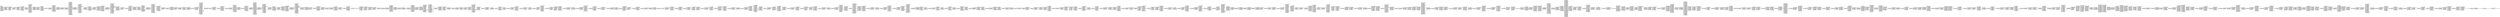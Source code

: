 digraph "graph.cfg.gv" {
	subgraph global {
		node [fontname=Courier fontsize=30.0 rank=same shape=box]
		block_0 [label="0: %00 = #0x1\l2: %01 = #0x40\l4: MSTORE(%01, %00)\l5: [NO_SSA] DUP1\l6: [NO_SSA] DUP3\l7: [NO_SSA] DUP2\l8: [NO_SSA] MSTORE\l9: [NO_SSA] PUSH1\lb: [NO_SSA] ADD\lc: [NO_SSA] DUP5\ld: [NO_SSA] DUP8\le: [NO_SSA] PUSH2\l11: [NO_SSA] SWAP2\l12: [NO_SSA] SWAP1\l13: [NO_SSA] PUSH2\l16: [NO_SSA] JUMP\l"]
		block_17 [label="17: [NO_SSA] JUMPDEST\l18: [NO_SSA] DUP2\l19: [NO_SSA] MSTORE\l1a: [NO_SSA] PUSH1\l1c: [NO_SSA] ADD\l1d: [NO_SSA] PUSH2\l20: [NO_SSA] DUP5\l21: [NO_SSA] DUP8\l22: [NO_SSA] PUSH2\l25: [NO_SSA] JUMP\l"]
		block_26 [label="26: [NO_SSA] JUMPDEST\l27: [NO_SSA] SWAP1\l28: [NO_SSA] MSTORE\l29: [NO_SSA] SWAP7\l2a: [NO_SSA] POP\l2b: [NO_SSA] POP\l2c: [NO_SSA] POP\l2d: [NO_SSA] POP\l2e: [NO_SSA] POP\l2f: [NO_SSA] POP\l30: [NO_SSA] POP\l"]
		block_31 [label="31: [NO_SSA] JUMPDEST\l32: [NO_SSA] SWAP4\l33: [NO_SSA] SWAP3\l34: [NO_SSA] POP\l35: [NO_SSA] POP\l36: [NO_SSA] POP\l37: [NO_SSA] JUMP\l"]
		block_38 [label="38: [NO_SSA] JUMPDEST\l39: [NO_SSA] PUSH1\l3b: [NO_SSA] DUP1\l3c: [NO_SSA] PUSH1\l3e: [NO_SSA] PUSH2\l41: [NO_SSA] DUP7\l42: [NO_SSA] DUP7\l43: [NO_SSA] DUP7\l44: [NO_SSA] PUSH2\l47: [NO_SSA] JUMP\l"]
		block_48 [label="48: [NO_SSA] JUMPDEST\l49: [NO_SSA] SWAP2\l4a: [NO_SSA] SWAP5\l4b: [NO_SSA] POP\l4c: [NO_SSA] SWAP3\l4d: [NO_SSA] POP\l4e: [NO_SSA] SWAP1\l4f: [NO_SSA] POP\l50: [NO_SSA] PUSH2\l53: [NO_SSA] PUSH1\l55: [NO_SSA] PUSH1\l57: [NO_SSA] PUSH1\l59: [NO_SSA] INVALID\l"]
		block_5a [label="5a: [NO_SSA] SUB\l5b: [NO_SSA] DUP11\l5c: [NO_SSA] AND\l5d: [NO_SSA] DUP10\l5e: [NO_SSA] DUP6\l5f: [NO_SSA] PUSH2\l62: [NO_SSA] JUMP\l"]
		block_63 [label="63: [NO_SSA] JUMPDEST\l64: [NO_SSA] PUSH1\l66: [NO_SSA] PUSH2\l69: [NO_SSA] DUP3\l6a: [NO_SSA] PUSH1\l6c: [NO_SSA] MLOAD\l6d: [NO_SSA] DUP1\l6e: [NO_SSA] PUSH1\l70: [NO_SSA] ADD\l71: [NO_SSA] PUSH1\l73: [NO_SSA] MSTORE\l74: [NO_SSA] DUP1\l75: [NO_SSA] PUSH1\l77: [NO_SSA] DUP2\l78: [NO_SSA] MSTORE\l79: [NO_SSA] PUSH1\l7b: [NO_SSA] ADD\l7c: [NO_SSA] PUSH32\l9d: [NO_SSA] DUP2\l9e: [NO_SSA] MSTORE\l9f: [NO_SSA] POP\la0: [NO_SSA] DUP6\la1: [NO_SSA] PUSH1\la3: [NO_SSA] PUSH1\la5: [NO_SSA] PUSH1\la7: [NO_SSA] INVALID\l"]
		block_a8 [label="a8: [NO_SSA] SUB\la9: [NO_SSA] AND\laa: [NO_SSA] PUSH2\lad: [NO_SSA] SWAP1\lae: [NO_SSA] SWAP3\laf: [NO_SSA] SWAP2\lb0: [NO_SSA] SWAP1\lb1: [NO_SSA] PUSH4\lb6: [NO_SSA] AND\lb7: [NO_SSA] JUMP\l"]
		block_b8 [label="b8: [NO_SSA] JUMPDEST\lb9: [NO_SSA] DUP1\lba: [NO_SSA] MLOAD\lbb: [NO_SSA] SWAP1\lbc: [NO_SSA] SWAP2\lbd: [NO_SSA] POP\lbe: [NO_SSA] ISZERO\lbf: [NO_SSA] PUSH2\lc2: [NO_SSA] JUMPI\l"]
		block_c3 [label="c3: [NO_SSA] DUP1\lc4: [NO_SSA] DUP1\lc5: [NO_SSA] PUSH1\lc7: [NO_SSA] ADD\lc8: [NO_SSA] SWAP1\lc9: [NO_SSA] MLOAD\lca: [NO_SSA] DUP2\lcb: [NO_SSA] ADD\lcc: [NO_SSA] SWAP1\lcd: [NO_SSA] PUSH2\ld0: [NO_SSA] SWAP2\ld1: [NO_SSA] SWAP1\ld2: [NO_SSA] PUSH2\ld5: [NO_SSA] JUMP\l"]
		block_d6 [label="d6: [NO_SSA] JUMPDEST\ld7: [NO_SSA] PUSH2\lda: [NO_SSA] JUMPI\l"]
		block_db [label="db: [NO_SSA] PUSH1\ldd: [NO_SSA] MLOAD\lde: [NO_SSA] PUSH3\le2: [NO_SSA] PUSH1\le4: [NO_SSA] INVALID\l"]
		block_e5 [label="e5: [NO_SSA] DUP2\le6: [NO_SSA] MSTORE\le7: [NO_SSA] PUSH1\le9: [NO_SSA] PUSH1\leb: [NO_SSA] DUP3\lec: [NO_SSA] ADD\led: [NO_SSA] MSTORE\lee: [NO_SSA] PUSH1\lf0: [NO_SSA] PUSH1\lf2: [NO_SSA] DUP3\lf3: [NO_SSA] ADD\lf4: [NO_SSA] MSTORE\lf5: [NO_SSA] PUSH32\l116: [NO_SSA] PUSH1\l118: [NO_SSA] DUP3\l119: [NO_SSA] ADD\l11a: [NO_SSA] MSTORE\l11b: [NO_SSA] PUSH10\l126: [NO_SSA] PUSH1\l128: [NO_SSA] INVALID\l"]
		block_129 [label="129: [NO_SSA] PUSH1\l12b: [NO_SSA] DUP3\l12c: [NO_SSA] ADD\l12d: [NO_SSA] MSTORE\l12e: [NO_SSA] PUSH1\l130: [NO_SSA] ADD\l131: [NO_SSA] PUSH2\l134: [NO_SSA] JUMP\l"]
		block_135 [label="135: [NO_SSA] JUMPDEST\l136: [NO_SSA] PUSH1\l138: [NO_SSA] MLOAD\l139: [NO_SSA] PUSH4\l13e: [NO_SSA] PUSH1\l140: [NO_SSA] INVALID\l"]
		block_141 [label="141: [NO_SSA] DUP2\l142: [NO_SSA] MSTORE\l143: [NO_SSA] PUSH1\l145: [NO_SSA] PUSH1\l147: [NO_SSA] PUSH1\l149: [NO_SSA] INVALID\l"]
		block_14a [label="14a: [NO_SSA] SUB\l14b: [NO_SSA] DUP3\l14c: [NO_SSA] DUP2\l14d: [NO_SSA] AND\l14e: [NO_SSA] PUSH1\l150: [NO_SSA] DUP4\l151: [NO_SSA] ADD\l152: [NO_SSA] MSTORE\l153: [NO_SSA] PUSH1\l155: [NO_SSA] DUP3\l156: [NO_SSA] ADD\l157: [NO_SSA] DUP6\l158: [NO_SSA] SWAP1\l159: [NO_SSA] MSTORE\l15a: [NO_SSA] PUSH1\l15c: [NO_SSA] SWAP2\l15d: [NO_SSA] PUSH32\l17e: [NO_SSA] SWAP1\l17f: [NO_SSA] SWAP2\l180: [NO_SSA] AND\l181: [NO_SSA] SWAP1\l182: [NO_SSA] PUSH4\l187: [NO_SSA] SWAP1\l188: [NO_SSA] PUSH1\l18a: [NO_SSA] ADD\l18b: [NO_SSA] PUSH1\l18d: [NO_SSA] PUSH1\l18f: [NO_SSA] MLOAD\l190: [NO_SSA] DUP1\l191: [NO_SSA] DUP4\l192: [NO_SSA] SUB\l193: [NO_SSA] DUP2\l194: [NO_SSA] PUSH1\l196: [NO_SSA] DUP8\l197: [NO_SSA] GAS\l198: [NO_SSA] CALL\l199: [NO_SSA] ISZERO\l19a: [NO_SSA] DUP1\l19b: [NO_SSA] ISZERO\l19c: [NO_SSA] PUSH2\l19f: [NO_SSA] JUMPI\l"]
		block_1a0 [label="1a0: [NO_SSA] RETURNDATASIZE\l1a1: [NO_SSA] PUSH1\l1a3: [NO_SSA] DUP1\l1a4: [NO_SSA] RETURNDATACOPY\l1a5: [NO_SSA] RETURNDATASIZE\l1a6: [NO_SSA] PUSH1\l1a8: [NO_SSA] REVERT\l"]
		block_1a9 [label="1a9: [NO_SSA] JUMPDEST\l1aa: [NO_SSA] POP\l1ab: [NO_SSA] POP\l1ac: [NO_SSA] POP\l1ad: [NO_SSA] POP\l1ae: [NO_SSA] PUSH1\l1b0: [NO_SSA] MLOAD\l1b1: [NO_SSA] RETURNDATASIZE\l1b2: [NO_SSA] PUSH1\l1b4: [NO_SSA] NOT\l1b5: [NO_SSA] PUSH1\l1b7: [NO_SSA] DUP3\l1b8: [NO_SSA] ADD\l1b9: [NO_SSA] AND\l1ba: [NO_SSA] DUP3\l1bb: [NO_SSA] ADD\l1bc: [NO_SSA] DUP1\l1bd: [NO_SSA] PUSH1\l1bf: [NO_SSA] MSTORE\l1c0: [NO_SSA] POP\l1c1: [NO_SSA] DUP2\l1c2: [NO_SSA] ADD\l1c3: [NO_SSA] SWAP1\l1c4: [NO_SSA] PUSH2\l1c7: [NO_SSA] SWAP2\l1c8: [NO_SSA] SWAP1\l1c9: [NO_SSA] PUSH2\l1cc: [NO_SSA] JUMP\l"]
		block_1cd [label="1cd: [NO_SSA] JUMPDEST\l1ce: [NO_SSA] POP\l1cf: [NO_SSA] PUSH1\l1d1: [NO_SSA] PUSH1\l1d3: [NO_SSA] PUSH1\l1d5: [NO_SSA] PUSH1\l1d7: [NO_SSA] INVALID\l"]
		block_1d8 [label="1d8: [NO_SSA] SUB\l1d9: [NO_SSA] DUP4\l1da: [NO_SSA] AND\l1db: [NO_SSA] PUSH4\l1e0: [NO_SSA] DUP7\l1e1: [NO_SSA] DUP4\l1e2: [NO_SSA] DUP8\l1e3: [NO_SSA] ADDRESS\l1e4: [NO_SSA] PUSH2\l1e7: [NO_SSA] TIMESTAMP\l1e8: [NO_SSA] PUSH1\l1ea: [NO_SSA] PUSH2\l1ed: [NO_SSA] JUMP\l"]
		block_1ee [label="1ee: [NO_SSA] JUMPDEST\l1ef: [NO_SSA] PUSH1\l1f1: [NO_SSA] MLOAD\l1f2: [NO_SSA] DUP7\l1f3: [NO_SSA] PUSH4\l1f8: [NO_SSA] AND\l1f9: [NO_SSA] PUSH1\l1fb: [NO_SSA] INVALID\l"]
		block_1fc [label="1fc: [NO_SSA] DUP2\l1fd: [NO_SSA] MSTORE\l1fe: [NO_SSA] PUSH1\l200: [NO_SSA] ADD\l201: [NO_SSA] PUSH2\l204: [NO_SSA] SWAP6\l205: [NO_SSA] SWAP5\l206: [NO_SSA] SWAP4\l207: [NO_SSA] SWAP3\l208: [NO_SSA] SWAP2\l209: [NO_SSA] SWAP1\l20a: [NO_SSA] PUSH2\l20d: [NO_SSA] JUMP\l"]
		block_20e [label="20e: [NO_SSA] JUMPDEST\l20f: [NO_SSA] PUSH1\l211: [NO_SSA] PUSH1\l213: [NO_SSA] MLOAD\l214: [NO_SSA] DUP1\l215: [NO_SSA] DUP4\l216: [NO_SSA] SUB\l217: [NO_SSA] DUP2\l218: [NO_SSA] PUSH1\l21a: [NO_SSA] DUP8\l21b: [NO_SSA] GAS\l21c: [NO_SSA] CALL\l21d: [NO_SSA] ISZERO\l21e: [NO_SSA] DUP1\l21f: [NO_SSA] ISZERO\l220: [NO_SSA] PUSH2\l223: [NO_SSA] JUMPI\l"]
		block_224 [label="224: [NO_SSA] RETURNDATASIZE\l225: [NO_SSA] PUSH1\l227: [NO_SSA] DUP1\l228: [NO_SSA] RETURNDATACOPY\l229: [NO_SSA] RETURNDATASIZE\l22a: [NO_SSA] PUSH1\l22c: [NO_SSA] REVERT\l"]
		block_22d [label="22d: [NO_SSA] JUMPDEST\l22e: [NO_SSA] POP\l22f: [NO_SSA] POP\l230: [NO_SSA] POP\l231: [NO_SSA] POP\l232: [NO_SSA] PUSH1\l234: [NO_SSA] MLOAD\l235: [NO_SSA] RETURNDATASIZE\l236: [NO_SSA] PUSH1\l238: [NO_SSA] DUP3\l239: [NO_SSA] RETURNDATACOPY\l23a: [NO_SSA] PUSH1\l23c: [NO_SSA] RETURNDATASIZE\l23d: [NO_SSA] SWAP1\l23e: [NO_SSA] DUP2\l23f: [NO_SSA] ADD\l240: [NO_SSA] PUSH1\l242: [NO_SSA] NOT\l243: [NO_SSA] AND\l244: [NO_SSA] DUP3\l245: [NO_SSA] ADD\l246: [NO_SSA] PUSH1\l248: [NO_SSA] MSTORE\l249: [NO_SSA] PUSH2\l24c: [NO_SSA] SWAP2\l24d: [NO_SSA] SWAP1\l24e: [NO_SSA] DUP2\l24f: [NO_SSA] ADD\l250: [NO_SSA] SWAP1\l251: [NO_SSA] PUSH2\l254: [NO_SSA] JUMP\l"]
		block_255 [label="255: [NO_SSA] JUMPDEST\l256: [NO_SSA] SWAP1\l257: [NO_SSA] POP\l258: [NO_SSA] DUP1\l259: [NO_SSA] PUSH1\l25b: [NO_SSA] DUP3\l25c: [NO_SSA] MLOAD\l25d: [NO_SSA] PUSH2\l260: [NO_SSA] SWAP2\l261: [NO_SSA] SWAP1\l262: [NO_SSA] PUSH2\l265: [NO_SSA] JUMP\l"]
		block_266 [label="266: [NO_SSA] JUMPDEST\l267: [NO_SSA] DUP2\l268: [NO_SSA] MLOAD\l269: [NO_SSA] DUP2\l26a: [NO_SSA] LT\l26b: [NO_SSA] PUSH2\l26e: [NO_SSA] JUMPI\l"]
		block_26f [label="26f: [NO_SSA] PUSH2\l272: [NO_SSA] PUSH2\l275: [NO_SSA] JUMP\l"]
		block_276 [label="276: [NO_SSA] JUMPDEST\l277: [NO_SSA] PUSH1\l279: [NO_SSA] MUL\l27a: [NO_SSA] PUSH1\l27c: [NO_SSA] ADD\l27d: [NO_SSA] ADD\l27e: [NO_SSA] MLOAD\l27f: [NO_SSA] SWAP2\l280: [NO_SSA] POP\l281: [NO_SSA] POP\l282: [NO_SSA] SWAP4\l283: [NO_SSA] SWAP3\l284: [NO_SSA] POP\l285: [NO_SSA] POP\l286: [NO_SSA] POP\l287: [NO_SSA] JUMP\l"]
		block_288 [label="288: [NO_SSA] JUMPDEST\l289: [NO_SSA] PUSH1\l28b: [NO_SSA] DUP1\l28c: [NO_SSA] PUSH1\l28e: [NO_SSA] DUP1\l28f: [NO_SSA] DUP10\l290: [NO_SSA] PUSH1\l292: [NO_SSA] PUSH1\l294: [NO_SSA] PUSH1\l296: [NO_SSA] INVALID\l"]
		block_297 [label="297: [NO_SSA] SUB\l298: [NO_SSA] AND\l299: [NO_SSA] PUSH4\l29e: [NO_SSA] PUSH1\l2a0: [NO_SSA] MLOAD\l2a1: [NO_SSA] DUP2\l2a2: [NO_SSA] PUSH4\l2a7: [NO_SSA] AND\l2a8: [NO_SSA] PUSH1\l2aa: [NO_SSA] INVALID\l"]
		block_2ab [label="2ab: [NO_SSA] DUP2\l2ac: [NO_SSA] MSTORE\l2ad: [NO_SSA] PUSH1\l2af: [NO_SSA] ADD\l2b0: [NO_SSA] PUSH1\l2b2: [NO_SSA] PUSH1\l2b4: [NO_SSA] MLOAD\l2b5: [NO_SSA] DUP1\l2b6: [NO_SSA] DUP4\l2b7: [NO_SSA] SUB\l2b8: [NO_SSA] DUP2\l2b9: [NO_SSA] DUP7\l2ba: [NO_SSA] GAS\l2bb: [NO_SSA] STATICCALL\l2bc: [NO_SSA] ISZERO\l2bd: [NO_SSA] DUP1\l2be: [NO_SSA] ISZERO\l2bf: [NO_SSA] PUSH2\l2c2: [NO_SSA] JUMPI\l"]
		block_2c3 [label="2c3: [NO_SSA] RETURNDATASIZE\l2c4: [NO_SSA] PUSH1\l2c6: [NO_SSA] DUP1\l2c7: [NO_SSA] RETURNDATACOPY\l2c8: [NO_SSA] RETURNDATASIZE\l2c9: [NO_SSA] PUSH1\l2cb: [NO_SSA] REVERT\l"]
		block_2cc [label="2cc: [NO_SSA] JUMPDEST\l2cd: [NO_SSA] POP\l2ce: [NO_SSA] POP\l2cf: [NO_SSA] POP\l2d0: [NO_SSA] POP\l2d1: [NO_SSA] PUSH1\l2d3: [NO_SSA] MLOAD\l2d4: [NO_SSA] RETURNDATASIZE\l2d5: [NO_SSA] PUSH1\l2d7: [NO_SSA] NOT\l2d8: [NO_SSA] PUSH1\l2da: [NO_SSA] DUP3\l2db: [NO_SSA] ADD\l2dc: [NO_SSA] AND\l2dd: [NO_SSA] DUP3\l2de: [NO_SSA] ADD\l2df: [NO_SSA] DUP1\l2e0: [NO_SSA] PUSH1\l2e2: [NO_SSA] MSTORE\l2e3: [NO_SSA] POP\l2e4: [NO_SSA] DUP2\l2e5: [NO_SSA] ADD\l2e6: [NO_SSA] SWAP1\l2e7: [NO_SSA] PUSH2\l2ea: [NO_SSA] SWAP2\l2eb: [NO_SSA] SWAP1\l2ec: [NO_SSA] PUSH2\l2ef: [NO_SSA] JUMP\l"]
		block_2f0 [label="2f0: [NO_SSA] JUMPDEST\l2f1: [NO_SSA] POP\l2f2: [NO_SSA] PUSH14\l301: [NO_SSA] SWAP2\l302: [NO_SSA] DUP3\l303: [NO_SSA] AND\l304: [NO_SSA] SWAP4\l305: [NO_SSA] POP\l306: [NO_SSA] AND\l307: [NO_SSA] SWAP1\l308: [NO_SSA] POP\l309: [NO_SSA] PUSH2\l30c: [NO_SSA] DUP8\l30d: [NO_SSA] DUP3\l30e: [NO_SSA] PUSH2\l311: [NO_SSA] JUMP\l"]
		block_312 [label="312: [NO_SSA] JUMPDEST\l313: [NO_SSA] PUSH2\l316: [NO_SSA] DUP8\l317: [NO_SSA] DUP5\l318: [NO_SSA] PUSH2\l31b: [NO_SSA] JUMP\l"]
		block_31c [label="31c: [NO_SSA] JUMPDEST\l31d: [NO_SSA] SUB\l31e: [NO_SSA] PUSH2\l321: [NO_SSA] JUMPI\l"]
		block_322 [label="322: [NO_SSA] DUP7\l323: [NO_SSA] DUP7\l324: [NO_SSA] SWAP4\l325: [NO_SSA] POP\l326: [NO_SSA] SWAP4\l327: [NO_SSA] POP\l328: [NO_SSA] POP\l329: [NO_SSA] POP\l32a: [NO_SSA] PUSH2\l32d: [NO_SSA] JUMP\l"]
		block_32e [label="32e: [NO_SSA] JUMPDEST\l32f: [NO_SSA] PUSH1\l331: [NO_SSA] PUSH2\l334: [NO_SSA] DUP9\l335: [NO_SSA] DUP4\l336: [NO_SSA] PUSH2\l339: [NO_SSA] JUMP\l"]
		block_33a [label="33a: [NO_SSA] JUMPDEST\l33b: [NO_SSA] PUSH2\l33e: [NO_SSA] DUP9\l33f: [NO_SSA] DUP6\l340: [NO_SSA] PUSH2\l343: [NO_SSA] JUMP\l"]
		block_344 [label="344: [NO_SSA] JUMPDEST\l345: [NO_SSA] GT\l346: [NO_SSA] SWAP1\l347: [NO_SSA] POP\l348: [NO_SSA] PUSH1\l34a: [NO_SSA] DUP2\l34b: [NO_SSA] PUSH2\l34e: [NO_SSA] JUMPI\l"]
		block_34f [label="34f: [NO_SSA] PUSH2\l352: [NO_SSA] DUP10\l353: [NO_SSA] DUP10\l354: [NO_SSA] DUP7\l355: [NO_SSA] DUP7\l356: [NO_SSA] DUP12\l357: [NO_SSA] PUSH2\l35a: [NO_SSA] JUMP\l"]
		block_35b [label="35b: [NO_SSA] JUMPDEST\l35c: [NO_SSA] PUSH2\l35f: [NO_SSA] JUMP\l"]
		block_360 [label="360: [NO_SSA] JUMPDEST\l361: [NO_SSA] PUSH2\l364: [NO_SSA] DUP9\l365: [NO_SSA] DUP11\l366: [NO_SSA] DUP6\l367: [NO_SSA] DUP8\l368: [NO_SSA] DUP12\l369: [NO_SSA] PUSH2\l36c: [NO_SSA] JUMP\l"]
		block_36d [label="36d: [NO_SSA] JUMPDEST\l36e: [NO_SSA] PUSH1\l370: [NO_SSA] DUP1\l371: [NO_SSA] MLOAD\l372: [NO_SSA] PUSH1\l374: [NO_SSA] DUP1\l375: [NO_SSA] DUP3\l376: [NO_SSA] MSTORE\l377: [NO_SSA] PUSH1\l379: [NO_SSA] DUP3\l37a: [NO_SSA] ADD\l37b: [NO_SSA] DUP4\l37c: [NO_SSA] MSTORE\l37d: [NO_SSA] SWAP3\l37e: [NO_SSA] SWAP4\l37f: [NO_SSA] POP\l380: [NO_SSA] PUSH1\l382: [NO_SSA] SWAP3\l383: [NO_SSA] SWAP1\l384: [NO_SSA] SWAP2\l385: [NO_SSA] PUSH1\l387: [NO_SSA] DUP4\l388: [NO_SSA] ADD\l389: [NO_SSA] SWAP1\l38a: [NO_SSA] DUP1\l38b: [NO_SSA] CALLDATASIZE\l38c: [NO_SSA] DUP4\l38d: [NO_SSA] CALLDATACOPY\l38e: [NO_SSA] ADD\l38f: [NO_SSA] SWAP1\l390: [NO_SSA] POP\l391: [NO_SSA] POP\l392: [NO_SSA] SWAP1\l393: [NO_SSA] POP\l394: [NO_SSA] DUP3\l395: [NO_SSA] PUSH2\l398: [NO_SSA] JUMPI\l"]
		block_399 [label="399: [NO_SSA] DUP12\l39a: [NO_SSA] DUP12\l39b: [NO_SSA] PUSH2\l39e: [NO_SSA] JUMP\l"]
		block_39f [label="39f: [NO_SSA] JUMPDEST\l3a0: [NO_SSA] DUP11\l3a1: [NO_SSA] DUP13\l"]
		block_3a2 [label="3a2: [NO_SSA] JUMPDEST\l3a3: [NO_SSA] DUP3\l3a4: [NO_SSA] PUSH1\l3a6: [NO_SSA] DUP2\l3a7: [NO_SSA] MLOAD\l3a8: [NO_SSA] DUP2\l3a9: [NO_SSA] LT\l3aa: [NO_SSA] PUSH2\l3ad: [NO_SSA] JUMPI\l"]
		block_3ae [label="3ae: [NO_SSA] PUSH2\l3b1: [NO_SSA] PUSH2\l3b4: [NO_SSA] JUMP\l"]
		block_3b5 [label="3b5: [NO_SSA] JUMPDEST\l3b6: [NO_SSA] PUSH1\l3b8: [NO_SSA] MUL\l3b9: [NO_SSA] PUSH1\l3bb: [NO_SSA] ADD\l3bc: [NO_SSA] ADD\l3bd: [NO_SSA] DUP4\l3be: [NO_SSA] PUSH1\l3c0: [NO_SSA] DUP2\l3c1: [NO_SSA] MLOAD\l3c2: [NO_SSA] DUP2\l3c3: [NO_SSA] LT\l3c4: [NO_SSA] PUSH2\l3c7: [NO_SSA] JUMPI\l"]
		block_3c8 [label="3c8: [NO_SSA] PUSH2\l3cb: [NO_SSA] PUSH2\l3ce: [NO_SSA] JUMP\l"]
		block_3cf [label="3cf: [NO_SSA] JUMPDEST\l3d0: [NO_SSA] PUSH1\l3d2: [NO_SSA] PUSH1\l3d4: [NO_SSA] PUSH1\l3d6: [NO_SSA] INVALID\l"]
		block_3d7 [label="3d7: [NO_SSA] SUB\l3d8: [NO_SSA] SWAP4\l3d9: [NO_SSA] DUP5\l3da: [NO_SSA] AND\l3db: [NO_SSA] PUSH1\l3dd: [NO_SSA] SWAP2\l3de: [NO_SSA] DUP3\l3df: [NO_SSA] MUL\l3e0: [NO_SSA] SWAP3\l3e1: [NO_SSA] SWAP1\l3e2: [NO_SSA] SWAP3\l3e3: [NO_SSA] ADD\l3e4: [NO_SSA] ADD\l3e5: [NO_SSA] MSTORE\l3e6: [NO_SSA] SWAP2\l3e7: [NO_SSA] AND\l3e8: [NO_SSA] SWAP1\l3e9: [NO_SSA] MSTORE\l3ea: [NO_SSA] DUP2\l3eb: [NO_SSA] ISZERO\l3ec: [NO_SSA] PUSH2\l3ef: [NO_SSA] JUMPI\l"]
		block_3f0 [label="3f0: [NO_SSA] DUP1\l3f1: [NO_SSA] PUSH1\l3f3: [NO_SSA] DUP2\l3f4: [NO_SSA] MLOAD\l3f5: [NO_SSA] DUP2\l3f6: [NO_SSA] LT\l3f7: [NO_SSA] PUSH2\l3fa: [NO_SSA] JUMPI\l"]
		block_3fb [label="3fb: [NO_SSA] PUSH2\l3fe: [NO_SSA] PUSH2\l401: [NO_SSA] JUMP\l"]
		block_402 [label="402: [NO_SSA] JUMPDEST\l403: [NO_SSA] PUSH1\l405: [NO_SSA] SWAP1\l406: [NO_SSA] DUP2\l407: [NO_SSA] MUL\l408: [NO_SSA] SWAP2\l409: [NO_SSA] SWAP1\l40a: [NO_SSA] SWAP2\l40b: [NO_SSA] ADD\l40c: [NO_SSA] ADD\l40d: [NO_SSA] MLOAD\l40e: [NO_SSA] PUSH1\l410: [NO_SSA] MLOAD\l411: [NO_SSA] PUSH4\l416: [NO_SSA] PUSH1\l418: [NO_SSA] INVALID\l"]
		block_419 [label="419: [NO_SSA] DUP2\l41a: [NO_SSA] MSTORE\l41b: [NO_SSA] PUSH1\l41d: [NO_SSA] PUSH1\l41f: [NO_SSA] PUSH1\l421: [NO_SSA] INVALID\l"]
		block_422 [label="422: [NO_SSA] SUB\l423: [NO_SSA] DUP11\l424: [NO_SSA] DUP2\l425: [NO_SSA] AND\l426: [NO_SSA] PUSH1\l428: [NO_SSA] DUP4\l429: [NO_SSA] ADD\l42a: [NO_SSA] MSTORE\l42b: [NO_SSA] PUSH1\l42d: [NO_SSA] DUP3\l42e: [NO_SSA] ADD\l42f: [NO_SSA] DUP6\l430: [NO_SSA] SWAP1\l431: [NO_SSA] MSTORE\l432: [NO_SSA] SWAP1\l433: [NO_SSA] SWAP2\l434: [NO_SSA] AND\l435: [NO_SSA] SWAP1\l436: [NO_SSA] PUSH4\l43b: [NO_SSA] SWAP1\l43c: [NO_SSA] PUSH1\l43e: [NO_SSA] ADD\l43f: [NO_SSA] PUSH1\l441: [NO_SSA] PUSH1\l443: [NO_SSA] MLOAD\l444: [NO_SSA] DUP1\l445: [NO_SSA] DUP4\l446: [NO_SSA] SUB\l447: [NO_SSA] DUP2\l448: [NO_SSA] PUSH1\l44a: [NO_SSA] DUP8\l44b: [NO_SSA] GAS\l44c: [NO_SSA] CALL\l44d: [NO_SSA] ISZERO\l44e: [NO_SSA] DUP1\l44f: [NO_SSA] ISZERO\l450: [NO_SSA] PUSH2\l453: [NO_SSA] JUMPI\l"]
		block_454 [label="454: [NO_SSA] RETURNDATASIZE\l455: [NO_SSA] PUSH1\l457: [NO_SSA] DUP1\l458: [NO_SSA] RETURNDATACOPY\l459: [NO_SSA] RETURNDATASIZE\l45a: [NO_SSA] PUSH1\l45c: [NO_SSA] REVERT\l"]
		block_45d [label="45d: [NO_SSA] JUMPDEST\l45e: [NO_SSA] POP\l45f: [NO_SSA] POP\l460: [NO_SSA] POP\l461: [NO_SSA] POP\l462: [NO_SSA] PUSH1\l464: [NO_SSA] MLOAD\l465: [NO_SSA] RETURNDATASIZE\l466: [NO_SSA] PUSH1\l468: [NO_SSA] NOT\l469: [NO_SSA] PUSH1\l46b: [NO_SSA] DUP3\l46c: [NO_SSA] ADD\l46d: [NO_SSA] AND\l46e: [NO_SSA] DUP3\l46f: [NO_SSA] ADD\l470: [NO_SSA] DUP1\l471: [NO_SSA] PUSH1\l473: [NO_SSA] MSTORE\l474: [NO_SSA] POP\l475: [NO_SSA] DUP2\l476: [NO_SSA] ADD\l477: [NO_SSA] SWAP1\l478: [NO_SSA] PUSH2\l47b: [NO_SSA] SWAP2\l47c: [NO_SSA] SWAP1\l47d: [NO_SSA] PUSH2\l480: [NO_SSA] JUMP\l"]
		block_481 [label="481: [NO_SSA] JUMPDEST\l482: [NO_SSA] POP\l483: [NO_SSA] PUSH1\l485: [NO_SSA] PUSH1\l487: [NO_SSA] PUSH1\l489: [NO_SSA] PUSH1\l48b: [NO_SSA] INVALID\l"]
		block_48c [label="48c: [NO_SSA] SUB\l48d: [NO_SSA] DUP10\l48e: [NO_SSA] AND\l48f: [NO_SSA] PUSH4\l494: [NO_SSA] DUP5\l495: [NO_SSA] DUP4\l496: [NO_SSA] DUP6\l497: [NO_SSA] ADDRESS\l498: [NO_SSA] PUSH2\l49b: [NO_SSA] TIMESTAMP\l49c: [NO_SSA] PUSH1\l49e: [NO_SSA] PUSH2\l4a1: [NO_SSA] JUMP\l"]
		block_4a2 [label="4a2: [NO_SSA] JUMPDEST\l4a3: [NO_SSA] PUSH1\l4a5: [NO_SSA] MLOAD\l4a6: [NO_SSA] DUP7\l4a7: [NO_SSA] PUSH4\l4ac: [NO_SSA] AND\l4ad: [NO_SSA] PUSH1\l4af: [NO_SSA] INVALID\l"]
		block_4b0 [label="4b0: [NO_SSA] DUP2\l4b1: [NO_SSA] MSTORE\l4b2: [NO_SSA] PUSH1\l4b4: [NO_SSA] ADD\l4b5: [NO_SSA] PUSH2\l4b8: [NO_SSA] SWAP6\l4b9: [NO_SSA] SWAP5\l4ba: [NO_SSA] SWAP4\l4bb: [NO_SSA] SWAP3\l4bc: [NO_SSA] SWAP2\l4bd: [NO_SSA] SWAP1\l4be: [NO_SSA] PUSH2\l4c1: [NO_SSA] JUMP\l"]
		block_4c2 [label="4c2: [NO_SSA] JUMPDEST\l4c3: [NO_SSA] PUSH1\l4c5: [NO_SSA] PUSH1\l4c7: [NO_SSA] MLOAD\l4c8: [NO_SSA] DUP1\l4c9: [NO_SSA] DUP4\l4ca: [NO_SSA] SUB\l4cb: [NO_SSA] DUP2\l4cc: [NO_SSA] PUSH1\l4ce: [NO_SSA] DUP8\l4cf: [NO_SSA] GAS\l4d0: [NO_SSA] CALL\l4d1: [NO_SSA] ISZERO\l4d2: [NO_SSA] DUP1\l4d3: [NO_SSA] ISZERO\l4d4: [NO_SSA] PUSH2\l4d7: [NO_SSA] JUMPI\l"]
		block_4d8 [label="4d8: [NO_SSA] RETURNDATASIZE\l4d9: [NO_SSA] PUSH1\l4db: [NO_SSA] DUP1\l4dc: [NO_SSA] RETURNDATACOPY\l4dd: [NO_SSA] RETURNDATASIZE\l4de: [NO_SSA] PUSH1\l4e0: [NO_SSA] REVERT\l"]
		block_4e1 [label="4e1: [NO_SSA] JUMPDEST\l4e2: [NO_SSA] POP\l4e3: [NO_SSA] POP\l4e4: [NO_SSA] POP\l4e5: [NO_SSA] POP\l4e6: [NO_SSA] PUSH1\l4e8: [NO_SSA] MLOAD\l4e9: [NO_SSA] RETURNDATASIZE\l4ea: [NO_SSA] PUSH1\l4ec: [NO_SSA] DUP3\l4ed: [NO_SSA] RETURNDATACOPY\l4ee: [NO_SSA] PUSH1\l4f0: [NO_SSA] RETURNDATASIZE\l4f1: [NO_SSA] SWAP1\l4f2: [NO_SSA] DUP2\l4f3: [NO_SSA] ADD\l4f4: [NO_SSA] PUSH1\l4f6: [NO_SSA] NOT\l4f7: [NO_SSA] AND\l4f8: [NO_SSA] DUP3\l4f9: [NO_SSA] ADD\l4fa: [NO_SSA] PUSH1\l4fc: [NO_SSA] MSTORE\l4fd: [NO_SSA] PUSH2\l500: [NO_SSA] SWAP2\l501: [NO_SSA] SWAP1\l502: [NO_SSA] DUP2\l503: [NO_SSA] ADD\l504: [NO_SSA] SWAP1\l505: [NO_SSA] PUSH2\l508: [NO_SSA] JUMP\l"]
		block_509 [label="509: [NO_SSA] JUMPDEST\l50a: [NO_SSA] SWAP1\l50b: [NO_SSA] POP\l50c: [NO_SSA] DUP4\l50d: [NO_SSA] ISZERO\l50e: [NO_SSA] PUSH2\l511: [NO_SSA] JUMPI\l"]
		block_512 [label="512: [NO_SSA] DUP1\l513: [NO_SSA] PUSH1\l515: [NO_SSA] DUP3\l516: [NO_SSA] MLOAD\l517: [NO_SSA] PUSH2\l51a: [NO_SSA] SWAP2\l51b: [NO_SSA] SWAP1\l51c: [NO_SSA] PUSH2\l51f: [NO_SSA] JUMP\l"]
		block_520 [label="520: [NO_SSA] JUMPDEST\l521: [NO_SSA] DUP2\l522: [NO_SSA] MLOAD\l523: [NO_SSA] DUP2\l524: [NO_SSA] LT\l525: [NO_SSA] PUSH2\l528: [NO_SSA] JUMPI\l"]
		block_529 [label="529: [NO_SSA] PUSH2\l52c: [NO_SSA] PUSH2\l52f: [NO_SSA] JUMP\l"]
		block_530 [label="530: [NO_SSA] JUMPDEST\l531: [NO_SSA] PUSH1\l533: [NO_SSA] MUL\l534: [NO_SSA] PUSH1\l536: [NO_SSA] ADD\l537: [NO_SSA] ADD\l538: [NO_SSA] MLOAD\l539: [NO_SSA] DUP12\l53a: [NO_SSA] PUSH2\l53d: [NO_SSA] SWAP2\l53e: [NO_SSA] SWAP1\l53f: [NO_SSA] PUSH2\l542: [NO_SSA] JUMP\l"]
		block_543 [label="543: [NO_SSA] JUMPDEST\l544: [NO_SSA] SWAP11\l545: [NO_SSA] POP\l546: [NO_SSA] PUSH2\l549: [NO_SSA] DUP4\l54a: [NO_SSA] DUP12\l54b: [NO_SSA] PUSH2\l54e: [NO_SSA] JUMP\l"]
		block_54f [label="54f: [NO_SSA] JUMPDEST\l550: [NO_SSA] SWAP10\l551: [NO_SSA] POP\l552: [NO_SSA] PUSH2\l555: [NO_SSA] JUMP\l"]
		block_556 [label="556: [NO_SSA] JUMPDEST\l557: [NO_SSA] PUSH2\l55a: [NO_SSA] DUP4\l55b: [NO_SSA] DUP13\l55c: [NO_SSA] PUSH2\l55f: [NO_SSA] JUMP\l"]
		block_560 [label="560: [NO_SSA] JUMPDEST\l561: [NO_SSA] SWAP11\l562: [NO_SSA] POP\l563: [NO_SSA] DUP1\l564: [NO_SSA] PUSH1\l566: [NO_SSA] DUP3\l567: [NO_SSA] MLOAD\l568: [NO_SSA] PUSH2\l56b: [NO_SSA] SWAP2\l56c: [NO_SSA] SWAP1\l56d: [NO_SSA] PUSH2\l570: [NO_SSA] JUMP\l"]
		block_571 [label="571: [NO_SSA] JUMPDEST\l572: [NO_SSA] DUP2\l573: [NO_SSA] MLOAD\l574: [NO_SSA] DUP2\l575: [NO_SSA] LT\l576: [NO_SSA] PUSH2\l579: [NO_SSA] JUMPI\l"]
		block_57a [label="57a: [NO_SSA] PUSH2\l57d: [NO_SSA] PUSH2\l580: [NO_SSA] JUMP\l"]
		block_581 [label="581: [NO_SSA] JUMPDEST\l582: [NO_SSA] PUSH1\l584: [NO_SSA] MUL\l585: [NO_SSA] PUSH1\l587: [NO_SSA] ADD\l588: [NO_SSA] ADD\l589: [NO_SSA] MLOAD\l58a: [NO_SSA] DUP11\l58b: [NO_SSA] PUSH2\l58e: [NO_SSA] SWAP2\l58f: [NO_SSA] SWAP1\l590: [NO_SSA] PUSH2\l593: [NO_SSA] JUMP\l"]
		block_594 [label="594: [NO_SSA] JUMPDEST\l595: [NO_SSA] SWAP10\l596: [NO_SSA] POP\l"]
		block_597 [label="597: [NO_SSA] JUMPDEST\l598: [NO_SSA] POP\l"]
		block_599 [label="599: [NO_SSA] JUMPDEST\l59a: [NO_SSA] DUP10\l59b: [NO_SSA] DUP10\l59c: [NO_SSA] SWAP7\l59d: [NO_SSA] POP\l59e: [NO_SSA] SWAP7\l59f: [NO_SSA] POP\l5a0: [NO_SSA] POP\l5a1: [NO_SSA] POP\l5a2: [NO_SSA] POP\l5a3: [NO_SSA] POP\l5a4: [NO_SSA] POP\l"]
		block_5a5 [label="5a5: [NO_SSA] JUMPDEST\l5a6: [NO_SSA] SWAP7\l5a7: [NO_SSA] POP\l5a8: [NO_SSA] SWAP7\l5a9: [NO_SSA] SWAP5\l5aa: [NO_SSA] POP\l5ab: [NO_SSA] POP\l5ac: [NO_SSA] POP\l5ad: [NO_SSA] POP\l5ae: [NO_SSA] POP\l5af: [NO_SSA] JUMP\l"]
		block_5b0 [label="5b0: [NO_SSA] JUMPDEST\l5b1: [NO_SSA] PUSH1\l5b3: [NO_SSA] PUSH2\l5b6: [NO_SSA] DUP5\l5b7: [NO_SSA] DUP5\l5b8: [NO_SSA] PUSH1\l5ba: [NO_SSA] DUP6\l5bb: [NO_SSA] PUSH2\l5be: [NO_SSA] JUMP\l"]
		block_5bf [label="5bf: [NO_SSA] JUMPDEST\l5c0: [NO_SSA] SWAP5\l5c1: [NO_SSA] SWAP4\l5c2: [NO_SSA] POP\l5c3: [NO_SSA] POP\l5c4: [NO_SSA] POP\l5c5: [NO_SSA] POP\l5c6: [NO_SSA] JUMP\l"]
		block_5c7 [label="5c7: [NO_SSA] JUMPDEST\l5c8: [NO_SSA] PUSH1\l5ca: [NO_SSA] DUP3\l5cb: [NO_SSA] INVALID\l"]
		block_5cc [label="5cc: [NO_SSA] LT\l5cd: [NO_SSA] ISZERO\l5ce: [NO_SSA] PUSH2\l5d1: [NO_SSA] JUMPI\l"]
		block_5d2 [label="5d2: [NO_SSA] PUSH1\l5d4: [NO_SSA] MLOAD\l5d5: [NO_SSA] PUSH3\l5d9: [NO_SSA] PUSH1\l5db: [NO_SSA] INVALID\l"]
		block_5dc [label="5dc: [NO_SSA] DUP2\l5dd: [NO_SSA] MSTORE\l5de: [NO_SSA] PUSH1\l5e0: [NO_SSA] PUSH1\l5e2: [NO_SSA] DUP3\l5e3: [NO_SSA] ADD\l5e4: [NO_SSA] MSTORE\l5e5: [NO_SSA] PUSH1\l5e7: [NO_SSA] PUSH1\l5e9: [NO_SSA] DUP3\l5ea: [NO_SSA] ADD\l5eb: [NO_SSA] MSTORE\l5ec: [NO_SSA] PUSH32\l60d: [NO_SSA] PUSH1\l60f: [NO_SSA] DUP3\l610: [NO_SSA] ADD\l611: [NO_SSA] MSTORE\l612: [NO_SSA] PUSH6\l619: [NO_SSA] PUSH1\l61b: [NO_SSA] INVALID\l"]
		block_61c [label="61c: [NO_SSA] PUSH1\l61e: [NO_SSA] DUP3\l61f: [NO_SSA] ADD\l620: [NO_SSA] MSTORE\l621: [NO_SSA] PUSH1\l623: [NO_SSA] ADD\l624: [NO_SSA] PUSH2\l627: [NO_SSA] JUMP\l"]
		block_628 [label="628: [NO_SSA] JUMPDEST\l629: [NO_SSA] PUSH1\l62b: [NO_SSA] PUSH1\l62d: [NO_SSA] PUSH1\l62f: [NO_SSA] INVALID\l"]
		block_630 [label="630: [NO_SSA] SUB\l631: [NO_SSA] DUP6\l632: [NO_SSA] AND\l633: [NO_SSA] EXTCODESIZE\l634: [NO_SSA] PUSH2\l637: [NO_SSA] JUMPI\l"]
		block_638 [label="638: [NO_SSA] PUSH1\l63a: [NO_SSA] MLOAD\l63b: [NO_SSA] PUSH3\l63f: [NO_SSA] PUSH1\l641: [NO_SSA] INVALID\l"]
		block_642 [label="642: [NO_SSA] DUP2\l643: [NO_SSA] MSTORE\l644: [NO_SSA] PUSH1\l646: [NO_SSA] PUSH1\l648: [NO_SSA] DUP3\l649: [NO_SSA] ADD\l64a: [NO_SSA] MSTORE\l64b: [NO_SSA] PUSH1\l64d: [NO_SSA] PUSH1\l64f: [NO_SSA] DUP3\l650: [NO_SSA] ADD\l651: [NO_SSA] MSTORE\l652: [NO_SSA] PUSH32\l673: [NO_SSA] PUSH1\l675: [NO_SSA] DUP3\l676: [NO_SSA] ADD\l677: [NO_SSA] MSTORE\l678: [NO_SSA] PUSH1\l67a: [NO_SSA] ADD\l67b: [NO_SSA] PUSH2\l67e: [NO_SSA] JUMP\l"]
		block_67f [label="67f: [NO_SSA] JUMPDEST\l680: [NO_SSA] PUSH1\l682: [NO_SSA] DUP1\l683: [NO_SSA] DUP7\l684: [NO_SSA] PUSH1\l686: [NO_SSA] PUSH1\l688: [NO_SSA] PUSH1\l68a: [NO_SSA] INVALID\l"]
		block_68b [label="68b: [NO_SSA] SUB\l68c: [NO_SSA] AND\l68d: [NO_SSA] DUP6\l68e: [NO_SSA] DUP8\l68f: [NO_SSA] PUSH1\l691: [NO_SSA] MLOAD\l692: [NO_SSA] PUSH2\l695: [NO_SSA] SWAP2\l696: [NO_SSA] SWAP1\l697: [NO_SSA] PUSH2\l69a: [NO_SSA] JUMP\l"]
		block_69b [label="69b: [NO_SSA] JUMPDEST\l69c: [NO_SSA] PUSH1\l69e: [NO_SSA] PUSH1\l6a0: [NO_SSA] MLOAD\l6a1: [NO_SSA] DUP1\l6a2: [NO_SSA] DUP4\l6a3: [NO_SSA] SUB\l6a4: [NO_SSA] DUP2\l6a5: [NO_SSA] DUP6\l6a6: [NO_SSA] DUP8\l6a7: [NO_SSA] GAS\l6a8: [NO_SSA] CALL\l6a9: [NO_SSA] SWAP3\l6aa: [NO_SSA] POP\l6ab: [NO_SSA] POP\l6ac: [NO_SSA] POP\l6ad: [NO_SSA] RETURNDATASIZE\l6ae: [NO_SSA] DUP1\l6af: [NO_SSA] PUSH1\l6b1: [NO_SSA] DUP2\l6b2: [NO_SSA] EQ\l6b3: [NO_SSA] PUSH2\l6b6: [NO_SSA] JUMPI\l"]
		block_6b7 [label="6b7: [NO_SSA] PUSH1\l6b9: [NO_SSA] MLOAD\l6ba: [NO_SSA] SWAP2\l6bb: [NO_SSA] POP\l6bc: [NO_SSA] PUSH1\l6be: [NO_SSA] NOT\l6bf: [NO_SSA] PUSH1\l6c1: [NO_SSA] RETURNDATASIZE\l6c2: [NO_SSA] ADD\l6c3: [NO_SSA] AND\l6c4: [NO_SSA] DUP3\l6c5: [NO_SSA] ADD\l6c6: [NO_SSA] PUSH1\l6c8: [NO_SSA] MSTORE\l6c9: [NO_SSA] RETURNDATASIZE\l6ca: [NO_SSA] DUP3\l6cb: [NO_SSA] MSTORE\l6cc: [NO_SSA] RETURNDATASIZE\l6cd: [NO_SSA] PUSH1\l6cf: [NO_SSA] PUSH1\l6d1: [NO_SSA] DUP5\l6d2: [NO_SSA] ADD\l6d3: [NO_SSA] RETURNDATACOPY\l6d4: [NO_SSA] PUSH2\l6d7: [NO_SSA] JUMP\l"]
		block_6d8 [label="6d8: [NO_SSA] JUMPDEST\l6d9: [NO_SSA] PUSH1\l6db: [NO_SSA] SWAP2\l6dc: [NO_SSA] POP\l"]
		block_6dd [label="6dd: [NO_SSA] JUMPDEST\l6de: [NO_SSA] POP\l6df: [NO_SSA] SWAP2\l6e0: [NO_SSA] POP\l6e1: [NO_SSA] SWAP2\l6e2: [NO_SSA] POP\l6e3: [NO_SSA] PUSH2\l6e6: [NO_SSA] DUP3\l6e7: [NO_SSA] DUP3\l6e8: [NO_SSA] DUP7\l6e9: [NO_SSA] PUSH2\l6ec: [NO_SSA] JUMP\l"]
		block_6ed [label="6ed: [NO_SSA] JUMPDEST\l6ee: [NO_SSA] SWAP8\l6ef: [NO_SSA] SWAP7\l6f0: [NO_SSA] POP\l6f1: [NO_SSA] POP\l6f2: [NO_SSA] POP\l6f3: [NO_SSA] POP\l6f4: [NO_SSA] POP\l6f5: [NO_SSA] POP\l6f6: [NO_SSA] POP\l6f7: [NO_SSA] JUMP\l"]
		block_6f8 [label="6f8: [NO_SSA] JUMPDEST\l6f9: [NO_SSA] PUSH1\l6fb: [NO_SSA] DUP4\l6fc: [NO_SSA] ISZERO\l6fd: [NO_SSA] PUSH2\l700: [NO_SSA] JUMPI\l"]
		block_701 [label="701: [NO_SSA] POP\l702: [NO_SSA] DUP2\l703: [NO_SSA] PUSH2\l706: [NO_SSA] JUMP\l"]
		block_707 [label="707: [NO_SSA] JUMPDEST\l708: [NO_SSA] DUP3\l709: [NO_SSA] MLOAD\l70a: [NO_SSA] ISZERO\l70b: [NO_SSA] PUSH2\l70e: [NO_SSA] JUMPI\l"]
		block_70f [label="70f: [NO_SSA] DUP3\l710: [NO_SSA] MLOAD\l711: [NO_SSA] DUP1\l712: [NO_SSA] DUP5\l713: [NO_SSA] PUSH1\l715: [NO_SSA] ADD\l716: [NO_SSA] REVERT\l"]
		block_717 [label="717: [NO_SSA] JUMPDEST\l718: [NO_SSA] DUP2\l719: [NO_SSA] PUSH1\l71b: [NO_SSA] MLOAD\l71c: [NO_SSA] PUSH3\l720: [NO_SSA] PUSH1\l722: [NO_SSA] INVALID\l"]
		block_723 [label="723: [NO_SSA] DUP2\l724: [NO_SSA] MSTORE\l725: [NO_SSA] PUSH1\l727: [NO_SSA] ADD\l728: [NO_SSA] PUSH2\l72b: [NO_SSA] SWAP2\l72c: [NO_SSA] SWAP1\l72d: [NO_SSA] PUSH2\l730: [NO_SSA] JUMP\l"]
		block_731 [label="731: [NO_SSA] JUMPDEST\l732: [NO_SSA] PUSH1\l734: [NO_SSA] MLOAD\l735: [NO_SSA] DUP1\l736: [NO_SSA] PUSH1\l738: [NO_SSA] ADD\l739: [NO_SSA] PUSH1\l73b: [NO_SSA] MSTORE\l73c: [NO_SSA] DUP1\l73d: [NO_SSA] PUSH1\l73f: [NO_SSA] SWAP1\l740: [NO_SSA] PUSH1\l742: [NO_SSA] DUP3\l743: [NO_SSA] MUL\l744: [NO_SSA] DUP1\l745: [NO_SSA] CALLDATASIZE\l746: [NO_SSA] DUP4\l747: [NO_SSA] CALLDATACOPY\l748: [NO_SSA] POP\l749: [NO_SSA] SWAP2\l74a: [NO_SSA] SWAP3\l74b: [NO_SSA] SWAP2\l74c: [NO_SSA] POP\l74d: [NO_SSA] POP\l74e: [NO_SSA] JUMP\l"]
		block_74f [label="74f: [NO_SSA] JUMPDEST\l750: [NO_SSA] PUSH1\l752: [NO_SSA] DUP1\l753: [NO_SSA] DUP4\l754: [NO_SSA] PUSH1\l756: [NO_SSA] DUP5\l757: [NO_SSA] ADD\l758: [NO_SSA] SLT\l759: [NO_SSA] PUSH2\l75c: [NO_SSA] JUMPI\l"]
		block_75d [label="75d: [NO_SSA] PUSH1\l75f: [NO_SSA] DUP1\l760: [NO_SSA] REVERT\l"]
		block_761 [label="761: [NO_SSA] JUMPDEST\l762: [NO_SSA] POP\l763: [NO_SSA] DUP2\l764: [NO_SSA] CALLDATALOAD\l765: [NO_SSA] PUSH1\l767: [NO_SSA] PUSH1\l769: [NO_SSA] PUSH1\l76b: [NO_SSA] INVALID\l"]
		block_76c [label="76c: [NO_SSA] SUB\l76d: [NO_SSA] DUP2\l76e: [NO_SSA] GT\l76f: [NO_SSA] ISZERO\l770: [NO_SSA] PUSH2\l773: [NO_SSA] JUMPI\l"]
		block_774 [label="774: [NO_SSA] PUSH1\l776: [NO_SSA] DUP1\l777: [NO_SSA] REVERT\l"]
		block_778 [label="778: [NO_SSA] JUMPDEST\l779: [NO_SSA] PUSH1\l77b: [NO_SSA] DUP4\l77c: [NO_SSA] ADD\l77d: [NO_SSA] SWAP2\l77e: [NO_SSA] POP\l77f: [NO_SSA] DUP4\l780: [NO_SSA] PUSH1\l782: [NO_SSA] DUP3\l783: [NO_SSA] PUSH1\l785: [NO_SSA] INVALID\l"]
		block_786 [label="786: [NO_SSA] DUP6\l787: [NO_SSA] ADD\l788: [NO_SSA] ADD\l789: [NO_SSA] GT\l78a: [NO_SSA] ISZERO\l78b: [NO_SSA] PUSH2\l78e: [NO_SSA] JUMPI\l"]
		block_78f [label="78f: [NO_SSA] PUSH1\l791: [NO_SSA] DUP1\l792: [NO_SSA] REVERT\l"]
		block_793 [label="793: [NO_SSA] JUMPDEST\l794: [NO_SSA] SWAP3\l795: [NO_SSA] POP\l796: [NO_SSA] SWAP3\l797: [NO_SSA] SWAP1\l798: [NO_SSA] POP\l799: [NO_SSA] JUMP\l"]
		block_79a [label="79a: [NO_SSA] JUMPDEST\l79b: [NO_SSA] PUSH1\l79d: [NO_SSA] DUP1\l79e: [NO_SSA] PUSH1\l7a0: [NO_SSA] DUP1\l7a1: [NO_SSA] PUSH1\l7a3: [NO_SSA] DUP6\l7a4: [NO_SSA] DUP8\l7a5: [NO_SSA] SUB\l7a6: [NO_SSA] SLT\l7a7: [NO_SSA] ISZERO\l7a8: [NO_SSA] PUSH2\l7ab: [NO_SSA] JUMPI\l"]
		block_7ac [label="7ac: [NO_SSA] PUSH1\l7ae: [NO_SSA] DUP1\l7af: [NO_SSA] REVERT\l"]
		block_7b0 [label="7b0: [NO_SSA] JUMPDEST\l7b1: [NO_SSA] DUP5\l7b2: [NO_SSA] CALLDATALOAD\l7b3: [NO_SSA] PUSH1\l7b5: [NO_SSA] PUSH1\l7b7: [NO_SSA] PUSH1\l7b9: [NO_SSA] INVALID\l"]
		block_7ba [label="7ba: [NO_SSA] SUB\l7bb: [NO_SSA] DUP1\l7bc: [NO_SSA] DUP3\l7bd: [NO_SSA] GT\l7be: [NO_SSA] ISZERO\l7bf: [NO_SSA] PUSH2\l7c2: [NO_SSA] JUMPI\l"]
		block_7c3 [label="7c3: [NO_SSA] PUSH1\l7c5: [NO_SSA] DUP1\l7c6: [NO_SSA] REVERT\l"]
		block_7c7 [label="7c7: [NO_SSA] JUMPDEST\l7c8: [NO_SSA] PUSH2\l7cb: [NO_SSA] DUP9\l7cc: [NO_SSA] DUP4\l7cd: [NO_SSA] DUP10\l7ce: [NO_SSA] ADD\l7cf: [NO_SSA] PUSH2\l7d2: [NO_SSA] JUMP\l"]
		block_7d3 [label="7d3: [NO_SSA] JUMPDEST\l7d4: [NO_SSA] SWAP1\l7d5: [NO_SSA] SWAP7\l7d6: [NO_SSA] POP\l7d7: [NO_SSA] SWAP5\l7d8: [NO_SSA] POP\l7d9: [NO_SSA] PUSH1\l7db: [NO_SSA] DUP8\l7dc: [NO_SSA] ADD\l7dd: [NO_SSA] CALLDATALOAD\l7de: [NO_SSA] SWAP2\l7df: [NO_SSA] POP\l7e0: [NO_SSA] DUP1\l7e1: [NO_SSA] DUP3\l7e2: [NO_SSA] GT\l7e3: [NO_SSA] ISZERO\l7e4: [NO_SSA] PUSH2\l7e7: [NO_SSA] JUMPI\l"]
		block_7e8 [label="7e8: [NO_SSA] PUSH1\l7ea: [NO_SSA] DUP1\l7eb: [NO_SSA] REVERT\l"]
		block_7ec [label="7ec: [NO_SSA] JUMPDEST\l7ed: [NO_SSA] POP\l7ee: [NO_SSA] PUSH2\l7f1: [NO_SSA] DUP8\l7f2: [NO_SSA] DUP3\l7f3: [NO_SSA] DUP9\l7f4: [NO_SSA] ADD\l7f5: [NO_SSA] PUSH2\l7f8: [NO_SSA] JUMP\l"]
		block_7f9 [label="7f9: [NO_SSA] JUMPDEST\l7fa: [NO_SSA] SWAP6\l7fb: [NO_SSA] SWAP9\l7fc: [NO_SSA] SWAP5\l7fd: [NO_SSA] SWAP8\l7fe: [NO_SSA] POP\l7ff: [NO_SSA] SWAP6\l800: [NO_SSA] POP\l801: [NO_SSA] POP\l802: [NO_SSA] POP\l803: [NO_SSA] POP\l804: [NO_SSA] JUMP\l"]
		block_805 [label="805: [NO_SSA] JUMPDEST\l806: [NO_SSA] PUSH1\l808: [NO_SSA] DUP1\l809: [NO_SSA] PUSH1\l80b: [NO_SSA] DUP1\l80c: [NO_SSA] PUSH1\l80e: [NO_SSA] DUP6\l80f: [NO_SSA] DUP8\l810: [NO_SSA] SUB\l811: [NO_SSA] SLT\l812: [NO_SSA] ISZERO\l813: [NO_SSA] PUSH2\l816: [NO_SSA] JUMPI\l"]
		block_817 [label="817: [NO_SSA] PUSH1\l819: [NO_SSA] DUP1\l81a: [NO_SSA] REVERT\l"]
		block_81b [label="81b: [NO_SSA] JUMPDEST\l81c: [NO_SSA] DUP5\l81d: [NO_SSA] CALLDATALOAD\l81e: [NO_SSA] PUSH1\l820: [NO_SSA] PUSH1\l822: [NO_SSA] PUSH1\l824: [NO_SSA] INVALID\l"]
		block_825 [label="825: [NO_SSA] SUB\l826: [NO_SSA] DUP1\l827: [NO_SSA] DUP3\l828: [NO_SSA] GT\l829: [NO_SSA] ISZERO\l82a: [NO_SSA] PUSH2\l82d: [NO_SSA] JUMPI\l"]
		block_82e [label="82e: [NO_SSA] PUSH1\l830: [NO_SSA] DUP1\l831: [NO_SSA] REVERT\l"]
		block_832 [label="832: [NO_SSA] JUMPDEST\l833: [NO_SSA] PUSH2\l836: [NO_SSA] DUP9\l837: [NO_SSA] DUP4\l838: [NO_SSA] DUP10\l839: [NO_SSA] ADD\l83a: [NO_SSA] PUSH2\l83d: [NO_SSA] JUMP\l"]
		block_83e [label="83e: [NO_SSA] JUMPDEST\l83f: [NO_SSA] SWAP1\l840: [NO_SSA] SWAP7\l841: [NO_SSA] POP\l842: [NO_SSA] SWAP5\l843: [NO_SSA] POP\l844: [NO_SSA] PUSH1\l846: [NO_SSA] DUP8\l847: [NO_SSA] ADD\l848: [NO_SSA] CALLDATALOAD\l849: [NO_SSA] SWAP2\l84a: [NO_SSA] POP\l84b: [NO_SSA] DUP1\l84c: [NO_SSA] DUP3\l84d: [NO_SSA] GT\l84e: [NO_SSA] ISZERO\l84f: [NO_SSA] PUSH2\l852: [NO_SSA] JUMPI\l"]
		block_853 [label="853: [NO_SSA] PUSH1\l855: [NO_SSA] DUP1\l856: [NO_SSA] REVERT\l"]
		block_857 [label="857: [NO_SSA] JUMPDEST\l858: [NO_SSA] DUP2\l859: [NO_SSA] DUP8\l85a: [NO_SSA] ADD\l85b: [NO_SSA] SWAP2\l85c: [NO_SSA] POP\l85d: [NO_SSA] DUP8\l85e: [NO_SSA] PUSH1\l860: [NO_SSA] DUP4\l861: [NO_SSA] ADD\l862: [NO_SSA] SLT\l863: [NO_SSA] PUSH2\l866: [NO_SSA] JUMPI\l"]
		block_867 [label="867: [NO_SSA] PUSH1\l869: [NO_SSA] DUP1\l86a: [NO_SSA] REVERT\l"]
		block_86b [label="86b: [NO_SSA] JUMPDEST\l86c: [NO_SSA] DUP2\l86d: [NO_SSA] CALLDATALOAD\l86e: [NO_SSA] DUP2\l86f: [NO_SSA] DUP2\l870: [NO_SSA] GT\l871: [NO_SSA] ISZERO\l872: [NO_SSA] PUSH2\l875: [NO_SSA] JUMPI\l"]
		block_876 [label="876: [NO_SSA] PUSH1\l878: [NO_SSA] DUP1\l879: [NO_SSA] REVERT\l"]
		block_87a [label="87a: [NO_SSA] JUMPDEST\l87b: [NO_SSA] DUP9\l87c: [NO_SSA] PUSH1\l87e: [NO_SSA] DUP3\l87f: [NO_SSA] PUSH1\l881: [NO_SSA] INVALID\l"]
		block_882 [label="882: [NO_SSA] DUP6\l883: [NO_SSA] ADD\l884: [NO_SSA] ADD\l885: [NO_SSA] GT\l886: [NO_SSA] ISZERO\l887: [NO_SSA] PUSH2\l88a: [NO_SSA] JUMPI\l"]
		block_88b [label="88b: [NO_SSA] PUSH1\l88d: [NO_SSA] DUP1\l88e: [NO_SSA] REVERT\l"]
		block_88f [label="88f: [NO_SSA] JUMPDEST\l890: [NO_SSA] SWAP6\l891: [NO_SSA] SWAP9\l892: [NO_SSA] SWAP5\l893: [NO_SSA] SWAP8\l894: [NO_SSA] POP\l895: [NO_SSA] POP\l896: [NO_SSA] PUSH1\l898: [NO_SSA] ADD\l899: [NO_SSA] SWAP5\l89a: [NO_SSA] POP\l89b: [NO_SSA] POP\l89c: [NO_SSA] POP\l89d: [NO_SSA] JUMP\l"]
		block_89e [label="89e: [NO_SSA] JUMPDEST\l89f: [NO_SSA] DUP1\l8a0: [NO_SSA] CALLDATALOAD\l8a1: [NO_SSA] PUSH1\l8a3: [NO_SSA] DUP2\l8a4: [NO_SSA] LT\l8a5: [NO_SSA] PUSH2\l8a8: [NO_SSA] JUMPI\l"]
		block_8a9 [label="8a9: [NO_SSA] PUSH1\l8ab: [NO_SSA] DUP1\l8ac: [NO_SSA] REVERT\l"]
		block_8ad [label="8ad: [NO_SSA] JUMPDEST\l8ae: [NO_SSA] PUSH1\l8b0: [NO_SSA] PUSH1\l8b2: [NO_SSA] DUP3\l8b3: [NO_SSA] DUP5\l8b4: [NO_SSA] SUB\l8b5: [NO_SSA] SLT\l8b6: [NO_SSA] ISZERO\l8b7: [NO_SSA] PUSH2\l8ba: [NO_SSA] JUMPI\l"]
		block_8bb [label="8bb: [NO_SSA] PUSH1\l8bd: [NO_SSA] DUP1\l8be: [NO_SSA] REVERT\l"]
		block_8bf [label="8bf: [NO_SSA] JUMPDEST\l8c0: [NO_SSA] PUSH2\l8c3: [NO_SSA] DUP3\l8c4: [NO_SSA] PUSH2\l8c7: [NO_SSA] JUMP\l"]
		block_8c8 [label="8c8: [NO_SSA] JUMPDEST\l8c9: [NO_SSA] PUSH1\l8cb: [NO_SSA] PUSH1\l8cd: [NO_SSA] PUSH1\l8cf: [NO_SSA] INVALID\l"]
		block_8d0 [label="8d0: [NO_SSA] SUB\l8d1: [NO_SSA] DUP2\l8d2: [NO_SSA] AND\l8d3: [NO_SSA] DUP2\l8d4: [NO_SSA] EQ\l8d5: [NO_SSA] PUSH2\l8d8: [NO_SSA] JUMPI\l"]
		block_8d9 [label="8d9: [NO_SSA] PUSH1\l8db: [NO_SSA] DUP1\l8dc: [NO_SSA] REVERT\l"]
		block_8dd [label="8dd: [NO_SSA] JUMPDEST\l8de: [NO_SSA] POP\l8df: [NO_SSA] JUMP\l"]
		block_8e0 [label="8e0: [NO_SSA] JUMPDEST\l8e1: [NO_SSA] DUP1\l8e2: [NO_SSA] CALLDATALOAD\l8e3: [NO_SSA] PUSH2\l8e6: [NO_SSA] DUP2\l8e7: [NO_SSA] PUSH2\l8ea: [NO_SSA] JUMP\l"]
		block_8eb [label="8eb: [NO_SSA] JUMPDEST\l8ec: [NO_SSA] PUSH1\l8ee: [NO_SSA] DUP1\l8ef: [NO_SSA] PUSH1\l8f1: [NO_SSA] DUP4\l8f2: [NO_SSA] DUP6\l8f3: [NO_SSA] SUB\l8f4: [NO_SSA] SLT\l8f5: [NO_SSA] ISZERO\l8f6: [NO_SSA] PUSH2\l8f9: [NO_SSA] JUMPI\l"]
		block_8fa [label="8fa: [NO_SSA] PUSH1\l8fc: [NO_SSA] DUP1\l8fd: [NO_SSA] REVERT\l"]
		block_8fe [label="8fe: [NO_SSA] JUMPDEST\l8ff: [NO_SSA] PUSH1\l901: [NO_SSA] DUP4\l902: [NO_SSA] ADD\l903: [NO_SSA] DUP5\l904: [NO_SSA] DUP2\l905: [NO_SSA] GT\l906: [NO_SSA] ISZERO\l907: [NO_SSA] PUSH2\l90a: [NO_SSA] JUMPI\l"]
		block_90b [label="90b: [NO_SSA] PUSH1\l90d: [NO_SSA] DUP1\l90e: [NO_SSA] REVERT\l"]
		block_90f [label="90f: [NO_SSA] JUMPDEST\l910: [NO_SSA] DUP4\l911: [NO_SSA] SWAP3\l912: [NO_SSA] POP\l913: [NO_SSA] CALLDATALOAD\l914: [NO_SSA] PUSH2\l917: [NO_SSA] DUP2\l918: [NO_SSA] PUSH2\l91b: [NO_SSA] JUMP\l"]
		block_91c [label="91c: [NO_SSA] JUMPDEST\l91d: [NO_SSA] DUP1\l91e: [NO_SSA] SWAP2\l91f: [NO_SSA] POP\l920: [NO_SSA] POP\l921: [NO_SSA] SWAP3\l922: [NO_SSA] POP\l923: [NO_SSA] SWAP3\l924: [NO_SSA] SWAP1\l925: [NO_SSA] POP\l926: [NO_SSA] JUMP\l"]
		block_927 [label="927: [NO_SSA] JUMPDEST\l928: [NO_SSA] PUSH1\l92a: [NO_SSA] PUSH1\l92c: [NO_SSA] DUP3\l92d: [NO_SSA] DUP5\l92e: [NO_SSA] SUB\l92f: [NO_SSA] SLT\l930: [NO_SSA] ISZERO\l931: [NO_SSA] PUSH2\l934: [NO_SSA] JUMPI\l"]
		block_935 [label="935: [NO_SSA] PUSH1\l937: [NO_SSA] DUP1\l938: [NO_SSA] REVERT\l"]
		block_939 [label="939: [NO_SSA] JUMPDEST\l93a: [NO_SSA] DUP2\l93b: [NO_SSA] CALLDATALOAD\l93c: [NO_SSA] PUSH2\l93f: [NO_SSA] DUP2\l940: [NO_SSA] PUSH2\l943: [NO_SSA] JUMP\l"]
		block_944 [label="944: [NO_SSA] JUMPDEST\l945: [NO_SSA] PUSH1\l947: [NO_SSA] DUP1\l948: [NO_SSA] PUSH1\l94a: [NO_SSA] DUP4\l94b: [NO_SSA] DUP6\l94c: [NO_SSA] SUB\l94d: [NO_SSA] SLT\l94e: [NO_SSA] ISZERO\l94f: [NO_SSA] PUSH2\l952: [NO_SSA] JUMPI\l"]
		block_953 [label="953: [NO_SSA] PUSH1\l955: [NO_SSA] DUP1\l956: [NO_SSA] REVERT\l"]
		block_957 [label="957: [NO_SSA] JUMPDEST\l958: [NO_SSA] DUP3\l959: [NO_SSA] CALLDATALOAD\l95a: [NO_SSA] SWAP2\l95b: [NO_SSA] POP\l95c: [NO_SSA] PUSH1\l95e: [NO_SSA] DUP4\l95f: [NO_SSA] ADD\l960: [NO_SSA] CALLDATALOAD\l961: [NO_SSA] PUSH2\l964: [NO_SSA] DUP2\l965: [NO_SSA] PUSH2\l968: [NO_SSA] JUMP\l"]
		block_969 [label="969: [NO_SSA] JUMPDEST\l96a: [NO_SSA] PUSH1\l96c: [NO_SSA] DUP1\l96d: [NO_SSA] PUSH1\l96f: [NO_SSA] DUP1\l970: [NO_SSA] PUSH1\l972: [NO_SSA] PUSH1\l974: [NO_SSA] DUP7\l975: [NO_SSA] DUP9\l976: [NO_SSA] SUB\l977: [NO_SSA] SLT\l978: [NO_SSA] ISZERO\l979: [NO_SSA] PUSH2\l97c: [NO_SSA] JUMPI\l"]
		block_97d [label="97d: [NO_SSA] PUSH1\l97f: [NO_SSA] DUP1\l980: [NO_SSA] REVERT\l"]
		block_981 [label="981: [NO_SSA] JUMPDEST\l982: [NO_SSA] DUP6\l983: [NO_SSA] CALLDATALOAD\l984: [NO_SSA] PUSH1\l986: [NO_SSA] PUSH1\l988: [NO_SSA] PUSH1\l98a: [NO_SSA] INVALID\l"]
		block_98b [label="98b: [NO_SSA] SUB\l98c: [NO_SSA] DUP2\l98d: [NO_SSA] GT\l98e: [NO_SSA] ISZERO\l98f: [NO_SSA] PUSH2\l992: [NO_SSA] JUMPI\l"]
		block_993 [label="993: [NO_SSA] PUSH1\l995: [NO_SSA] DUP1\l996: [NO_SSA] REVERT\l"]
		block_997 [label="997: [NO_SSA] JUMPDEST\l998: [NO_SSA] PUSH2\l99b: [NO_SSA] DUP9\l99c: [NO_SSA] DUP3\l99d: [NO_SSA] DUP10\l99e: [NO_SSA] ADD\l99f: [NO_SSA] PUSH2\l9a2: [NO_SSA] JUMP\l"]
		block_9a3 [label="9a3: [NO_SSA] JUMPDEST\l9a4: [NO_SSA] SWAP1\l9a5: [NO_SSA] SWAP7\l9a6: [NO_SSA] POP\l9a7: [NO_SSA] SWAP5\l9a8: [NO_SSA] POP\l9a9: [NO_SSA] POP\l9aa: [NO_SSA] PUSH1\l9ac: [NO_SSA] DUP7\l9ad: [NO_SSA] ADD\l9ae: [NO_SSA] CALLDATALOAD\l9af: [NO_SSA] PUSH2\l9b2: [NO_SSA] DUP2\l9b3: [NO_SSA] PUSH2\l9b6: [NO_SSA] JUMP\l"]
		block_9b7 [label="9b7: [NO_SSA] JUMPDEST\l9b8: [NO_SSA] SWAP5\l9b9: [NO_SSA] SWAP8\l9ba: [NO_SSA] SWAP4\l9bb: [NO_SSA] SWAP7\l9bc: [NO_SSA] POP\l9bd: [NO_SSA] SWAP4\l9be: [NO_SSA] SWAP5\l9bf: [NO_SSA] PUSH1\l9c1: [NO_SSA] DUP2\l9c2: [NO_SSA] ADD\l9c3: [NO_SSA] CALLDATALOAD\l9c4: [NO_SSA] SWAP5\l9c5: [NO_SSA] POP\l9c6: [NO_SSA] PUSH1\l9c8: [NO_SSA] ADD\l9c9: [NO_SSA] CALLDATALOAD\l9ca: [NO_SSA] SWAP3\l9cb: [NO_SSA] SWAP2\l9cc: [NO_SSA] POP\l9cd: [NO_SSA] POP\l9ce: [NO_SSA] JUMP\l"]
		block_9cf [label="9cf: [NO_SSA] JUMPDEST\l9d0: [NO_SSA] PUSH1\l9d2: [NO_SSA] DUP1\l9d3: [NO_SSA] PUSH1\l9d5: [NO_SSA] PUSH1\l9d7: [NO_SSA] DUP5\l9d8: [NO_SSA] DUP7\l9d9: [NO_SSA] SUB\l9da: [NO_SSA] SLT\l9db: [NO_SSA] ISZERO\l9dc: [NO_SSA] PUSH2\l9df: [NO_SSA] JUMPI\l"]
		block_9e0 [label="9e0: [NO_SSA] PUSH1\l9e2: [NO_SSA] DUP1\l9e3: [NO_SSA] REVERT\l"]
		block_9e4 [label="9e4: [NO_SSA] JUMPDEST\l9e5: [NO_SSA] DUP4\l9e6: [NO_SSA] CALLDATALOAD\l9e7: [NO_SSA] PUSH2\l9ea: [NO_SSA] DUP2\l9eb: [NO_SSA] PUSH2\l9ee: [NO_SSA] JUMP\l"]
		block_9ef [label="9ef: [NO_SSA] JUMPDEST\l9f0: [NO_SSA] SWAP3\l9f1: [NO_SSA] POP\l9f2: [NO_SSA] PUSH1\l9f4: [NO_SSA] DUP5\l9f5: [NO_SSA] ADD\l9f6: [NO_SSA] CALLDATALOAD\l9f7: [NO_SSA] PUSH2\l9fa: [NO_SSA] DUP2\l9fb: [NO_SSA] PUSH2\l9fe: [NO_SSA] JUMP\l"]
		block_9ff [label="9ff: [NO_SSA] JUMPDEST\la00: [NO_SSA] SWAP3\la01: [NO_SSA] SWAP6\la02: [NO_SSA] SWAP3\la03: [NO_SSA] SWAP5\la04: [NO_SSA] POP\la05: [NO_SSA] POP\la06: [NO_SSA] POP\la07: [NO_SSA] PUSH1\la09: [NO_SSA] SWAP2\la0a: [NO_SSA] SWAP1\la0b: [NO_SSA] SWAP2\la0c: [NO_SSA] ADD\la0d: [NO_SSA] CALLDATALOAD\la0e: [NO_SSA] SWAP1\la0f: [NO_SSA] JUMP\l"]
		block_a10 [label="a10: [NO_SSA] JUMPDEST\la11: [NO_SSA] PUSH1\la13: [NO_SSA] PUSH1\la15: [NO_SSA] DUP3\la16: [NO_SSA] DUP5\la17: [NO_SSA] SUB\la18: [NO_SSA] SLT\la19: [NO_SSA] ISZERO\la1a: [NO_SSA] PUSH2\la1d: [NO_SSA] JUMPI\l"]
		block_a1e [label="a1e: [NO_SSA] PUSH1\la20: [NO_SSA] DUP1\la21: [NO_SSA] REVERT\l"]
		block_a22 [label="a22: [NO_SSA] JUMPDEST\la23: [NO_SSA] POP\la24: [NO_SSA] CALLDATALOAD\la25: [NO_SSA] SWAP2\la26: [NO_SSA] SWAP1\la27: [NO_SSA] POP\la28: [NO_SSA] JUMP\l"]
		block_a29 [label="a29: [NO_SSA] JUMPDEST\la2a: [NO_SSA] PUSH1\la2c: [NO_SSA] DUP1\la2d: [NO_SSA] PUSH1\la2f: [NO_SSA] DUP4\la30: [NO_SSA] DUP6\la31: [NO_SSA] SUB\la32: [NO_SSA] SLT\la33: [NO_SSA] ISZERO\la34: [NO_SSA] PUSH2\la37: [NO_SSA] JUMPI\l"]
		block_a38 [label="a38: [NO_SSA] PUSH1\la3a: [NO_SSA] DUP1\la3b: [NO_SSA] REVERT\l"]
		block_a3c [label="a3c: [NO_SSA] JUMPDEST\la3d: [NO_SSA] DUP3\la3e: [NO_SSA] CALLDATALOAD\la3f: [NO_SSA] SWAP2\la40: [NO_SSA] POP\la41: [NO_SSA] PUSH2\la44: [NO_SSA] PUSH1\la46: [NO_SSA] DUP5\la47: [NO_SSA] ADD\la48: [NO_SSA] PUSH2\la4b: [NO_SSA] JUMP\l"]
		block_a4c [label="a4c: [NO_SSA] JUMPDEST\la4d: [NO_SSA] SWAP1\la4e: [NO_SSA] POP\la4f: [NO_SSA] SWAP3\la50: [NO_SSA] POP\la51: [NO_SSA] SWAP3\la52: [NO_SSA] SWAP1\la53: [NO_SSA] POP\la54: [NO_SSA] JUMP\l"]
		block_a55 [label="a55: [NO_SSA] JUMPDEST\la56: [NO_SSA] PUSH1\la58: [NO_SSA] DUP1\la59: [NO_SSA] PUSH1\la5b: [NO_SSA] DUP1\la5c: [NO_SSA] PUSH1\la5e: [NO_SSA] DUP6\la5f: [NO_SSA] DUP8\la60: [NO_SSA] SUB\la61: [NO_SSA] SLT\la62: [NO_SSA] ISZERO\la63: [NO_SSA] PUSH2\la66: [NO_SSA] JUMPI\l"]
		block_a67 [label="a67: [NO_SSA] PUSH1\la69: [NO_SSA] DUP1\la6a: [NO_SSA] REVERT\l"]
		block_a6b [label="a6b: [NO_SSA] JUMPDEST\la6c: [NO_SSA] DUP5\la6d: [NO_SSA] CALLDATALOAD\la6e: [NO_SSA] PUSH1\la70: [NO_SSA] PUSH1\la72: [NO_SSA] PUSH1\la74: [NO_SSA] INVALID\l"]
		block_a75 [label="a75: [NO_SSA] SUB\la76: [NO_SSA] DUP2\la77: [NO_SSA] GT\la78: [NO_SSA] ISZERO\la79: [NO_SSA] PUSH2\la7c: [NO_SSA] JUMPI\l"]
		block_a7d [label="a7d: [NO_SSA] PUSH1\la7f: [NO_SSA] DUP1\la80: [NO_SSA] REVERT\l"]
		block_a81 [label="a81: [NO_SSA] JUMPDEST\la82: [NO_SSA] PUSH2\la85: [NO_SSA] DUP8\la86: [NO_SSA] DUP3\la87: [NO_SSA] DUP9\la88: [NO_SSA] ADD\la89: [NO_SSA] PUSH2\la8c: [NO_SSA] JUMP\l"]
		block_a8d [label="a8d: [NO_SSA] JUMPDEST\la8e: [NO_SSA] SWAP1\la8f: [NO_SSA] SWAP9\la90: [NO_SSA] SWAP1\la91: [NO_SSA] SWAP8\la92: [NO_SSA] POP\la93: [NO_SSA] PUSH1\la95: [NO_SSA] DUP8\la96: [NO_SSA] ADD\la97: [NO_SSA] CALLDATALOAD\la98: [NO_SSA] SWAP7\la99: [NO_SSA] PUSH1\la9b: [NO_SSA] ADD\la9c: [NO_SSA] CALLDATALOAD\la9d: [NO_SSA] SWAP6\la9e: [NO_SSA] POP\la9f: [NO_SSA] SWAP4\laa0: [NO_SSA] POP\laa1: [NO_SSA] POP\laa2: [NO_SSA] POP\laa3: [NO_SSA] POP\laa4: [NO_SSA] JUMP\l"]
		block_aa5 [label="aa5: [NO_SSA] JUMPDEST\laa6: [NO_SSA] PUSH1\laa8: [NO_SSA] DUP1\laa9: [NO_SSA] PUSH1\laab: [NO_SSA] DUP1\laac: [NO_SSA] PUSH1\laae: [NO_SSA] PUSH1\lab0: [NO_SSA] DUP7\lab1: [NO_SSA] DUP9\lab2: [NO_SSA] SUB\lab3: [NO_SSA] SLT\lab4: [NO_SSA] ISZERO\lab5: [NO_SSA] PUSH2\lab8: [NO_SSA] JUMPI\l"]
		block_ab9 [label="ab9: [NO_SSA] PUSH1\labb: [NO_SSA] DUP1\labc: [NO_SSA] REVERT\l"]
		block_abd [label="abd: [NO_SSA] JUMPDEST\labe: [NO_SSA] DUP6\labf: [NO_SSA] CALLDATALOAD\lac0: [NO_SSA] SWAP5\lac1: [NO_SSA] POP\lac2: [NO_SSA] PUSH1\lac4: [NO_SSA] DUP7\lac5: [NO_SSA] ADD\lac6: [NO_SSA] CALLDATALOAD\lac7: [NO_SSA] SWAP4\lac8: [NO_SSA] POP\lac9: [NO_SSA] PUSH1\lacb: [NO_SSA] DUP7\lacc: [NO_SSA] ADD\lacd: [NO_SSA] CALLDATALOAD\lace: [NO_SSA] SWAP3\lacf: [NO_SSA] POP\lad0: [NO_SSA] PUSH1\lad2: [NO_SSA] DUP7\lad3: [NO_SSA] ADD\lad4: [NO_SSA] CALLDATALOAD\lad5: [NO_SSA] SWAP2\lad6: [NO_SSA] POP\lad7: [NO_SSA] PUSH1\lad9: [NO_SSA] DUP7\lada: [NO_SSA] ADD\ladb: [NO_SSA] CALLDATALOAD\ladc: [NO_SSA] PUSH2\ladf: [NO_SSA] DUP2\lae0: [NO_SSA] PUSH2\lae3: [NO_SSA] JUMP\l"]
		block_ae4 [label="ae4: [NO_SSA] JUMPDEST\lae5: [NO_SSA] DUP1\lae6: [NO_SSA] SWAP2\lae7: [NO_SSA] POP\lae8: [NO_SSA] POP\lae9: [NO_SSA] SWAP3\laea: [NO_SSA] SWAP6\laeb: [NO_SSA] POP\laec: [NO_SSA] SWAP3\laed: [NO_SSA] SWAP6\laee: [NO_SSA] SWAP1\laef: [NO_SSA] SWAP4\laf0: [NO_SSA] POP\laf1: [NO_SSA] JUMP\l"]
		block_af2 [label="af2: [NO_SSA] JUMPDEST\laf3: [NO_SSA] PUSH1\laf5: [NO_SSA] DUP1\laf6: [NO_SSA] PUSH1\laf8: [NO_SSA] DUP1\laf9: [NO_SSA] PUSH1\lafb: [NO_SSA] DUP1\lafc: [NO_SSA] PUSH1\lafe: [NO_SSA] PUSH1\lb00: [NO_SSA] DUP9\lb01: [NO_SSA] DUP11\lb02: [NO_SSA] SUB\lb03: [NO_SSA] SLT\lb04: [NO_SSA] ISZERO\lb05: [NO_SSA] PUSH2\lb08: [NO_SSA] JUMPI\l"]
		block_b09 [label="b09: [NO_SSA] PUSH1\lb0b: [NO_SSA] DUP1\lb0c: [NO_SSA] REVERT\l"]
		block_b0d [label="b0d: [NO_SSA] JUMPDEST\lb0e: [NO_SSA] DUP8\lb0f: [NO_SSA] CALLDATALOAD\lb10: [NO_SSA] PUSH1\lb12: [NO_SSA] PUSH1\lb14: [NO_SSA] PUSH1\lb16: [NO_SSA] INVALID\l"]
		block_b17 [label="b17: [NO_SSA] SUB\lb18: [NO_SSA] DUP1\lb19: [NO_SSA] DUP3\lb1a: [NO_SSA] GT\lb1b: [NO_SSA] ISZERO\lb1c: [NO_SSA] PUSH2\lb1f: [NO_SSA] JUMPI\l"]
		block_b20 [label="b20: [NO_SSA] PUSH1\lb22: [NO_SSA] DUP1\lb23: [NO_SSA] REVERT\l"]
		block_b24 [label="b24: [NO_SSA] JUMPDEST\lb25: [NO_SSA] PUSH2\lb28: [NO_SSA] DUP12\lb29: [NO_SSA] DUP4\lb2a: [NO_SSA] DUP13\lb2b: [NO_SSA] ADD\lb2c: [NO_SSA] PUSH2\lb2f: [NO_SSA] JUMP\l"]
		block_b30 [label="b30: [NO_SSA] JUMPDEST\lb31: [NO_SSA] SWAP1\lb32: [NO_SSA] SWAP10\lb33: [NO_SSA] POP\lb34: [NO_SSA] SWAP8\lb35: [NO_SSA] POP\lb36: [NO_SSA] PUSH1\lb38: [NO_SSA] DUP11\lb39: [NO_SSA] ADD\lb3a: [NO_SSA] CALLDATALOAD\lb3b: [NO_SSA] SWAP2\lb3c: [NO_SSA] POP\lb3d: [NO_SSA] DUP1\lb3e: [NO_SSA] DUP3\lb3f: [NO_SSA] GT\lb40: [NO_SSA] ISZERO\lb41: [NO_SSA] PUSH2\lb44: [NO_SSA] JUMPI\l"]
		block_b45 [label="b45: [NO_SSA] PUSH1\lb47: [NO_SSA] DUP1\lb48: [NO_SSA] REVERT\l"]
		block_b49 [label="b49: [NO_SSA] JUMPDEST\lb4a: [NO_SSA] POP\lb4b: [NO_SSA] PUSH2\lb4e: [NO_SSA] DUP11\lb4f: [NO_SSA] DUP3\lb50: [NO_SSA] DUP12\lb51: [NO_SSA] ADD\lb52: [NO_SSA] PUSH2\lb55: [NO_SSA] JUMP\l"]
		block_b56 [label="b56: [NO_SSA] JUMPDEST\lb57: [NO_SSA] SWAP1\lb58: [NO_SSA] SWAP7\lb59: [NO_SSA] POP\lb5a: [NO_SSA] SWAP5\lb5b: [NO_SSA] POP\lb5c: [NO_SSA] POP\lb5d: [NO_SSA] PUSH1\lb5f: [NO_SSA] DUP9\lb60: [NO_SSA] ADD\lb61: [NO_SSA] CALLDATALOAD\lb62: [NO_SSA] PUSH2\lb65: [NO_SSA] DUP2\lb66: [NO_SSA] PUSH2\lb69: [NO_SSA] JUMP\l"]
		block_b6a [label="b6a: [NO_SSA] JUMPDEST\lb6b: [NO_SSA] SWAP7\lb6c: [NO_SSA] SWAP10\lb6d: [NO_SSA] SWAP6\lb6e: [NO_SSA] SWAP9\lb6f: [NO_SSA] POP\lb70: [NO_SSA] SWAP4\lb71: [NO_SSA] SWAP7\lb72: [NO_SSA] SWAP3\lb73: [NO_SSA] SWAP6\lb74: [NO_SSA] SWAP5\lb75: [NO_SSA] PUSH1\lb77: [NO_SSA] DUP5\lb78: [NO_SSA] ADD\lb79: [NO_SSA] CALLDATALOAD\lb7a: [NO_SSA] SWAP5\lb7b: [NO_SSA] POP\lb7c: [NO_SSA] PUSH1\lb7e: [NO_SSA] SWAP1\lb7f: [NO_SSA] SWAP4\lb80: [NO_SSA] ADD\lb81: [NO_SSA] CALLDATALOAD\lb82: [NO_SSA] SWAP3\lb83: [NO_SSA] SWAP2\lb84: [NO_SSA] POP\lb85: [NO_SSA] POP\lb86: [NO_SSA] JUMP\l"]
		block_b87 [label="b87: [NO_SSA] JUMPDEST\lb88: [NO_SSA] PUSH4\lb8d: [NO_SSA] PUSH1\lb8f: [NO_SSA] INVALID\l"]
		block_b90 [label="b90: [NO_SSA] PUSH1\lb92: [NO_SSA] MSTORE\lb93: [NO_SSA] PUSH1\lb95: [NO_SSA] PUSH1\lb97: [NO_SSA] MSTORE\lb98: [NO_SSA] PUSH1\lb9a: [NO_SSA] PUSH1\lb9c: [NO_SSA] REVERT\l"]
		block_b9d [label="b9d: [NO_SSA] JUMPDEST\lb9e: [NO_SSA] PUSH1\lba0: [NO_SSA] DUP2\lba1: [NO_SSA] ADD\lba2: [NO_SSA] DUP2\lba3: [NO_SSA] DUP2\lba4: [NO_SSA] LT\lba5: [NO_SSA] PUSH1\lba7: [NO_SSA] PUSH1\lba9: [NO_SSA] PUSH1\lbab: [NO_SSA] INVALID\l"]
		block_bac [label="bac: [NO_SSA] SUB\lbad: [NO_SSA] DUP3\lbae: [NO_SSA] GT\lbaf: [NO_SSA] OR\lbb0: [NO_SSA] ISZERO\lbb1: [NO_SSA] PUSH2\lbb4: [NO_SSA] JUMPI\l"]
		block_bb5 [label="bb5: [NO_SSA] PUSH2\lbb8: [NO_SSA] PUSH2\lbbb: [NO_SSA] JUMP\l"]
		block_bbc [label="bbc: [NO_SSA] JUMPDEST\lbbd: [NO_SSA] PUSH1\lbbf: [NO_SSA] MSTORE\lbc0: [NO_SSA] POP\lbc1: [NO_SSA] JUMP\l"]
		block_bc2 [label="bc2: [NO_SSA] JUMPDEST\lbc3: [NO_SSA] PUSH1\lbc5: [NO_SSA] DUP2\lbc6: [NO_SSA] ADD\lbc7: [NO_SSA] DUP2\lbc8: [NO_SSA] DUP2\lbc9: [NO_SSA] LT\lbca: [NO_SSA] PUSH1\lbcc: [NO_SSA] PUSH1\lbce: [NO_SSA] PUSH1\lbd0: [NO_SSA] INVALID\l"]
		block_bd1 [label="bd1: [NO_SSA] SUB\lbd2: [NO_SSA] DUP3\lbd3: [NO_SSA] GT\lbd4: [NO_SSA] OR\lbd5: [NO_SSA] ISZERO\lbd6: [NO_SSA] PUSH2\lbd9: [NO_SSA] JUMPI\l"]
		block_bda [label="bda: [NO_SSA] PUSH2\lbdd: [NO_SSA] PUSH2\lbe0: [NO_SSA] JUMP\l"]
		block_be1 [label="be1: [NO_SSA] JUMPDEST\lbe2: [NO_SSA] PUSH1\lbe4: [NO_SSA] DUP2\lbe5: [NO_SSA] ADD\lbe6: [NO_SSA] DUP2\lbe7: [NO_SSA] DUP2\lbe8: [NO_SSA] LT\lbe9: [NO_SSA] PUSH1\lbeb: [NO_SSA] PUSH1\lbed: [NO_SSA] PUSH1\lbef: [NO_SSA] INVALID\l"]
		block_bf0 [label="bf0: [NO_SSA] SUB\lbf1: [NO_SSA] DUP3\lbf2: [NO_SSA] GT\lbf3: [NO_SSA] OR\lbf4: [NO_SSA] ISZERO\lbf5: [NO_SSA] PUSH2\lbf8: [NO_SSA] JUMPI\l"]
		block_bf9 [label="bf9: [NO_SSA] PUSH2\lbfc: [NO_SSA] PUSH2\lbff: [NO_SSA] JUMP\l"]
		block_c00 [label="c00: [NO_SSA] JUMPDEST\lc01: [NO_SSA] PUSH1\lc03: [NO_SSA] DUP3\lc04: [NO_SSA] ADD\lc05: [NO_SSA] PUSH1\lc07: [NO_SSA] NOT\lc08: [NO_SSA] AND\lc09: [NO_SSA] DUP2\lc0a: [NO_SSA] ADD\lc0b: [NO_SSA] PUSH1\lc0d: [NO_SSA] PUSH1\lc0f: [NO_SSA] PUSH1\lc11: [NO_SSA] INVALID\l"]
		block_c12 [label="c12: [NO_SSA] SUB\lc13: [NO_SSA] DUP2\lc14: [NO_SSA] GT\lc15: [NO_SSA] DUP3\lc16: [NO_SSA] DUP3\lc17: [NO_SSA] LT\lc18: [NO_SSA] OR\lc19: [NO_SSA] ISZERO\lc1a: [NO_SSA] PUSH2\lc1d: [NO_SSA] JUMPI\l"]
		block_c1e [label="c1e: [NO_SSA] PUSH2\lc21: [NO_SSA] PUSH2\lc24: [NO_SSA] JUMP\l"]
		block_c25 [label="c25: [NO_SSA] JUMPDEST\lc26: [NO_SSA] PUSH1\lc28: [NO_SSA] MSTORE\lc29: [NO_SSA] POP\lc2a: [NO_SSA] POP\lc2b: [NO_SSA] JUMP\l"]
		block_c2c [label="c2c: [NO_SSA] JUMPDEST\lc2d: [NO_SSA] PUSH1\lc2f: [NO_SSA] MLOAD\lc30: [NO_SSA] PUSH2\lc33: [NO_SSA] DUP2\lc34: [NO_SSA] ADD\lc35: [NO_SSA] PUSH1\lc37: [NO_SSA] PUSH1\lc39: [NO_SSA] PUSH1\lc3b: [NO_SSA] INVALID\l"]
		block_c3c [label="c3c: [NO_SSA] SUB\lc3d: [NO_SSA] DUP2\lc3e: [NO_SSA] GT\lc3f: [NO_SSA] DUP3\lc40: [NO_SSA] DUP3\lc41: [NO_SSA] LT\lc42: [NO_SSA] OR\lc43: [NO_SSA] ISZERO\lc44: [NO_SSA] PUSH2\lc47: [NO_SSA] JUMPI\l"]
		block_c48 [label="c48: [NO_SSA] PUSH2\lc4b: [NO_SSA] PUSH2\lc4e: [NO_SSA] JUMP\l"]
		block_c4f [label="c4f: [NO_SSA] JUMPDEST\lc50: [NO_SSA] PUSH1\lc52: [NO_SSA] MSTORE\lc53: [NO_SSA] SWAP1\lc54: [NO_SSA] JUMP\l"]
		block_c55 [label="c55: [NO_SSA] JUMPDEST\lc56: [NO_SSA] PUSH1\lc58: [NO_SSA] MLOAD\lc59: [NO_SSA] PUSH1\lc5b: [NO_SSA] DUP2\lc5c: [NO_SSA] ADD\lc5d: [NO_SSA] PUSH1\lc5f: [NO_SSA] PUSH1\lc61: [NO_SSA] PUSH1\lc63: [NO_SSA] INVALID\l"]
		block_c64 [label="c64: [NO_SSA] SUB\lc65: [NO_SSA] DUP2\lc66: [NO_SSA] GT\lc67: [NO_SSA] DUP3\lc68: [NO_SSA] DUP3\lc69: [NO_SSA] LT\lc6a: [NO_SSA] OR\lc6b: [NO_SSA] ISZERO\lc6c: [NO_SSA] PUSH2\lc6f: [NO_SSA] JUMPI\l"]
		block_c70 [label="c70: [NO_SSA] PUSH2\lc73: [NO_SSA] PUSH2\lc76: [NO_SSA] JUMP\l"]
		block_c77 [label="c77: [NO_SSA] JUMPDEST\lc78: [NO_SSA] PUSH1\lc7a: [NO_SSA] PUSH1\lc7c: [NO_SSA] PUSH1\lc7e: [NO_SSA] PUSH1\lc80: [NO_SSA] INVALID\l"]
		block_c81 [label="c81: [NO_SSA] SUB\lc82: [NO_SSA] DUP3\lc83: [NO_SSA] GT\lc84: [NO_SSA] ISZERO\lc85: [NO_SSA] PUSH2\lc88: [NO_SSA] JUMPI\l"]
		block_c89 [label="c89: [NO_SSA] PUSH2\lc8c: [NO_SSA] PUSH2\lc8f: [NO_SSA] JUMP\l"]
		block_c90 [label="c90: [NO_SSA] JUMPDEST\lc91: [NO_SSA] POP\lc92: [NO_SSA] PUSH1\lc94: [NO_SSA] INVALID\l"]
		block_c95 [label="c95: [NO_SSA] PUSH1\lc97: [NO_SSA] ADD\lc98: [NO_SSA] SWAP1\lc99: [NO_SSA] JUMP\l"]
		block_c9a [label="c9a: [NO_SSA] JUMPDEST\lc9b: [NO_SSA] PUSH1\lc9d: [NO_SSA] DUP3\lc9e: [NO_SSA] PUSH1\lca0: [NO_SSA] DUP4\lca1: [NO_SSA] ADD\lca2: [NO_SSA] SLT\lca3: [NO_SSA] PUSH2\lca6: [NO_SSA] JUMPI\l"]
		block_ca7 [label="ca7: [NO_SSA] PUSH1\lca9: [NO_SSA] DUP1\lcaa: [NO_SSA] REVERT\l"]
		block_cab [label="cab: [NO_SSA] JUMPDEST\lcac: [NO_SSA] DUP2\lcad: [NO_SSA] CALLDATALOAD\lcae: [NO_SSA] PUSH1\lcb0: [NO_SSA] PUSH2\lcb3: [NO_SSA] DUP3\lcb4: [NO_SSA] PUSH2\lcb7: [NO_SSA] JUMP\l"]
		block_cb8 [label="cb8: [NO_SSA] JUMPDEST\lcb9: [NO_SSA] PUSH1\lcbb: [NO_SSA] MLOAD\lcbc: [NO_SSA] PUSH2\lcbf: [NO_SSA] DUP3\lcc0: [NO_SSA] DUP3\lcc1: [NO_SSA] PUSH2\lcc4: [NO_SSA] JUMP\l"]
		block_cc5 [label="cc5: [NO_SSA] JUMPDEST\lcc6: [NO_SSA] DUP4\lcc7: [NO_SSA] DUP2\lcc8: [NO_SSA] MSTORE\lcc9: [NO_SSA] PUSH1\lccb: [NO_SSA] SWAP4\lccc: [NO_SSA] SWAP1\lccd: [NO_SSA] SWAP4\lcce: [NO_SSA] INVALID\l"]
		block_ccf [label="ccf: [NO_SSA] DUP6\lcd0: [NO_SSA] ADD\lcd1: [NO_SSA] DUP3\lcd2: [NO_SSA] ADD\lcd3: [NO_SSA] SWAP3\lcd4: [NO_SSA] DUP3\lcd5: [NO_SSA] DUP2\lcd6: [NO_SSA] ADD\lcd7: [NO_SSA] SWAP2\lcd8: [NO_SSA] POP\lcd9: [NO_SSA] DUP7\lcda: [NO_SSA] DUP5\lcdb: [NO_SSA] GT\lcdc: [NO_SSA] ISZERO\lcdd: [NO_SSA] PUSH2\lce0: [NO_SSA] JUMPI\l"]
		block_ce1 [label="ce1: [NO_SSA] PUSH1\lce3: [NO_SSA] DUP1\lce4: [NO_SSA] REVERT\l"]
		block_ce5 [label="ce5: [NO_SSA] JUMPDEST\lce6: [NO_SSA] DUP3\lce7: [NO_SSA] DUP7\lce8: [NO_SSA] ADD\l"]
		block_ce9 [label="ce9: [NO_SSA] JUMPDEST\lcea: [NO_SSA] DUP5\lceb: [NO_SSA] DUP2\lcec: [NO_SSA] LT\lced: [NO_SSA] ISZERO\lcee: [NO_SSA] PUSH2\lcf1: [NO_SSA] JUMPI\l"]
		block_cf2 [label="cf2: [NO_SSA] DUP1\lcf3: [NO_SSA] CALLDATALOAD\lcf4: [NO_SSA] DUP4\lcf5: [NO_SSA] MSTORE\lcf6: [NO_SSA] SWAP2\lcf7: [NO_SSA] DUP4\lcf8: [NO_SSA] ADD\lcf9: [NO_SSA] SWAP2\lcfa: [NO_SSA] DUP4\lcfb: [NO_SSA] ADD\lcfc: [NO_SSA] PUSH2\lcff: [NO_SSA] JUMP\l"]
		block_d00 [label="d00: [NO_SSA] JUMPDEST\ld01: [NO_SSA] POP\ld02: [NO_SSA] SWAP7\ld03: [NO_SSA] SWAP6\ld04: [NO_SSA] POP\ld05: [NO_SSA] POP\ld06: [NO_SSA] POP\ld07: [NO_SSA] POP\ld08: [NO_SSA] POP\ld09: [NO_SSA] POP\ld0a: [NO_SSA] JUMP\l"]
		block_d0b [label="d0b: [NO_SSA] JUMPDEST\ld0c: [NO_SSA] PUSH1\ld0e: [NO_SSA] DUP1\ld0f: [NO_SSA] PUSH1\ld11: [NO_SSA] PUSH1\ld13: [NO_SSA] DUP5\ld14: [NO_SSA] DUP7\ld15: [NO_SSA] SUB\ld16: [NO_SSA] SLT\ld17: [NO_SSA] ISZERO\ld18: [NO_SSA] PUSH2\ld1b: [NO_SSA] JUMPI\l"]
		block_d1c [label="d1c: [NO_SSA] PUSH1\ld1e: [NO_SSA] DUP1\ld1f: [NO_SSA] REVERT\l"]
		block_d20 [label="d20: [NO_SSA] JUMPDEST\ld21: [NO_SSA] DUP4\ld22: [NO_SSA] CALLDATALOAD\ld23: [NO_SSA] SWAP3\ld24: [NO_SSA] POP\ld25: [NO_SSA] PUSH1\ld27: [NO_SSA] DUP1\ld28: [NO_SSA] DUP6\ld29: [NO_SSA] ADD\ld2a: [NO_SSA] CALLDATALOAD\ld2b: [NO_SSA] PUSH1\ld2d: [NO_SSA] PUSH1\ld2f: [NO_SSA] PUSH1\ld31: [NO_SSA] INVALID\l"]
		block_d32 [label="d32: [NO_SSA] SUB\ld33: [NO_SSA] DUP1\ld34: [NO_SSA] DUP3\ld35: [NO_SSA] GT\ld36: [NO_SSA] ISZERO\ld37: [NO_SSA] PUSH2\ld3a: [NO_SSA] JUMPI\l"]
		block_d3b [label="d3b: [NO_SSA] PUSH1\ld3d: [NO_SSA] DUP1\ld3e: [NO_SSA] REVERT\l"]
		block_d3f [label="d3f: [NO_SSA] JUMPDEST\ld40: [NO_SSA] DUP2\ld41: [NO_SSA] DUP8\ld42: [NO_SSA] ADD\ld43: [NO_SSA] SWAP2\ld44: [NO_SSA] POP\ld45: [NO_SSA] DUP8\ld46: [NO_SSA] PUSH1\ld48: [NO_SSA] DUP4\ld49: [NO_SSA] ADD\ld4a: [NO_SSA] SLT\ld4b: [NO_SSA] PUSH2\ld4e: [NO_SSA] JUMPI\l"]
		block_d4f [label="d4f: [NO_SSA] PUSH1\ld51: [NO_SSA] DUP1\ld52: [NO_SSA] REVERT\l"]
		block_d53 [label="d53: [NO_SSA] JUMPDEST\ld54: [NO_SSA] DUP2\ld55: [NO_SSA] CALLDATALOAD\ld56: [NO_SSA] PUSH2\ld59: [NO_SSA] DUP2\ld5a: [NO_SSA] PUSH2\ld5d: [NO_SSA] JUMP\l"]
		block_d5e [label="d5e: [NO_SSA] JUMPDEST\ld5f: [NO_SSA] PUSH1\ld61: [NO_SSA] MLOAD\ld62: [NO_SSA] PUSH2\ld65: [NO_SSA] DUP3\ld66: [NO_SSA] DUP3\ld67: [NO_SSA] PUSH2\ld6a: [NO_SSA] JUMP\l"]
		block_d6b [label="d6b: [NO_SSA] JUMPDEST\ld6c: [NO_SSA] DUP3\ld6d: [NO_SSA] DUP2\ld6e: [NO_SSA] MSTORE\ld6f: [NO_SSA] PUSH1\ld71: [NO_SSA] SWAP3\ld72: [NO_SSA] SWAP1\ld73: [NO_SSA] SWAP3\ld74: [NO_SSA] INVALID\l"]
		block_d75 [label="d75: [NO_SSA] DUP5\ld76: [NO_SSA] ADD\ld77: [NO_SSA] DUP6\ld78: [NO_SSA] ADD\ld79: [NO_SSA] SWAP2\ld7a: [NO_SSA] DUP6\ld7b: [NO_SSA] DUP2\ld7c: [NO_SSA] ADD\ld7d: [NO_SSA] SWAP2\ld7e: [NO_SSA] POP\ld7f: [NO_SSA] DUP11\ld80: [NO_SSA] DUP4\ld81: [NO_SSA] GT\ld82: [NO_SSA] ISZERO\ld83: [NO_SSA] PUSH2\ld86: [NO_SSA] JUMPI\l"]
		block_d87 [label="d87: [NO_SSA] PUSH1\ld89: [NO_SSA] DUP1\ld8a: [NO_SSA] REVERT\l"]
		block_d8b [label="d8b: [NO_SSA] JUMPDEST\ld8c: [NO_SSA] SWAP4\ld8d: [NO_SSA] DUP6\ld8e: [NO_SSA] ADD\ld8f: [NO_SSA] SWAP4\l"]
		block_d90 [label="d90: [NO_SSA] JUMPDEST\ld91: [NO_SSA] DUP3\ld92: [NO_SSA] DUP6\ld93: [NO_SSA] LT\ld94: [NO_SSA] ISZERO\ld95: [NO_SSA] PUSH2\ld98: [NO_SSA] JUMPI\l"]
		block_d99 [label="d99: [NO_SSA] PUSH2\ld9c: [NO_SSA] DUP6\ld9d: [NO_SSA] PUSH2\lda0: [NO_SSA] JUMP\l"]
		block_da1 [label="da1: [NO_SSA] JUMPDEST\lda2: [NO_SSA] DUP3\lda3: [NO_SSA] MSTORE\lda4: [NO_SSA] SWAP4\lda5: [NO_SSA] DUP6\lda6: [NO_SSA] ADD\lda7: [NO_SSA] SWAP4\lda8: [NO_SSA] SWAP1\lda9: [NO_SSA] DUP6\ldaa: [NO_SSA] ADD\ldab: [NO_SSA] SWAP1\ldac: [NO_SSA] PUSH2\ldaf: [NO_SSA] JUMP\l"]
		block_db0 [label="db0: [NO_SSA] JUMPDEST\ldb1: [NO_SSA] SWAP7\ldb2: [NO_SSA] POP\ldb3: [NO_SSA] POP\ldb4: [NO_SSA] POP\ldb5: [NO_SSA] PUSH1\ldb7: [NO_SSA] DUP8\ldb8: [NO_SSA] ADD\ldb9: [NO_SSA] CALLDATALOAD\ldba: [NO_SSA] SWAP3\ldbb: [NO_SSA] POP\ldbc: [NO_SSA] DUP1\ldbd: [NO_SSA] DUP4\ldbe: [NO_SSA] GT\ldbf: [NO_SSA] ISZERO\ldc0: [NO_SSA] PUSH2\ldc3: [NO_SSA] JUMPI\l"]
		block_dc4 [label="dc4: [NO_SSA] PUSH1\ldc6: [NO_SSA] DUP1\ldc7: [NO_SSA] REVERT\l"]
		block_dc8 [label="dc8: [NO_SSA] JUMPDEST\ldc9: [NO_SSA] POP\ldca: [NO_SSA] POP\ldcb: [NO_SSA] PUSH2\ldce: [NO_SSA] DUP7\ldcf: [NO_SSA] DUP3\ldd0: [NO_SSA] DUP8\ldd1: [NO_SSA] ADD\ldd2: [NO_SSA] PUSH2\ldd5: [NO_SSA] JUMP\l"]
		block_dd6 [label="dd6: [NO_SSA] JUMPDEST\ldd7: [NO_SSA] SWAP2\ldd8: [NO_SSA] POP\ldd9: [NO_SSA] POP\ldda: [NO_SSA] SWAP3\lddb: [NO_SSA] POP\lddc: [NO_SSA] SWAP3\lddd: [NO_SSA] POP\ldde: [NO_SSA] SWAP3\lddf: [NO_SSA] JUMP\l"]
		block_de0 [label="de0: [NO_SSA] JUMPDEST\lde1: [NO_SSA] PUSH1\lde3: [NO_SSA] DUP1\lde4: [NO_SSA] PUSH1\lde6: [NO_SSA] DUP1\lde7: [NO_SSA] PUSH1\lde9: [NO_SSA] DUP1\ldea: [NO_SSA] PUSH1\ldec: [NO_SSA] DUP1\lded: [NO_SSA] PUSH1\ldef: [NO_SSA] DUP10\ldf0: [NO_SSA] DUP12\ldf1: [NO_SSA] SUB\ldf2: [NO_SSA] SLT\ldf3: [NO_SSA] ISZERO\ldf4: [NO_SSA] PUSH2\ldf7: [NO_SSA] JUMPI\l"]
		block_df8 [label="df8: [NO_SSA] PUSH1\ldfa: [NO_SSA] DUP1\ldfb: [NO_SSA] REVERT\l"]
		block_dfc [label="dfc: [NO_SSA] JUMPDEST\ldfd: [NO_SSA] DUP9\ldfe: [NO_SSA] CALLDATALOAD\ldff: [NO_SSA] PUSH1\le01: [NO_SSA] PUSH1\le03: [NO_SSA] PUSH1\le05: [NO_SSA] INVALID\l"]
		block_e06 [label="e06: [NO_SSA] SUB\le07: [NO_SSA] DUP1\le08: [NO_SSA] DUP3\le09: [NO_SSA] GT\le0a: [NO_SSA] ISZERO\le0b: [NO_SSA] PUSH2\le0e: [NO_SSA] JUMPI\l"]
		block_e0f [label="e0f: [NO_SSA] PUSH1\le11: [NO_SSA] DUP1\le12: [NO_SSA] REVERT\l"]
		block_e13 [label="e13: [NO_SSA] JUMPDEST\le14: [NO_SSA] PUSH2\le17: [NO_SSA] DUP13\le18: [NO_SSA] DUP4\le19: [NO_SSA] DUP14\le1a: [NO_SSA] ADD\le1b: [NO_SSA] PUSH2\le1e: [NO_SSA] JUMP\l"]
		block_e1f [label="e1f: [NO_SSA] JUMPDEST\le20: [NO_SSA] SWAP1\le21: [NO_SSA] SWAP11\le22: [NO_SSA] POP\le23: [NO_SSA] SWAP9\le24: [NO_SSA] POP\le25: [NO_SSA] PUSH1\le27: [NO_SSA] DUP12\le28: [NO_SSA] ADD\le29: [NO_SSA] CALLDATALOAD\le2a: [NO_SSA] SWAP2\le2b: [NO_SSA] POP\le2c: [NO_SSA] DUP1\le2d: [NO_SSA] DUP3\le2e: [NO_SSA] GT\le2f: [NO_SSA] ISZERO\le30: [NO_SSA] PUSH2\le33: [NO_SSA] JUMPI\l"]
		block_e34 [label="e34: [NO_SSA] PUSH1\le36: [NO_SSA] DUP1\le37: [NO_SSA] REVERT\l"]
		block_e38 [label="e38: [NO_SSA] JUMPDEST\le39: [NO_SSA] PUSH2\le3c: [NO_SSA] DUP13\le3d: [NO_SSA] DUP4\le3e: [NO_SSA] DUP14\le3f: [NO_SSA] ADD\le40: [NO_SSA] PUSH2\le43: [NO_SSA] JUMP\l"]
		block_e44 [label="e44: [NO_SSA] JUMPDEST\le45: [NO_SSA] SWAP1\le46: [NO_SSA] SWAP9\le47: [NO_SSA] POP\le48: [NO_SSA] SWAP7\le49: [NO_SSA] POP\le4a: [NO_SSA] PUSH1\le4c: [NO_SSA] DUP12\le4d: [NO_SSA] ADD\le4e: [NO_SSA] CALLDATALOAD\le4f: [NO_SSA] SWAP2\le50: [NO_SSA] POP\le51: [NO_SSA] DUP1\le52: [NO_SSA] DUP3\le53: [NO_SSA] GT\le54: [NO_SSA] ISZERO\le55: [NO_SSA] PUSH2\le58: [NO_SSA] JUMPI\l"]
		block_e59 [label="e59: [NO_SSA] PUSH1\le5b: [NO_SSA] DUP1\le5c: [NO_SSA] REVERT\l"]
		block_e5d [label="e5d: [NO_SSA] JUMPDEST\le5e: [NO_SSA] POP\le5f: [NO_SSA] DUP10\le60: [NO_SSA] ADD\le61: [NO_SSA] PUSH1\le63: [NO_SSA] DUP2\le64: [NO_SSA] DUP13\le65: [NO_SSA] SUB\le66: [NO_SSA] SLT\le67: [NO_SSA] ISZERO\le68: [NO_SSA] PUSH2\le6b: [NO_SSA] JUMPI\l"]
		block_e6c [label="e6c: [NO_SSA] PUSH1\le6e: [NO_SSA] DUP1\le6f: [NO_SSA] REVERT\l"]
		block_e70 [label="e70: [NO_SSA] JUMPDEST\le71: [NO_SSA] SWAP4\le72: [NO_SSA] POP\le73: [NO_SSA] PUSH1\le75: [NO_SSA] DUP10\le76: [NO_SSA] ADD\le77: [NO_SSA] CALLDATALOAD\le78: [NO_SSA] PUSH2\le7b: [NO_SSA] DUP2\le7c: [NO_SSA] PUSH2\le7f: [NO_SSA] JUMP\l"]
		block_e80 [label="e80: [NO_SSA] JUMPDEST\le81: [NO_SSA] SWAP8\le82: [NO_SSA] SWAP11\le83: [NO_SSA] SWAP7\le84: [NO_SSA] SWAP10\le85: [NO_SSA] POP\le86: [NO_SSA] SWAP5\le87: [NO_SSA] SWAP8\le88: [NO_SSA] SWAP4\le89: [NO_SSA] SWAP7\le8a: [NO_SSA] SWAP3\le8b: [NO_SSA] SWAP6\le8c: [NO_SSA] SWAP3\le8d: [NO_SSA] SWAP5\le8e: [NO_SSA] POP\le8f: [NO_SSA] POP\le90: [NO_SSA] POP\le91: [NO_SSA] PUSH1\le93: [NO_SSA] DUP3\le94: [NO_SSA] ADD\le95: [NO_SSA] CALLDATALOAD\le96: [NO_SSA] SWAP2\le97: [NO_SSA] PUSH1\le99: [NO_SSA] ADD\le9a: [NO_SSA] CALLDATALOAD\le9b: [NO_SSA] SWAP1\le9c: [NO_SSA] JUMP\l"]
		block_e9d [label="e9d: [NO_SSA] JUMPDEST\le9e: [NO_SSA] PUSH1\lea0: [NO_SSA] DUP1\lea1: [NO_SSA] DUP3\lea2: [NO_SSA] MSTORE\lea3: [NO_SSA] PUSH1\lea5: [NO_SSA] SWAP1\lea6: [NO_SSA] DUP3\lea7: [NO_SSA] ADD\lea8: [NO_SSA] MSTORE\lea9: [NO_SSA] PUSH6\leb0: [NO_SSA] PUSH1\leb2: [NO_SSA] INVALID\l"]
		block_eb3 [label="eb3: [NO_SSA] PUSH1\leb5: [NO_SSA] DUP3\leb6: [NO_SSA] ADD\leb7: [NO_SSA] MSTORE\leb8: [NO_SSA] PUSH1\leba: [NO_SSA] ADD\lebb: [NO_SSA] SWAP1\lebc: [NO_SSA] JUMP\l"]
		block_ebd [label="ebd: [NO_SSA] JUMPDEST\lebe: [NO_SSA] PUSH4\lec3: [NO_SSA] PUSH1\lec5: [NO_SSA] INVALID\l"]
		block_ec6 [label="ec6: [NO_SSA] PUSH1\lec8: [NO_SSA] MSTORE\lec9: [NO_SSA] PUSH1\lecb: [NO_SSA] PUSH1\lecd: [NO_SSA] MSTORE\lece: [NO_SSA] PUSH1\led0: [NO_SSA] PUSH1\led2: [NO_SSA] REVERT\l"]
		block_ed3 [label="ed3: [NO_SSA] JUMPDEST\led4: [NO_SSA] PUSH4\led9: [NO_SSA] PUSH1\ledb: [NO_SSA] INVALID\l"]
		block_edc [label="edc: [NO_SSA] PUSH1\lede: [NO_SSA] MSTORE\ledf: [NO_SSA] PUSH1\lee1: [NO_SSA] PUSH1\lee3: [NO_SSA] MSTORE\lee4: [NO_SSA] PUSH1\lee6: [NO_SSA] PUSH1\lee8: [NO_SSA] REVERT\l"]
		block_ee9 [label="ee9: [NO_SSA] JUMPDEST\leea: [NO_SSA] PUSH4\leef: [NO_SSA] PUSH1\lef1: [NO_SSA] INVALID\l"]
		block_ef2 [label="ef2: [NO_SSA] PUSH1\lef4: [NO_SSA] MSTORE\lef5: [NO_SSA] PUSH1\lef7: [NO_SSA] PUSH1\lef9: [NO_SSA] MSTORE\lefa: [NO_SSA] PUSH1\lefc: [NO_SSA] PUSH1\lefe: [NO_SSA] REVERT\l"]
		block_eff [label="eff: [NO_SSA] JUMPDEST\lf00: [NO_SSA] PUSH1\lf02: [NO_SSA] PUSH1\lf04: [NO_SSA] DUP3\lf05: [NO_SSA] ADD\lf06: [NO_SSA] PUSH2\lf09: [NO_SSA] JUMPI\l"]
		block_f0a [label="f0a: [NO_SSA] PUSH2\lf0d: [NO_SSA] PUSH2\lf10: [NO_SSA] JUMP\l"]
		block_f11 [label="f11: [NO_SSA] JUMPDEST\lf12: [NO_SSA] POP\lf13: [NO_SSA] PUSH1\lf15: [NO_SSA] ADD\lf16: [NO_SSA] SWAP1\lf17: [NO_SSA] JUMP\l"]
		block_f18 [label="f18: [NO_SSA] JUMPDEST\lf19: [NO_SSA] DUP1\lf1a: [NO_SSA] ISZERO\lf1b: [NO_SSA] ISZERO\lf1c: [NO_SSA] DUP2\lf1d: [NO_SSA] EQ\lf1e: [NO_SSA] PUSH2\lf21: [NO_SSA] JUMPI\l"]
		block_f22 [label="f22: [NO_SSA] PUSH1\lf24: [NO_SSA] DUP1\lf25: [NO_SSA] REVERT\l"]
		block_f26 [label="f26: [NO_SSA] JUMPDEST\lf27: [NO_SSA] DUP2\lf28: [NO_SSA] CALLDATALOAD\lf29: [NO_SSA] PUSH2\lf2c: [NO_SSA] DUP2\lf2d: [NO_SSA] PUSH2\lf30: [NO_SSA] JUMP\l"]
		block_f31 [label="f31: [NO_SSA] JUMPDEST\lf32: [NO_SSA] PUSH1\lf34: [NO_SSA] NOT\lf35: [NO_SSA] DUP3\lf36: [NO_SSA] SLOAD\lf37: [NO_SSA] AND\lf38: [NO_SSA] PUSH1\lf3a: [NO_SSA] DUP3\lf3b: [NO_SSA] ISZERO\lf3c: [NO_SSA] ISZERO\lf3d: [NO_SSA] AND\lf3e: [NO_SSA] DUP2\lf3f: [NO_SSA] OR\lf40: [NO_SSA] DUP4\lf41: [NO_SSA] SSTORE\lf42: [NO_SSA] POP\lf43: [NO_SSA] POP\lf44: [NO_SSA] PUSH1\lf46: [NO_SSA] DUP3\lf47: [NO_SSA] ADD\lf48: [NO_SSA] CALLDATALOAD\lf49: [NO_SSA] PUSH1\lf4b: [NO_SSA] DUP3\lf4c: [NO_SSA] ADD\lf4d: [NO_SSA] SSTORE\lf4e: [NO_SSA] POP\lf4f: [NO_SSA] POP\lf50: [NO_SSA] JUMP\l"]
		block_f51 [label="f51: [NO_SSA] JUMPDEST\lf52: [NO_SSA] PUSH1\lf54: [NO_SSA] DUP1\lf55: [NO_SSA] DUP3\lf56: [NO_SSA] MSTORE\lf57: [NO_SSA] DUP2\lf58: [NO_SSA] DUP2\lf59: [NO_SSA] ADD\lf5a: [NO_SSA] DUP6\lf5b: [NO_SSA] SWAP1\lf5c: [NO_SSA] MSTORE\lf5d: [NO_SSA] PUSH1\lf5f: [NO_SSA] SWAP1\lf60: [NO_SSA] DUP7\lf61: [NO_SSA] PUSH1\lf63: [NO_SSA] DUP5\lf64: [NO_SSA] ADD\lf65: [NO_SSA] DUP4\l"]
		block_f66 [label="f66: [NO_SSA] JUMPDEST\lf67: [NO_SSA] DUP9\lf68: [NO_SSA] DUP2\lf69: [NO_SSA] LT\lf6a: [NO_SSA] ISZERO\lf6b: [NO_SSA] PUSH2\lf6e: [NO_SSA] JUMPI\l"]
		block_f6f [label="f6f: [NO_SSA] DUP3\lf70: [NO_SSA] CALLDATALOAD\lf71: [NO_SSA] PUSH2\lf74: [NO_SSA] DUP2\lf75: [NO_SSA] PUSH2\lf78: [NO_SSA] JUMP\l"]
		block_f79 [label="f79: [NO_SSA] JUMPDEST\lf7a: [NO_SSA] PUSH1\lf7c: [NO_SSA] PUSH1\lf7e: [NO_SSA] PUSH1\lf80: [NO_SSA] INVALID\l"]
		block_f81 [label="f81: [NO_SSA] SUB\lf82: [NO_SSA] AND\lf83: [NO_SSA] DUP3\lf84: [NO_SSA] MSTORE\lf85: [NO_SSA] PUSH1\lf87: [NO_SSA] SWAP3\lf88: [NO_SSA] DUP4\lf89: [NO_SSA] ADD\lf8a: [NO_SSA] SWAP3\lf8b: [NO_SSA] SWAP1\lf8c: [NO_SSA] SWAP2\lf8d: [NO_SSA] ADD\lf8e: [NO_SSA] SWAP1\lf8f: [NO_SSA] PUSH1\lf91: [NO_SSA] ADD\lf92: [NO_SSA] PUSH2\lf95: [NO_SSA] JUMP\l"]
		block_f96 [label="f96: [NO_SSA] JUMPDEST\lf97: [NO_SSA] POP\lf98: [NO_SSA] DUP5\lf99: [NO_SSA] DUP2\lf9a: [NO_SSA] SUB\lf9b: [NO_SSA] PUSH1\lf9d: [NO_SSA] DUP7\lf9e: [NO_SSA] DUP2\lf9f: [NO_SSA] ADD\lfa0: [NO_SSA] SWAP2\lfa1: [NO_SSA] SWAP1\lfa2: [NO_SSA] SWAP2\lfa3: [NO_SSA] MSTORE\lfa4: [NO_SSA] DUP7\lfa5: [NO_SSA] DUP3\lfa6: [NO_SSA] MSTORE\lfa7: [NO_SSA] SWAP2\lfa8: [NO_SSA] POP\lfa9: [NO_SSA] DUP7\lfaa: [NO_SSA] SWAP1\lfab: [NO_SSA] DUP3\lfac: [NO_SSA] ADD\lfad: [NO_SSA] PUSH1\l"]
		block_faf [label="faf: [NO_SSA] JUMPDEST\lfb0: [NO_SSA] DUP8\lfb1: [NO_SSA] DUP2\lfb2: [NO_SSA] LT\lfb3: [NO_SSA] ISZERO\lfb4: [NO_SSA] PUSH2\lfb7: [NO_SSA] JUMPI\l"]
		block_fb8 [label="fb8: [NO_SSA] DUP3\lfb9: [NO_SSA] CALLDATALOAD\lfba: [NO_SSA] PUSH2\lfbd: [NO_SSA] DUP2\lfbe: [NO_SSA] PUSH2\lfc1: [NO_SSA] JUMP\l"]
		block_fc2 [label="fc2: [NO_SSA] JUMPDEST\lfc3: [NO_SSA] ISZERO\lfc4: [NO_SSA] ISZERO\lfc5: [NO_SSA] DUP3\lfc6: [NO_SSA] MSTORE\lfc7: [NO_SSA] DUP3\lfc8: [NO_SSA] DUP5\lfc9: [NO_SSA] ADD\lfca: [NO_SSA] CALLDATALOAD\lfcb: [NO_SSA] DUP5\lfcc: [NO_SSA] DUP4\lfcd: [NO_SSA] ADD\lfce: [NO_SSA] MSTORE\lfcf: [NO_SSA] SWAP2\lfd0: [NO_SSA] DUP5\lfd1: [NO_SSA] ADD\lfd2: [NO_SSA] SWAP2\lfd3: [NO_SSA] SWAP1\lfd4: [NO_SSA] DUP5\lfd5: [NO_SSA] ADD\lfd6: [NO_SSA] SWAP1\lfd7: [NO_SSA] PUSH1\lfd9: [NO_SSA] ADD\lfda: [NO_SSA] PUSH2\lfdd: [NO_SSA] JUMP\l"]
		block_fde [label="fde: [NO_SSA] JUMPDEST\lfdf: [NO_SSA] POP\lfe0: [NO_SSA] SWAP10\lfe1: [NO_SSA] SWAP9\lfe2: [NO_SSA] POP\lfe3: [NO_SSA] POP\lfe4: [NO_SSA] POP\lfe5: [NO_SSA] POP\lfe6: [NO_SSA] POP\lfe7: [NO_SSA] POP\lfe8: [NO_SSA] POP\lfe9: [NO_SSA] POP\lfea: [NO_SSA] POP\lfeb: [NO_SSA] JUMP\l"]
		block_fec [label="fec: [NO_SSA] JUMPDEST\lfed: [NO_SSA] PUSH1\lfef: [NO_SSA] DUP3\lff0: [NO_SSA] CALLDATALOAD\lff1: [NO_SSA] PUSH1\lff3: [NO_SSA] NOT\lff4: [NO_SSA] DUP4\lff5: [NO_SSA] CALLDATASIZE\lff6: [NO_SSA] SUB\lff7: [NO_SSA] ADD\lff8: [NO_SSA] DUP2\lff9: [NO_SSA] SLT\lffa: [NO_SSA] PUSH2\lffd: [NO_SSA] JUMPI\l"]
		block_ffe [label="ffe: [NO_SSA] PUSH1\l1000: [NO_SSA] DUP1\l1001: [NO_SSA] REVERT\l"]
		block_1002 [label="1002: [NO_SSA] JUMPDEST\l1003: [NO_SSA] SWAP2\l1004: [NO_SSA] SWAP1\l1005: [NO_SSA] SWAP2\l1006: [NO_SSA] ADD\l1007: [NO_SSA] SWAP3\l1008: [NO_SSA] SWAP2\l1009: [NO_SSA] POP\l100a: [NO_SSA] POP\l100b: [NO_SSA] JUMP\l"]
		block_100c [label="100c: [NO_SSA] JUMPDEST\l100d: [NO_SSA] PUSH1\l100f: [NO_SSA] DUP3\l1010: [NO_SSA] PUSH1\l1012: [NO_SSA] DUP4\l1013: [NO_SSA] ADD\l1014: [NO_SSA] SLT\l1015: [NO_SSA] PUSH2\l1018: [NO_SSA] JUMPI\l"]
		block_1019 [label="1019: [NO_SSA] PUSH1\l101b: [NO_SSA] DUP1\l101c: [NO_SSA] REVERT\l"]
		block_101d [label="101d: [NO_SSA] JUMPDEST\l101e: [NO_SSA] DUP2\l101f: [NO_SSA] CALLDATALOAD\l1020: [NO_SSA] PUSH1\l1022: [NO_SSA] PUSH1\l1024: [NO_SSA] PUSH1\l1026: [NO_SSA] INVALID\l"]
		block_1027 [label="1027: [NO_SSA] SUB\l1028: [NO_SSA] DUP2\l1029: [NO_SSA] GT\l102a: [NO_SSA] ISZERO\l102b: [NO_SSA] PUSH2\l102e: [NO_SSA] JUMPI\l"]
		block_102f [label="102f: [NO_SSA] PUSH2\l1032: [NO_SSA] PUSH2\l1035: [NO_SSA] JUMP\l"]
		block_1036 [label="1036: [NO_SSA] JUMPDEST\l1037: [NO_SSA] PUSH1\l1039: [NO_SSA] MLOAD\l103a: [NO_SSA] PUSH2\l103d: [NO_SSA] PUSH1\l103f: [NO_SSA] DUP4\l1040: [NO_SSA] ADD\l1041: [NO_SSA] PUSH1\l1043: [NO_SSA] NOT\l1044: [NO_SSA] AND\l1045: [NO_SSA] PUSH1\l1047: [NO_SSA] ADD\l1048: [NO_SSA] DUP3\l1049: [NO_SSA] PUSH2\l104c: [NO_SSA] JUMP\l"]
		block_104d [label="104d: [NO_SSA] JUMPDEST\l104e: [NO_SSA] DUP2\l104f: [NO_SSA] DUP2\l1050: [NO_SSA] MSTORE\l1051: [NO_SSA] DUP5\l1052: [NO_SSA] PUSH1\l1054: [NO_SSA] DUP4\l1055: [NO_SSA] DUP7\l1056: [NO_SSA] ADD\l1057: [NO_SSA] ADD\l1058: [NO_SSA] GT\l1059: [NO_SSA] ISZERO\l105a: [NO_SSA] PUSH2\l105d: [NO_SSA] JUMPI\l"]
		block_105e [label="105e: [NO_SSA] PUSH1\l1060: [NO_SSA] DUP1\l1061: [NO_SSA] REVERT\l"]
		block_1062 [label="1062: [NO_SSA] JUMPDEST\l1063: [NO_SSA] DUP2\l1064: [NO_SSA] PUSH1\l1066: [NO_SSA] DUP6\l1067: [NO_SSA] ADD\l1068: [NO_SSA] PUSH1\l106a: [NO_SSA] DUP4\l106b: [NO_SSA] ADD\l106c: [NO_SSA] CALLDATACOPY\l106d: [NO_SSA] PUSH1\l106f: [NO_SSA] SWAP2\l1070: [NO_SSA] DUP2\l1071: [NO_SSA] ADD\l1072: [NO_SSA] PUSH1\l1074: [NO_SSA] ADD\l1075: [NO_SSA] SWAP2\l1076: [NO_SSA] SWAP1\l1077: [NO_SSA] SWAP2\l1078: [NO_SSA] MSTORE\l1079: [NO_SSA] SWAP4\l107a: [NO_SSA] SWAP3\l107b: [NO_SSA] POP\l107c: [NO_SSA] POP\l107d: [NO_SSA] POP\l107e: [NO_SSA] JUMP\l"]
		block_107f [label="107f: [NO_SSA] JUMPDEST\l1080: [NO_SSA] PUSH1\l1082: [NO_SSA] PUSH2\l1085: [NO_SSA] DUP3\l1086: [NO_SSA] DUP5\l1087: [NO_SSA] SUB\l1088: [NO_SSA] SLT\l1089: [NO_SSA] ISZERO\l108a: [NO_SSA] PUSH2\l108d: [NO_SSA] JUMPI\l"]
		block_108e [label="108e: [NO_SSA] PUSH1\l1090: [NO_SSA] DUP1\l1091: [NO_SSA] REVERT\l"]
		block_1092 [label="1092: [NO_SSA] JUMPDEST\l1093: [NO_SSA] PUSH2\l1096: [NO_SSA] PUSH2\l1099: [NO_SSA] JUMP\l"]
		block_109a [label="109a: [NO_SSA] JUMPDEST\l109b: [NO_SSA] SWAP1\l109c: [NO_SSA] POP\l109d: [NO_SSA] PUSH2\l10a0: [NO_SSA] DUP3\l10a1: [NO_SSA] PUSH2\l10a4: [NO_SSA] JUMP\l"]
		block_10a5 [label="10a5: [NO_SSA] JUMPDEST\l10a6: [NO_SSA] DUP2\l10a7: [NO_SSA] MSTORE\l10a8: [NO_SSA] PUSH2\l10ab: [NO_SSA] PUSH1\l10ad: [NO_SSA] DUP4\l10ae: [NO_SSA] ADD\l10af: [NO_SSA] PUSH2\l10b2: [NO_SSA] JUMP\l"]
		block_10b3 [label="10b3: [NO_SSA] JUMPDEST\l10b4: [NO_SSA] PUSH1\l10b6: [NO_SSA] DUP3\l10b7: [NO_SSA] ADD\l10b8: [NO_SSA] MSTORE\l10b9: [NO_SSA] PUSH2\l10bc: [NO_SSA] PUSH1\l10be: [NO_SSA] DUP4\l10bf: [NO_SSA] ADD\l10c0: [NO_SSA] PUSH2\l10c3: [NO_SSA] JUMP\l"]
		block_10c4 [label="10c4: [NO_SSA] JUMPDEST\l10c5: [NO_SSA] PUSH1\l10c7: [NO_SSA] DUP3\l10c8: [NO_SSA] ADD\l10c9: [NO_SSA] MSTORE\l10ca: [NO_SSA] PUSH2\l10cd: [NO_SSA] PUSH1\l10cf: [NO_SSA] DUP4\l10d0: [NO_SSA] ADD\l10d1: [NO_SSA] PUSH2\l10d4: [NO_SSA] JUMP\l"]
		block_10d5 [label="10d5: [NO_SSA] JUMPDEST\l10d6: [NO_SSA] PUSH1\l10d8: [NO_SSA] DUP3\l10d9: [NO_SSA] ADD\l10da: [NO_SSA] MSTORE\l10db: [NO_SSA] PUSH1\l10dd: [NO_SSA] DUP3\l10de: [NO_SSA] ADD\l10df: [NO_SSA] CALLDATALOAD\l10e0: [NO_SSA] PUSH1\l10e2: [NO_SSA] DUP3\l10e3: [NO_SSA] ADD\l10e4: [NO_SSA] MSTORE\l10e5: [NO_SSA] PUSH1\l10e7: [NO_SSA] DUP3\l10e8: [NO_SSA] ADD\l10e9: [NO_SSA] CALLDATALOAD\l10ea: [NO_SSA] PUSH1\l10ec: [NO_SSA] DUP3\l10ed: [NO_SSA] ADD\l10ee: [NO_SSA] MSTORE\l10ef: [NO_SSA] PUSH1\l10f1: [NO_SSA] DUP3\l10f2: [NO_SSA] ADD\l10f3: [NO_SSA] CALLDATALOAD\l10f4: [NO_SSA] PUSH1\l10f6: [NO_SSA] DUP3\l10f7: [NO_SSA] ADD\l10f8: [NO_SSA] MSTORE\l10f9: [NO_SSA] PUSH1\l10fb: [NO_SSA] DUP3\l10fc: [NO_SSA] ADD\l10fd: [NO_SSA] CALLDATALOAD\l10fe: [NO_SSA] PUSH1\l1100: [NO_SSA] PUSH1\l1102: [NO_SSA] PUSH1\l1104: [NO_SSA] INVALID\l"]
		block_1105 [label="1105: [NO_SSA] SUB\l1106: [NO_SSA] DUP2\l1107: [NO_SSA] GT\l1108: [NO_SSA] ISZERO\l1109: [NO_SSA] PUSH2\l110c: [NO_SSA] JUMPI\l"]
		block_110d [label="110d: [NO_SSA] PUSH1\l110f: [NO_SSA] DUP1\l1110: [NO_SSA] REVERT\l"]
		block_1111 [label="1111: [NO_SSA] JUMPDEST\l1112: [NO_SSA] PUSH2\l1115: [NO_SSA] DUP5\l1116: [NO_SSA] DUP3\l1117: [NO_SSA] DUP6\l1118: [NO_SSA] ADD\l1119: [NO_SSA] PUSH2\l111c: [NO_SSA] JUMP\l"]
		block_111d [label="111d: [NO_SSA] JUMPDEST\l111e: [NO_SSA] PUSH1\l1120: [NO_SSA] DUP4\l1121: [NO_SSA] ADD\l1122: [NO_SSA] MSTORE\l1123: [NO_SSA] POP\l1124: [NO_SSA] SWAP3\l1125: [NO_SSA] SWAP2\l1126: [NO_SSA] POP\l1127: [NO_SSA] POP\l1128: [NO_SSA] JUMP\l"]
		block_1129 [label="1129: [NO_SSA] JUMPDEST\l112a: [NO_SSA] PUSH1\l112c: [NO_SSA] PUSH1\l112e: [NO_SSA] DUP3\l112f: [NO_SSA] CALLDATASIZE\l1130: [NO_SSA] SUB\l1131: [NO_SSA] SLT\l1132: [NO_SSA] ISZERO\l1133: [NO_SSA] PUSH2\l1136: [NO_SSA] JUMPI\l"]
		block_1137 [label="1137: [NO_SSA] PUSH1\l1139: [NO_SSA] DUP1\l113a: [NO_SSA] REVERT\l"]
		block_113b [label="113b: [NO_SSA] JUMPDEST\l113c: [NO_SSA] PUSH1\l113e: [NO_SSA] MLOAD\l113f: [NO_SSA] PUSH2\l1142: [NO_SSA] DUP2\l1143: [NO_SSA] PUSH2\l1146: [NO_SSA] JUMP\l"]
		block_1147 [label="1147: [NO_SSA] JUMPDEST\l1148: [NO_SSA] DUP3\l1149: [NO_SSA] CALLDATALOAD\l114a: [NO_SSA] PUSH2\l114d: [NO_SSA] DUP2\l114e: [NO_SSA] PUSH2\l1151: [NO_SSA] JUMP\l"]
		block_1152 [label="1152: [NO_SSA] JUMPDEST\l1153: [NO_SSA] DUP2\l1154: [NO_SSA] MSTORE\l1155: [NO_SSA] PUSH1\l1157: [NO_SSA] DUP4\l1158: [NO_SSA] ADD\l1159: [NO_SSA] CALLDATALOAD\l115a: [NO_SSA] PUSH1\l115c: [NO_SSA] PUSH1\l115e: [NO_SSA] PUSH1\l1160: [NO_SSA] INVALID\l"]
		block_1161 [label="1161: [NO_SSA] SUB\l1162: [NO_SSA] DUP1\l1163: [NO_SSA] DUP3\l1164: [NO_SSA] GT\l1165: [NO_SSA] ISZERO\l1166: [NO_SSA] PUSH2\l1169: [NO_SSA] JUMPI\l"]
		block_116a [label="116a: [NO_SSA] PUSH1\l116c: [NO_SSA] DUP1\l116d: [NO_SSA] REVERT\l"]
		block_116e [label="116e: [NO_SSA] JUMPDEST\l116f: [NO_SSA] PUSH2\l1172: [NO_SSA] CALLDATASIZE\l1173: [NO_SSA] DUP4\l1174: [NO_SSA] DUP8\l1175: [NO_SSA] ADD\l1176: [NO_SSA] PUSH2\l1179: [NO_SSA] JUMP\l"]
		block_117a [label="117a: [NO_SSA] JUMPDEST\l117b: [NO_SSA] PUSH1\l117d: [NO_SSA] DUP5\l117e: [NO_SSA] ADD\l117f: [NO_SSA] MSTORE\l1180: [NO_SSA] PUSH1\l1182: [NO_SSA] DUP6\l1183: [NO_SSA] ADD\l1184: [NO_SSA] CALLDATALOAD\l1185: [NO_SSA] SWAP2\l1186: [NO_SSA] POP\l1187: [NO_SSA] DUP1\l1188: [NO_SSA] DUP3\l1189: [NO_SSA] GT\l118a: [NO_SSA] ISZERO\l118b: [NO_SSA] PUSH2\l118e: [NO_SSA] JUMPI\l"]
		block_118f [label="118f: [NO_SSA] PUSH1\l1191: [NO_SSA] DUP1\l1192: [NO_SSA] REVERT\l"]
		block_1193 [label="1193: [NO_SSA] JUMPDEST\l1194: [NO_SSA] PUSH2\l1197: [NO_SSA] CALLDATASIZE\l1198: [NO_SSA] DUP4\l1199: [NO_SSA] DUP8\l119a: [NO_SSA] ADD\l119b: [NO_SSA] PUSH2\l119e: [NO_SSA] JUMP\l"]
		block_119f [label="119f: [NO_SSA] JUMPDEST\l11a0: [NO_SSA] PUSH1\l11a2: [NO_SSA] DUP5\l11a3: [NO_SSA] ADD\l11a4: [NO_SSA] MSTORE\l11a5: [NO_SSA] PUSH1\l11a7: [NO_SSA] DUP6\l11a8: [NO_SSA] ADD\l11a9: [NO_SSA] CALLDATALOAD\l11aa: [NO_SSA] SWAP2\l11ab: [NO_SSA] POP\l11ac: [NO_SSA] DUP1\l11ad: [NO_SSA] DUP3\l11ae: [NO_SSA] GT\l11af: [NO_SSA] ISZERO\l11b0: [NO_SSA] PUSH2\l11b3: [NO_SSA] JUMPI\l"]
		block_11b4 [label="11b4: [NO_SSA] PUSH1\l11b6: [NO_SSA] DUP1\l11b7: [NO_SSA] REVERT\l"]
		block_11b8 [label="11b8: [NO_SSA] JUMPDEST\l11b9: [NO_SSA] POP\l11ba: [NO_SSA] PUSH2\l11bd: [NO_SSA] CALLDATASIZE\l11be: [NO_SSA] DUP3\l11bf: [NO_SSA] DUP7\l11c0: [NO_SSA] ADD\l11c1: [NO_SSA] PUSH2\l11c4: [NO_SSA] JUMP\l"]
		block_11c5 [label="11c5: [NO_SSA] JUMPDEST\l11c6: [NO_SSA] PUSH1\l11c8: [NO_SSA] DUP4\l11c9: [NO_SSA] ADD\l11ca: [NO_SSA] MSTORE\l11cb: [NO_SSA] POP\l11cc: [NO_SSA] SWAP3\l11cd: [NO_SSA] SWAP2\l11ce: [NO_SSA] POP\l11cf: [NO_SSA] POP\l11d0: [NO_SSA] JUMP\l"]
		block_11d1 [label="11d1: [NO_SSA] JUMPDEST\l11d2: [NO_SSA] PUSH1\l"]
		block_11d4 [label="11d4: [NO_SSA] JUMPDEST\l11d5: [NO_SSA] DUP4\l11d6: [NO_SSA] DUP2\l11d7: [NO_SSA] LT\l11d8: [NO_SSA] ISZERO\l11d9: [NO_SSA] PUSH2\l11dc: [NO_SSA] JUMPI\l"]
		block_11dd [label="11dd: [NO_SSA] DUP2\l11de: [NO_SSA] DUP2\l11df: [NO_SSA] ADD\l11e0: [NO_SSA] MLOAD\l11e1: [NO_SSA] DUP4\l11e2: [NO_SSA] DUP3\l11e3: [NO_SSA] ADD\l11e4: [NO_SSA] MSTORE\l11e5: [NO_SSA] PUSH1\l11e7: [NO_SSA] ADD\l11e8: [NO_SSA] PUSH2\l11eb: [NO_SSA] JUMP\l"]
		block_11ec [label="11ec: [NO_SSA] JUMPDEST\l11ed: [NO_SSA] POP\l11ee: [NO_SSA] POP\l11ef: [NO_SSA] PUSH1\l11f1: [NO_SSA] SWAP2\l11f2: [NO_SSA] ADD\l11f3: [NO_SSA] MSTORE\l11f4: [NO_SSA] JUMP\l"]
		block_11f5 [label="11f5: [NO_SSA] JUMPDEST\l11f6: [NO_SSA] PUSH1\l11f8: [NO_SSA] DUP2\l11f9: [NO_SSA] MLOAD\l11fa: [NO_SSA] DUP1\l11fb: [NO_SSA] DUP5\l11fc: [NO_SSA] MSTORE\l11fd: [NO_SSA] PUSH2\l1200: [NO_SSA] DUP2\l1201: [NO_SSA] PUSH1\l1203: [NO_SSA] DUP7\l1204: [NO_SSA] ADD\l1205: [NO_SSA] PUSH1\l1207: [NO_SSA] DUP7\l1208: [NO_SSA] ADD\l1209: [NO_SSA] PUSH2\l120c: [NO_SSA] JUMP\l"]
		block_120d [label="120d: [NO_SSA] JUMPDEST\l120e: [NO_SSA] PUSH1\l1210: [NO_SSA] ADD\l1211: [NO_SSA] PUSH1\l1213: [NO_SSA] NOT\l1214: [NO_SSA] AND\l1215: [NO_SSA] SWAP3\l1216: [NO_SSA] SWAP1\l1217: [NO_SSA] SWAP3\l1218: [NO_SSA] ADD\l1219: [NO_SSA] PUSH1\l121b: [NO_SSA] ADD\l121c: [NO_SSA] SWAP3\l121d: [NO_SSA] SWAP2\l121e: [NO_SSA] POP\l121f: [NO_SSA] POP\l1220: [NO_SSA] JUMP\l"]
		block_1221 [label="1221: [NO_SSA] JUMPDEST\l1222: [NO_SSA] PUSH1\l1224: [NO_SSA] PUSH1\l1226: [NO_SSA] PUSH1\l1228: [NO_SSA] PUSH1\l122a: [NO_SSA] INVALID\l"]
		block_122b [label="122b: [NO_SSA] SUB\l122c: [NO_SSA] DUP1\l122d: [NO_SSA] DUP7\l122e: [NO_SSA] AND\l122f: [NO_SSA] DUP4\l1230: [NO_SSA] MSTORE\l1231: [NO_SSA] PUSH1\l1233: [NO_SSA] PUSH1\l1235: [NO_SSA] DUP5\l1236: [NO_SSA] ADD\l1237: [NO_SSA] MSTORE\l1238: [NO_SSA] DUP1\l1239: [NO_SSA] DUP6\l123a: [NO_SSA] MLOAD\l123b: [NO_SSA] AND\l123c: [NO_SSA] PUSH1\l123e: [NO_SSA] DUP5\l123f: [NO_SSA] ADD\l1240: [NO_SSA] MSTORE\l1241: [NO_SSA] POP\l1242: [NO_SSA] PUSH1\l1244: [NO_SSA] DUP5\l1245: [NO_SSA] ADD\l1246: [NO_SSA] MLOAD\l1247: [NO_SSA] PUSH2\l124a: [NO_SSA] PUSH1\l124c: [NO_SSA] DUP5\l124d: [NO_SSA] ADD\l124e: [NO_SSA] DUP3\l124f: [NO_SSA] PUSH1\l1251: [NO_SSA] PUSH1\l1253: [NO_SSA] PUSH1\l1255: [NO_SSA] INVALID\l"]
		block_1256 [label="1256: [NO_SSA] SUB\l1257: [NO_SSA] AND\l1258: [NO_SSA] SWAP1\l1259: [NO_SSA] MSTORE\l125a: [NO_SSA] JUMP\l"]
		block_125b [label="125b: [NO_SSA] JUMPDEST\l125c: [NO_SSA] POP\l125d: [NO_SSA] PUSH1\l125f: [NO_SSA] DUP5\l1260: [NO_SSA] ADD\l1261: [NO_SSA] MLOAD\l1262: [NO_SSA] PUSH1\l1264: [NO_SSA] PUSH1\l1266: [NO_SSA] PUSH1\l1268: [NO_SSA] INVALID\l"]
		block_1269 [label="1269: [NO_SSA] SUB\l126a: [NO_SSA] DUP2\l126b: [NO_SSA] AND\l126c: [NO_SSA] PUSH1\l126e: [NO_SSA] DUP5\l126f: [NO_SSA] ADD\l1270: [NO_SSA] MSTORE\l1271: [NO_SSA] POP\l1272: [NO_SSA] PUSH1\l1274: [NO_SSA] DUP5\l1275: [NO_SSA] ADD\l1276: [NO_SSA] MLOAD\l1277: [NO_SSA] PUSH1\l1279: [NO_SSA] PUSH1\l127b: [NO_SSA] PUSH1\l127d: [NO_SSA] INVALID\l"]
		block_127e [label="127e: [NO_SSA] SUB\l127f: [NO_SSA] DUP2\l1280: [NO_SSA] AND\l1281: [NO_SSA] PUSH1\l1283: [NO_SSA] DUP5\l1284: [NO_SSA] ADD\l1285: [NO_SSA] MSTORE\l1286: [NO_SSA] POP\l1287: [NO_SSA] PUSH1\l1289: [NO_SSA] DUP5\l128a: [NO_SSA] ADD\l128b: [NO_SSA] MLOAD\l128c: [NO_SSA] PUSH1\l128e: [NO_SSA] DUP4\l128f: [NO_SSA] ADD\l1290: [NO_SSA] MSTORE\l1291: [NO_SSA] PUSH1\l1293: [NO_SSA] DUP5\l1294: [NO_SSA] ADD\l1295: [NO_SSA] MLOAD\l1296: [NO_SSA] PUSH2\l1299: [NO_SSA] DUP2\l129a: [NO_SSA] DUP2\l129b: [NO_SSA] DUP6\l129c: [NO_SSA] ADD\l129d: [NO_SSA] MSTORE\l129e: [NO_SSA] PUSH1\l12a0: [NO_SSA] DUP7\l12a1: [NO_SSA] ADD\l12a2: [NO_SSA] MLOAD\l12a3: [NO_SSA] PUSH2\l12a6: [NO_SSA] DUP6\l12a7: [NO_SSA] ADD\l12a8: [NO_SSA] MSTORE\l12a9: [NO_SSA] PUSH1\l12ab: [NO_SSA] DUP7\l12ac: [NO_SSA] ADD\l12ad: [NO_SSA] MLOAD\l12ae: [NO_SSA] SWAP2\l12af: [NO_SSA] POP\l12b0: [NO_SSA] DUP1\l12b1: [NO_SSA] PUSH2\l12b4: [NO_SSA] DUP6\l12b5: [NO_SSA] ADD\l12b6: [NO_SSA] MSTORE\l12b7: [NO_SSA] POP\l12b8: [NO_SSA] PUSH2\l12bb: [NO_SSA] PUSH2\l12be: [NO_SSA] DUP5\l12bf: [NO_SSA] ADD\l12c0: [NO_SSA] DUP3\l12c1: [NO_SSA] PUSH2\l12c4: [NO_SSA] JUMP\l"]
		block_12c5 [label="12c5: [NO_SSA] JUMPDEST\l12c6: [NO_SSA] SWAP1\l12c7: [NO_SSA] POP\l12c8: [NO_SSA] DUP3\l12c9: [NO_SSA] DUP2\l12ca: [NO_SSA] SUB\l12cb: [NO_SSA] PUSH1\l12cd: [NO_SSA] DUP5\l12ce: [NO_SSA] ADD\l12cf: [NO_SSA] MSTORE\l12d0: [NO_SSA] PUSH2\l12d3: [NO_SSA] DUP2\l12d4: [NO_SSA] DUP6\l12d5: [NO_SSA] PUSH2\l12d8: [NO_SSA] JUMP\l"]
		block_12d9 [label="12d9: [NO_SSA] JUMPDEST\l12da: [NO_SSA] SWAP7\l12db: [NO_SSA] SWAP6\l12dc: [NO_SSA] POP\l12dd: [NO_SSA] POP\l12de: [NO_SSA] POP\l12df: [NO_SSA] POP\l12e0: [NO_SSA] POP\l12e1: [NO_SSA] POP\l12e2: [NO_SSA] JUMP\l"]
		block_12e3 [label="12e3: [NO_SSA] JUMPDEST\l12e4: [NO_SSA] PUSH1\l12e6: [NO_SSA] DUP1\l12e7: [NO_SSA] PUSH1\l12e9: [NO_SSA] PUSH1\l12eb: [NO_SSA] DUP5\l12ec: [NO_SSA] DUP7\l12ed: [NO_SSA] SUB\l12ee: [NO_SSA] SLT\l12ef: [NO_SSA] ISZERO\l12f0: [NO_SSA] PUSH2\l12f3: [NO_SSA] JUMPI\l"]
		block_12f4 [label="12f4: [NO_SSA] PUSH1\l12f6: [NO_SSA] DUP1\l12f7: [NO_SSA] REVERT\l"]
		block_12f8 [label="12f8: [NO_SSA] JUMPDEST\l12f9: [NO_SSA] DUP4\l12fa: [NO_SSA] MLOAD\l12fb: [NO_SSA] SWAP3\l12fc: [NO_SSA] POP\l12fd: [NO_SSA] PUSH1\l12ff: [NO_SSA] DUP5\l1300: [NO_SSA] ADD\l1301: [NO_SSA] MLOAD\l1302: [NO_SSA] SWAP2\l1303: [NO_SSA] POP\l1304: [NO_SSA] PUSH1\l1306: [NO_SSA] DUP5\l1307: [NO_SSA] ADD\l1308: [NO_SSA] MLOAD\l1309: [NO_SSA] SWAP1\l130a: [NO_SSA] POP\l130b: [NO_SSA] SWAP3\l130c: [NO_SSA] POP\l130d: [NO_SSA] SWAP3\l130e: [NO_SSA] POP\l130f: [NO_SSA] SWAP3\l1310: [NO_SSA] JUMP\l"]
		block_1311 [label="1311: [NO_SSA] JUMPDEST\l1312: [NO_SSA] PUSH1\l1314: [NO_SSA] PUSH1\l1316: [NO_SSA] RETURNDATASIZE\l1317: [NO_SSA] GT\l1318: [NO_SSA] ISZERO\l1319: [NO_SSA] PUSH2\l131c: [NO_SSA] JUMPI\l"]
		block_131d [label="131d: [NO_SSA] PUSH1\l131f: [NO_SSA] PUSH1\l1321: [NO_SSA] DUP1\l1322: [NO_SSA] RETURNDATACOPY\l1323: [NO_SSA] POP\l1324: [NO_SSA] PUSH1\l1326: [NO_SSA] MLOAD\l1327: [NO_SSA] PUSH1\l1329: [NO_SSA] INVALID\l"]
		block_132a [label="132a: [NO_SSA] JUMPDEST\l132b: [NO_SSA] SWAP1\l132c: [NO_SSA] JUMP\l"]
		block_132d [label="132d: [NO_SSA] JUMPDEST\l132e: [NO_SSA] PUSH1\l1330: [NO_SSA] PUSH1\l1332: [NO_SSA] RETURNDATASIZE\l1333: [NO_SSA] LT\l1334: [NO_SSA] ISZERO\l1335: [NO_SSA] PUSH2\l1338: [NO_SSA] JUMPI\l"]
		block_1339 [label="1339: [NO_SSA] SWAP1\l133a: [NO_SSA] JUMP\l"]
		block_133b [label="133b: [NO_SSA] JUMPDEST\l133c: [NO_SSA] PUSH1\l133e: [NO_SSA] MLOAD\l133f: [NO_SSA] PUSH1\l1341: [NO_SSA] NOT\l1342: [NO_SSA] RETURNDATASIZE\l1343: [NO_SSA] DUP2\l1344: [NO_SSA] ADD\l1345: [NO_SSA] PUSH1\l1347: [NO_SSA] DUP4\l1348: [NO_SSA] RETURNDATACOPY\l1349: [NO_SSA] DUP2\l134a: [NO_SSA] MLOAD\l134b: [NO_SSA] RETURNDATASIZE\l134c: [NO_SSA] PUSH1\l134e: [NO_SSA] PUSH1\l1350: [NO_SSA] PUSH1\l1352: [NO_SSA] INVALID\l"]
		block_1353 [label="1353: [NO_SSA] SUB\l1354: [NO_SSA] DUP2\l1355: [NO_SSA] PUSH1\l1357: [NO_SSA] DUP5\l1358: [NO_SSA] ADD\l1359: [NO_SSA] GT\l135a: [NO_SSA] DUP2\l135b: [NO_SSA] DUP5\l135c: [NO_SSA] GT\l135d: [NO_SSA] OR\l135e: [NO_SSA] ISZERO\l135f: [NO_SSA] PUSH2\l1362: [NO_SSA] JUMPI\l"]
		block_1363 [label="1363: [NO_SSA] POP\l1364: [NO_SSA] POP\l1365: [NO_SSA] POP\l1366: [NO_SSA] POP\l1367: [NO_SSA] POP\l1368: [NO_SSA] SWAP1\l1369: [NO_SSA] JUMP\l"]
		block_136a [label="136a: [NO_SSA] JUMPDEST\l136b: [NO_SSA] DUP3\l136c: [NO_SSA] DUP6\l136d: [NO_SSA] ADD\l136e: [NO_SSA] SWAP2\l136f: [NO_SSA] POP\l1370: [NO_SSA] DUP2\l1371: [NO_SSA] MLOAD\l1372: [NO_SSA] DUP2\l1373: [NO_SSA] DUP2\l1374: [NO_SSA] GT\l1375: [NO_SSA] ISZERO\l1376: [NO_SSA] PUSH2\l1379: [NO_SSA] JUMPI\l"]
		block_137a [label="137a: [NO_SSA] POP\l137b: [NO_SSA] POP\l137c: [NO_SSA] POP\l137d: [NO_SSA] POP\l137e: [NO_SSA] POP\l137f: [NO_SSA] POP\l1380: [NO_SSA] SWAP1\l1381: [NO_SSA] JUMP\l"]
		block_1382 [label="1382: [NO_SSA] JUMPDEST\l1383: [NO_SSA] DUP5\l1384: [NO_SSA] RETURNDATASIZE\l1385: [NO_SSA] DUP8\l1386: [NO_SSA] ADD\l1387: [NO_SSA] ADD\l1388: [NO_SSA] PUSH1\l138a: [NO_SSA] DUP3\l138b: [NO_SSA] DUP6\l138c: [NO_SSA] ADD\l138d: [NO_SSA] ADD\l138e: [NO_SSA] GT\l138f: [NO_SSA] ISZERO\l1390: [NO_SSA] PUSH2\l1393: [NO_SSA] JUMPI\l"]
		block_1394 [label="1394: [NO_SSA] POP\l1395: [NO_SSA] POP\l1396: [NO_SSA] POP\l1397: [NO_SSA] POP\l1398: [NO_SSA] POP\l1399: [NO_SSA] POP\l139a: [NO_SSA] SWAP1\l139b: [NO_SSA] JUMP\l"]
		block_139c [label="139c: [NO_SSA] JUMPDEST\l139d: [NO_SSA] PUSH2\l13a0: [NO_SSA] PUSH1\l13a2: [NO_SSA] DUP3\l13a3: [NO_SSA] DUP7\l13a4: [NO_SSA] ADD\l13a5: [NO_SSA] ADD\l13a6: [NO_SSA] DUP8\l13a7: [NO_SSA] PUSH2\l13aa: [NO_SSA] JUMP\l"]
		block_13ab [label="13ab: [NO_SSA] JUMPDEST\l13ac: [NO_SSA] POP\l13ad: [NO_SSA] SWAP1\l13ae: [NO_SSA] SWAP6\l13af: [NO_SSA] SWAP5\l13b0: [NO_SSA] POP\l13b1: [NO_SSA] POP\l13b2: [NO_SSA] POP\l13b3: [NO_SSA] POP\l13b4: [NO_SSA] POP\l13b5: [NO_SSA] JUMP\l"]
		block_13b6 [label="13b6: [NO_SSA] JUMPDEST\l13b7: [NO_SSA] DUP1\l13b8: [NO_SSA] PUSH1\l"]
		block_13ba [label="13ba: [NO_SSA] JUMPDEST\l13bb: [NO_SSA] PUSH1\l13bd: [NO_SSA] DUP2\l13be: [NO_SSA] LT\l13bf: [NO_SSA] ISZERO\l13c0: [NO_SSA] PUSH2\l13c3: [NO_SSA] JUMPI\l"]
		block_13c4 [label="13c4: [NO_SSA] DUP2\l13c5: [NO_SSA] MLOAD\l13c6: [NO_SSA] DUP5\l13c7: [NO_SSA] MSTORE\l13c8: [NO_SSA] PUSH1\l13ca: [NO_SSA] SWAP4\l13cb: [NO_SSA] DUP5\l13cc: [NO_SSA] ADD\l13cd: [NO_SSA] SWAP4\l13ce: [NO_SSA] SWAP1\l13cf: [NO_SSA] SWAP2\l13d0: [NO_SSA] ADD\l13d1: [NO_SSA] SWAP1\l13d2: [NO_SSA] PUSH1\l13d4: [NO_SSA] ADD\l13d5: [NO_SSA] PUSH2\l13d8: [NO_SSA] JUMP\l"]
		block_13d9 [label="13d9: [NO_SSA] JUMPDEST\l13da: [NO_SSA] PUSH1\l13dc: [NO_SSA] DUP1\l13dd: [NO_SSA] DUP3\l13de: [NO_SSA] MSTORE\l13df: [NO_SSA] DUP4\l13e0: [NO_SSA] MLOAD\l13e1: [NO_SSA] DUP3\l13e2: [NO_SSA] DUP3\l13e3: [NO_SSA] ADD\l13e4: [NO_SSA] DUP2\l13e5: [NO_SSA] SWAP1\l13e6: [NO_SSA] MSTORE\l13e7: [NO_SSA] PUSH1\l13e9: [NO_SSA] SWAP2\l13ea: [NO_SSA] SWAP1\l13eb: [NO_SSA] PUSH1\l13ed: [NO_SSA] SWAP1\l13ee: [NO_SSA] DUP2\l13ef: [NO_SSA] DUP6\l13f0: [NO_SSA] ADD\l13f1: [NO_SSA] SWAP1\l13f2: [NO_SSA] PUSH1\l13f4: [NO_SSA] DUP1\l13f5: [NO_SSA] DUP10\l13f6: [NO_SSA] ADD\l13f7: [NO_SSA] DUP7\l"]
		block_13f8 [label="13f8: [NO_SSA] JUMPDEST\l13f9: [NO_SSA] DUP4\l13fa: [NO_SSA] DUP2\l13fb: [NO_SSA] LT\l13fc: [NO_SSA] ISZERO\l13fd: [NO_SSA] PUSH2\l1400: [NO_SSA] JUMPI\l"]
		block_1401 [label="1401: [NO_SSA] DUP2\l1402: [NO_SSA] MLOAD\l1403: [NO_SSA] DUP1\l1404: [NO_SSA] MLOAD\l1405: [NO_SSA] PUSH1\l1407: [NO_SSA] PUSH1\l1409: [NO_SSA] PUSH1\l140b: [NO_SSA] INVALID\l"]
		block_140c [label="140c: [NO_SSA] SUB\l140d: [NO_SSA] SWAP1\l140e: [NO_SSA] DUP2\l140f: [NO_SSA] AND\l1410: [NO_SSA] DUP8\l1411: [NO_SSA] MSTORE\l1412: [NO_SSA] DUP5\l1413: [NO_SSA] DUP3\l1414: [NO_SSA] ADD\l1415: [NO_SSA] MLOAD\l1416: [NO_SSA] AND\l1417: [NO_SSA] DUP5\l1418: [NO_SSA] DUP8\l1419: [NO_SSA] ADD\l141a: [NO_SSA] MSTORE\l141b: [NO_SSA] PUSH1\l141d: [NO_SSA] DUP1\l141e: [NO_SSA] DUP3\l141f: [NO_SSA] ADD\l1420: [NO_SSA] MLOAD\l1421: [NO_SSA] SWAP1\l1422: [NO_SSA] DUP8\l1423: [NO_SSA] ADD\l1424: [NO_SSA] MSTORE\l1425: [NO_SSA] DUP8\l1426: [NO_SSA] ADD\l1427: [NO_SSA] MLOAD\l1428: [NO_SSA] DUP8\l1429: [NO_SSA] DUP7\l142a: [NO_SSA] ADD\l142b: [NO_SSA] MSTORE\l142c: [NO_SSA] SWAP4\l142d: [NO_SSA] DUP6\l142e: [NO_SSA] ADD\l142f: [NO_SSA] SWAP4\l1430: [NO_SSA] SWAP1\l1431: [NO_SSA] DUP3\l1432: [NO_SSA] ADD\l1433: [NO_SSA] SWAP1\l1434: [NO_SSA] PUSH1\l1436: [NO_SSA] ADD\l1437: [NO_SSA] PUSH2\l143a: [NO_SSA] JUMP\l"]
		block_143b [label="143b: [NO_SSA] JUMPDEST\l143c: [NO_SSA] POP\l143d: [NO_SSA] POP\l143e: [NO_SSA] DUP3\l143f: [NO_SSA] SWAP6\l1440: [NO_SSA] POP\l1441: [NO_SSA] PUSH2\l1444: [NO_SSA] DUP2\l1445: [NO_SSA] DUP9\l1446: [NO_SSA] ADD\l1447: [NO_SSA] DUP10\l1448: [NO_SSA] PUSH2\l144b: [NO_SSA] JUMP\l"]
		block_144c [label="144c: [NO_SSA] JUMPDEST\l144d: [NO_SSA] POP\l144e: [NO_SSA] POP\l144f: [NO_SSA] POP\l1450: [NO_SSA] POP\l1451: [NO_SSA] POP\l1452: [NO_SSA] SWAP4\l1453: [NO_SSA] SWAP3\l1454: [NO_SSA] POP\l1455: [NO_SSA] POP\l1456: [NO_SSA] POP\l1457: [NO_SSA] JUMP\l"]
		block_1458 [label="1458: [NO_SSA] JUMPDEST\l1459: [NO_SSA] PUSH1\l145b: [NO_SSA] DUP3\l145c: [NO_SSA] CALLDATALOAD\l145d: [NO_SSA] PUSH1\l145f: [NO_SSA] NOT\l1460: [NO_SSA] DUP4\l1461: [NO_SSA] CALLDATASIZE\l1462: [NO_SSA] SUB\l1463: [NO_SSA] ADD\l1464: [NO_SSA] DUP2\l1465: [NO_SSA] SLT\l1466: [NO_SSA] PUSH2\l1469: [NO_SSA] JUMPI\l"]
		block_146a [label="146a: [NO_SSA] PUSH1\l146c: [NO_SSA] DUP1\l146d: [NO_SSA] REVERT\l"]
		block_146e [label="146e: [NO_SSA] JUMPDEST\l146f: [NO_SSA] PUSH1\l1471: [NO_SSA] DUP3\l1472: [NO_SSA] PUSH1\l1474: [NO_SSA] DUP4\l1475: [NO_SSA] ADD\l1476: [NO_SSA] SLT\l1477: [NO_SSA] PUSH2\l147a: [NO_SSA] JUMPI\l"]
		block_147b [label="147b: [NO_SSA] PUSH1\l147d: [NO_SSA] DUP1\l147e: [NO_SSA] REVERT\l"]
		block_147f [label="147f: [NO_SSA] JUMPDEST\l1480: [NO_SSA] DUP2\l1481: [NO_SSA] CALLDATALOAD\l1482: [NO_SSA] PUSH1\l1484: [NO_SSA] PUSH2\l1487: [NO_SSA] DUP3\l1488: [NO_SSA] PUSH2\l148b: [NO_SSA] JUMP\l"]
		block_148c [label="148c: [NO_SSA] JUMPDEST\l148d: [NO_SSA] PUSH1\l148f: [NO_SSA] MLOAD\l1490: [NO_SSA] PUSH2\l1493: [NO_SSA] DUP3\l1494: [NO_SSA] DUP3\l1495: [NO_SSA] PUSH2\l1498: [NO_SSA] JUMP\l"]
		block_1499 [label="1499: [NO_SSA] JUMPDEST\l149a: [NO_SSA] DUP4\l149b: [NO_SSA] DUP2\l149c: [NO_SSA] MSTORE\l149d: [NO_SSA] PUSH1\l149f: [NO_SSA] SWAP4\l14a0: [NO_SSA] SWAP1\l14a1: [NO_SSA] SWAP4\l14a2: [NO_SSA] INVALID\l"]
		block_14a3 [label="14a3: [NO_SSA] DUP6\l14a4: [NO_SSA] ADD\l14a5: [NO_SSA] DUP3\l14a6: [NO_SSA] ADD\l14a7: [NO_SSA] SWAP3\l14a8: [NO_SSA] DUP3\l14a9: [NO_SSA] DUP2\l14aa: [NO_SSA] ADD\l14ab: [NO_SSA] SWAP2\l14ac: [NO_SSA] POP\l14ad: [NO_SSA] DUP7\l14ae: [NO_SSA] DUP5\l14af: [NO_SSA] GT\l14b0: [NO_SSA] ISZERO\l14b1: [NO_SSA] PUSH2\l14b4: [NO_SSA] JUMPI\l"]
		block_14b5 [label="14b5: [NO_SSA] PUSH1\l14b7: [NO_SSA] DUP1\l14b8: [NO_SSA] REVERT\l"]
		block_14b9 [label="14b9: [NO_SSA] JUMPDEST\l14ba: [NO_SSA] DUP3\l14bb: [NO_SSA] DUP7\l14bc: [NO_SSA] ADD\l"]
		block_14bd [label="14bd: [NO_SSA] JUMPDEST\l14be: [NO_SSA] DUP5\l14bf: [NO_SSA] DUP2\l14c0: [NO_SSA] LT\l14c1: [NO_SSA] ISZERO\l14c2: [NO_SSA] PUSH2\l14c5: [NO_SSA] JUMPI\l"]
		block_14c6 [label="14c6: [NO_SSA] DUP1\l14c7: [NO_SSA] CALLDATALOAD\l14c8: [NO_SSA] PUSH2\l14cb: [NO_SSA] DUP2\l14cc: [NO_SSA] PUSH2\l14cf: [NO_SSA] JUMP\l"]
		block_14d0 [label="14d0: [NO_SSA] JUMPDEST\l14d1: [NO_SSA] DUP4\l14d2: [NO_SSA] MSTORE\l14d3: [NO_SSA] SWAP2\l14d4: [NO_SSA] DUP4\l14d5: [NO_SSA] ADD\l14d6: [NO_SSA] SWAP2\l14d7: [NO_SSA] DUP4\l14d8: [NO_SSA] ADD\l14d9: [NO_SSA] PUSH2\l14dc: [NO_SSA] JUMP\l"]
		block_14dd [label="14dd: [NO_SSA] JUMPDEST\l14de: [NO_SSA] PUSH1\l14e0: [NO_SSA] PUSH1\l14e2: [NO_SSA] DUP3\l14e3: [NO_SSA] CALLDATASIZE\l14e4: [NO_SSA] SUB\l14e5: [NO_SSA] SLT\l14e6: [NO_SSA] ISZERO\l14e7: [NO_SSA] PUSH2\l14ea: [NO_SSA] JUMPI\l"]
		block_14eb [label="14eb: [NO_SSA] PUSH1\l14ed: [NO_SSA] DUP1\l14ee: [NO_SSA] REVERT\l"]
		block_14ef [label="14ef: [NO_SSA] JUMPDEST\l14f0: [NO_SSA] PUSH1\l14f2: [NO_SSA] MLOAD\l14f3: [NO_SSA] PUSH1\l14f5: [NO_SSA] DUP2\l14f6: [NO_SSA] ADD\l14f7: [NO_SSA] PUSH1\l14f9: [NO_SSA] PUSH1\l14fb: [NO_SSA] PUSH1\l14fd: [NO_SSA] INVALID\l"]
		block_14fe [label="14fe: [NO_SSA] SUB\l14ff: [NO_SSA] DUP3\l1500: [NO_SSA] DUP3\l1501: [NO_SSA] LT\l1502: [NO_SSA] DUP2\l1503: [NO_SSA] DUP4\l1504: [NO_SSA] GT\l1505: [NO_SSA] OR\l1506: [NO_SSA] ISZERO\l1507: [NO_SSA] PUSH2\l150a: [NO_SSA] JUMPI\l"]
		block_150b [label="150b: [NO_SSA] PUSH2\l150e: [NO_SSA] PUSH2\l1511: [NO_SSA] JUMP\l"]
		block_1512 [label="1512: [NO_SSA] JUMPDEST\l1513: [NO_SSA] DUP2\l1514: [NO_SSA] PUSH1\l1516: [NO_SSA] MSTORE\l1517: [NO_SSA] DUP5\l1518: [NO_SSA] CALLDATALOAD\l1519: [NO_SSA] SWAP2\l151a: [NO_SSA] POP\l151b: [NO_SSA] PUSH2\l151e: [NO_SSA] DUP3\l151f: [NO_SSA] PUSH2\l1522: [NO_SSA] JUMP\l"]
		block_1523 [label="1523: [NO_SSA] JUMPDEST\l1524: [NO_SSA] DUP2\l1525: [NO_SSA] DUP4\l1526: [NO_SSA] MSTORE\l1527: [NO_SSA] PUSH1\l1529: [NO_SSA] DUP6\l152a: [NO_SSA] ADD\l152b: [NO_SSA] CALLDATALOAD\l152c: [NO_SSA] PUSH1\l152e: [NO_SSA] DUP5\l152f: [NO_SSA] ADD\l1530: [NO_SSA] MSTORE\l1531: [NO_SSA] PUSH1\l1533: [NO_SSA] DUP6\l1534: [NO_SSA] ADD\l1535: [NO_SSA] CALLDATALOAD\l1536: [NO_SSA] PUSH1\l1538: [NO_SSA] DUP5\l1539: [NO_SSA] ADD\l153a: [NO_SSA] MSTORE\l153b: [NO_SSA] PUSH1\l153d: [NO_SSA] DUP6\l153e: [NO_SSA] ADD\l153f: [NO_SSA] CALLDATALOAD\l1540: [NO_SSA] SWAP2\l1541: [NO_SSA] POP\l1542: [NO_SSA] DUP1\l1543: [NO_SSA] DUP3\l1544: [NO_SSA] GT\l1545: [NO_SSA] ISZERO\l1546: [NO_SSA] PUSH2\l1549: [NO_SSA] JUMPI\l"]
		block_154a [label="154a: [NO_SSA] PUSH1\l154c: [NO_SSA] DUP1\l154d: [NO_SSA] REVERT\l"]
		block_154e [label="154e: [NO_SSA] JUMPDEST\l154f: [NO_SSA] PUSH2\l1552: [NO_SSA] CALLDATASIZE\l1553: [NO_SSA] DUP4\l1554: [NO_SSA] DUP8\l1555: [NO_SSA] ADD\l1556: [NO_SSA] PUSH2\l1559: [NO_SSA] JUMP\l"]
		block_155a [label="155a: [NO_SSA] JUMPDEST\l155b: [NO_SSA] PUSH1\l155d: [NO_SSA] DUP5\l155e: [NO_SSA] ADD\l155f: [NO_SSA] MSTORE\l1560: [NO_SSA] PUSH1\l1562: [NO_SSA] DUP6\l1563: [NO_SSA] ADD\l1564: [NO_SSA] CALLDATALOAD\l1565: [NO_SSA] SWAP2\l1566: [NO_SSA] POP\l1567: [NO_SSA] DUP1\l1568: [NO_SSA] DUP3\l1569: [NO_SSA] GT\l156a: [NO_SSA] ISZERO\l156b: [NO_SSA] PUSH2\l156e: [NO_SSA] JUMPI\l"]
		block_156f [label="156f: [NO_SSA] PUSH1\l1571: [NO_SSA] DUP1\l1572: [NO_SSA] REVERT\l"]
		block_1573 [label="1573: [NO_SSA] JUMPDEST\l1574: [NO_SSA] POP\l1575: [NO_SSA] PUSH2\l1578: [NO_SSA] CALLDATASIZE\l1579: [NO_SSA] DUP3\l157a: [NO_SSA] DUP7\l157b: [NO_SSA] ADD\l157c: [NO_SSA] PUSH2\l157f: [NO_SSA] JUMP\l"]
		block_1580 [label="1580: [NO_SSA] JUMPDEST\l1581: [NO_SSA] PUSH1\l1583: [NO_SSA] DUP4\l1584: [NO_SSA] ADD\l1585: [NO_SSA] MSTORE\l1586: [NO_SSA] POP\l1587: [NO_SSA] SWAP3\l1588: [NO_SSA] SWAP2\l1589: [NO_SSA] POP\l158a: [NO_SSA] POP\l158b: [NO_SSA] JUMP\l"]
		block_158c [label="158c: [NO_SSA] JUMPDEST\l158d: [NO_SSA] DUP2\l158e: [NO_SSA] DUP2\l158f: [NO_SSA] SUB\l1590: [NO_SSA] DUP2\l1591: [NO_SSA] DUP2\l1592: [NO_SSA] GT\l1593: [NO_SSA] ISZERO\l1594: [NO_SSA] PUSH2\l1597: [NO_SSA] JUMPI\l"]
		block_1598 [label="1598: [NO_SSA] PUSH2\l159b: [NO_SSA] PUSH2\l159e: [NO_SSA] JUMP\l"]
		block_159f [label="159f: [NO_SSA] JUMPDEST\l15a0: [NO_SSA] PUSH1\l15a2: [NO_SSA] PUSH1\l15a4: [NO_SSA] DUP3\l15a5: [NO_SSA] DUP5\l15a6: [NO_SSA] SUB\l15a7: [NO_SSA] SLT\l15a8: [NO_SSA] ISZERO\l15a9: [NO_SSA] PUSH2\l15ac: [NO_SSA] JUMPI\l"]
		block_15ad [label="15ad: [NO_SSA] PUSH1\l15af: [NO_SSA] DUP1\l15b0: [NO_SSA] REVERT\l"]
		block_15b1 [label="15b1: [NO_SSA] JUMPDEST\l15b2: [NO_SSA] DUP2\l15b3: [NO_SSA] MLOAD\l15b4: [NO_SSA] PUSH2\l15b7: [NO_SSA] DUP2\l15b8: [NO_SSA] PUSH2\l15bb: [NO_SSA] JUMP\l"]
		block_15bc [label="15bc: [NO_SSA] JUMPDEST\l15bd: [NO_SSA] DUP1\l15be: [NO_SSA] DUP3\l15bf: [NO_SSA] ADD\l15c0: [NO_SSA] DUP1\l15c1: [NO_SSA] DUP3\l15c2: [NO_SSA] GT\l15c3: [NO_SSA] ISZERO\l15c4: [NO_SSA] PUSH2\l15c7: [NO_SSA] JUMPI\l"]
		block_15c8 [label="15c8: [NO_SSA] PUSH2\l15cb: [NO_SSA] PUSH2\l15ce: [NO_SSA] JUMP\l"]
		block_15cf [label="15cf: [NO_SSA] JUMPDEST\l15d0: [NO_SSA] PUSH1\l15d2: [NO_SSA] DUP2\l15d3: [NO_SSA] MLOAD\l15d4: [NO_SSA] DUP1\l15d5: [NO_SSA] DUP5\l15d6: [NO_SSA] MSTORE\l15d7: [NO_SSA] PUSH1\l15d9: [NO_SSA] DUP1\l15da: [NO_SSA] DUP6\l15db: [NO_SSA] ADD\l15dc: [NO_SSA] SWAP5\l15dd: [NO_SSA] POP\l15de: [NO_SSA] DUP1\l15df: [NO_SSA] DUP5\l15e0: [NO_SSA] ADD\l15e1: [NO_SSA] PUSH1\l"]
		block_15e3 [label="15e3: [NO_SSA] JUMPDEST\l15e4: [NO_SSA] DUP4\l15e5: [NO_SSA] DUP2\l15e6: [NO_SSA] LT\l15e7: [NO_SSA] ISZERO\l15e8: [NO_SSA] PUSH2\l15eb: [NO_SSA] JUMPI\l"]
		block_15ec [label="15ec: [NO_SSA] DUP2\l15ed: [NO_SSA] MLOAD\l15ee: [NO_SSA] PUSH1\l15f0: [NO_SSA] PUSH1\l15f2: [NO_SSA] PUSH1\l15f4: [NO_SSA] INVALID\l"]
		block_15f5 [label="15f5: [NO_SSA] SUB\l15f6: [NO_SSA] AND\l15f7: [NO_SSA] DUP8\l15f8: [NO_SSA] MSTORE\l15f9: [NO_SSA] SWAP6\l15fa: [NO_SSA] DUP3\l15fb: [NO_SSA] ADD\l15fc: [NO_SSA] SWAP6\l15fd: [NO_SSA] SWAP1\l15fe: [NO_SSA] DUP3\l15ff: [NO_SSA] ADD\l1600: [NO_SSA] SWAP1\l1601: [NO_SSA] PUSH1\l1603: [NO_SSA] ADD\l1604: [NO_SSA] PUSH2\l1607: [NO_SSA] JUMP\l"]
		block_1608 [label="1608: [NO_SSA] JUMPDEST\l1609: [NO_SSA] POP\l160a: [NO_SSA] SWAP5\l160b: [NO_SSA] SWAP6\l160c: [NO_SSA] SWAP5\l160d: [NO_SSA] POP\l160e: [NO_SSA] POP\l160f: [NO_SSA] POP\l1610: [NO_SSA] POP\l1611: [NO_SSA] POP\l1612: [NO_SSA] JUMP\l"]
		block_1613 [label="1613: [NO_SSA] JUMPDEST\l1614: [NO_SSA] DUP6\l1615: [NO_SSA] DUP2\l1616: [NO_SSA] MSTORE\l1617: [NO_SSA] DUP5\l1618: [NO_SSA] PUSH1\l161a: [NO_SSA] DUP3\l161b: [NO_SSA] ADD\l161c: [NO_SSA] MSTORE\l161d: [NO_SSA] PUSH1\l161f: [NO_SSA] PUSH1\l1621: [NO_SSA] DUP3\l1622: [NO_SSA] ADD\l1623: [NO_SSA] MSTORE\l1624: [NO_SSA] PUSH1\l1626: [NO_SSA] PUSH2\l1629: [NO_SSA] PUSH1\l162b: [NO_SSA] DUP4\l162c: [NO_SSA] ADD\l162d: [NO_SSA] DUP7\l162e: [NO_SSA] PUSH2\l1631: [NO_SSA] JUMP\l"]
		block_1632 [label="1632: [NO_SSA] JUMPDEST\l1633: [NO_SSA] PUSH1\l1635: [NO_SSA] PUSH1\l1637: [NO_SSA] PUSH1\l1639: [NO_SSA] INVALID\l"]
		block_163a [label="163a: [NO_SSA] SUB\l163b: [NO_SSA] SWAP5\l163c: [NO_SSA] SWAP1\l163d: [NO_SSA] SWAP5\l163e: [NO_SSA] AND\l163f: [NO_SSA] PUSH1\l1641: [NO_SSA] DUP4\l1642: [NO_SSA] ADD\l1643: [NO_SSA] MSTORE\l1644: [NO_SSA] POP\l1645: [NO_SSA] PUSH1\l1647: [NO_SSA] ADD\l1648: [NO_SSA] MSTORE\l1649: [NO_SSA] SWAP4\l164a: [NO_SSA] SWAP3\l164b: [NO_SSA] POP\l164c: [NO_SSA] POP\l164d: [NO_SSA] POP\l164e: [NO_SSA] JUMP\l"]
		block_164f [label="164f: [NO_SSA] JUMPDEST\l1650: [NO_SSA] PUSH1\l1652: [NO_SSA] PUSH1\l1654: [NO_SSA] DUP1\l1655: [NO_SSA] DUP4\l1656: [NO_SSA] DUP6\l1657: [NO_SSA] SUB\l1658: [NO_SSA] SLT\l1659: [NO_SSA] ISZERO\l165a: [NO_SSA] PUSH2\l165d: [NO_SSA] JUMPI\l"]
		block_165e [label="165e: [NO_SSA] PUSH1\l1660: [NO_SSA] DUP1\l1661: [NO_SSA] REVERT\l"]
		block_1662 [label="1662: [NO_SSA] JUMPDEST\l1663: [NO_SSA] DUP3\l1664: [NO_SSA] MLOAD\l1665: [NO_SSA] PUSH1\l1667: [NO_SSA] PUSH1\l1669: [NO_SSA] PUSH1\l166b: [NO_SSA] INVALID\l"]
		block_166c [label="166c: [NO_SSA] SUB\l166d: [NO_SSA] DUP2\l166e: [NO_SSA] GT\l166f: [NO_SSA] ISZERO\l1670: [NO_SSA] PUSH2\l1673: [NO_SSA] JUMPI\l"]
		block_1674 [label="1674: [NO_SSA] PUSH1\l1676: [NO_SSA] DUP1\l1677: [NO_SSA] REVERT\l"]
		block_1678 [label="1678: [NO_SSA] JUMPDEST\l1679: [NO_SSA] DUP4\l167a: [NO_SSA] ADD\l167b: [NO_SSA] PUSH1\l167d: [NO_SSA] DUP2\l167e: [NO_SSA] ADD\l167f: [NO_SSA] DUP6\l1680: [NO_SSA] SGT\l1681: [NO_SSA] PUSH2\l1684: [NO_SSA] JUMPI\l"]
		block_1685 [label="1685: [NO_SSA] PUSH1\l1687: [NO_SSA] DUP1\l1688: [NO_SSA] REVERT\l"]
		block_1689 [label="1689: [NO_SSA] JUMPDEST\l168a: [NO_SSA] DUP1\l168b: [NO_SSA] MLOAD\l168c: [NO_SSA] PUSH2\l168f: [NO_SSA] DUP2\l1690: [NO_SSA] PUSH2\l1693: [NO_SSA] JUMP\l"]
		block_1694 [label="1694: [NO_SSA] JUMPDEST\l1695: [NO_SSA] PUSH1\l1697: [NO_SSA] MLOAD\l1698: [NO_SSA] PUSH2\l169b: [NO_SSA] DUP3\l169c: [NO_SSA] DUP3\l169d: [NO_SSA] PUSH2\l16a0: [NO_SSA] JUMP\l"]
		block_16a1 [label="16a1: [NO_SSA] JUMPDEST\l16a2: [NO_SSA] DUP3\l16a3: [NO_SSA] DUP2\l16a4: [NO_SSA] MSTORE\l16a5: [NO_SSA] PUSH1\l16a7: [NO_SSA] SWAP3\l16a8: [NO_SSA] SWAP1\l16a9: [NO_SSA] SWAP3\l16aa: [NO_SSA] INVALID\l"]
		block_16ab [label="16ab: [NO_SSA] DUP4\l16ac: [NO_SSA] ADD\l16ad: [NO_SSA] DUP5\l16ae: [NO_SSA] ADD\l16af: [NO_SSA] SWAP2\l16b0: [NO_SSA] DUP5\l16b1: [NO_SSA] DUP2\l16b2: [NO_SSA] ADD\l16b3: [NO_SSA] SWAP2\l16b4: [NO_SSA] POP\l16b5: [NO_SSA] DUP8\l16b6: [NO_SSA] DUP4\l16b7: [NO_SSA] GT\l16b8: [NO_SSA] ISZERO\l16b9: [NO_SSA] PUSH2\l16bc: [NO_SSA] JUMPI\l"]
		block_16bd [label="16bd: [NO_SSA] PUSH1\l16bf: [NO_SSA] DUP1\l16c0: [NO_SSA] REVERT\l"]
		block_16c1 [label="16c1: [NO_SSA] JUMPDEST\l16c2: [NO_SSA] SWAP3\l16c3: [NO_SSA] DUP5\l16c4: [NO_SSA] ADD\l16c5: [NO_SSA] SWAP3\l"]
		block_16c6 [label="16c6: [NO_SSA] JUMPDEST\l16c7: [NO_SSA] DUP3\l16c8: [NO_SSA] DUP5\l16c9: [NO_SSA] LT\l16ca: [NO_SSA] ISZERO\l16cb: [NO_SSA] PUSH2\l16ce: [NO_SSA] JUMPI\l"]
		block_16cf [label="16cf: [NO_SSA] DUP4\l16d0: [NO_SSA] MLOAD\l16d1: [NO_SSA] DUP3\l16d2: [NO_SSA] MSTORE\l16d3: [NO_SSA] SWAP3\l16d4: [NO_SSA] DUP5\l16d5: [NO_SSA] ADD\l16d6: [NO_SSA] SWAP3\l16d7: [NO_SSA] SWAP1\l16d8: [NO_SSA] DUP5\l16d9: [NO_SSA] ADD\l16da: [NO_SSA] SWAP1\l16db: [NO_SSA] PUSH2\l16de: [NO_SSA] JUMP\l"]
		block_16df [label="16df: [NO_SSA] JUMPDEST\l16e0: [NO_SSA] PUSH1\l16e2: [NO_SSA] DUP3\l16e3: [NO_SSA] CALLDATALOAD\l16e4: [NO_SSA] PUSH1\l16e6: [NO_SSA] NOT\l16e7: [NO_SSA] DUP4\l16e8: [NO_SSA] CALLDATASIZE\l16e9: [NO_SSA] SUB\l16ea: [NO_SSA] ADD\l16eb: [NO_SSA] DUP2\l16ec: [NO_SSA] SLT\l16ed: [NO_SSA] PUSH2\l16f0: [NO_SSA] JUMPI\l"]
		block_16f1 [label="16f1: [NO_SSA] PUSH1\l16f3: [NO_SSA] DUP1\l16f4: [NO_SSA] REVERT\l"]
		block_16f5 [label="16f5: [NO_SSA] JUMPDEST\l16f6: [NO_SSA] PUSH1\l16f8: [NO_SSA] PUSH1\l16fa: [NO_SSA] DUP1\l16fb: [NO_SSA] DUP4\l16fc: [NO_SSA] CALLDATASIZE\l16fd: [NO_SSA] SUB\l16fe: [NO_SSA] SLT\l16ff: [NO_SSA] ISZERO\l1700: [NO_SSA] PUSH2\l1703: [NO_SSA] JUMPI\l"]
		block_1704 [label="1704: [NO_SSA] PUSH1\l1706: [NO_SSA] DUP1\l1707: [NO_SSA] REVERT\l"]
		block_1708 [label="1708: [NO_SSA] JUMPDEST\l1709: [NO_SSA] DUP1\l170a: [NO_SSA] MLOAD\l170b: [NO_SSA] PUSH2\l170e: [NO_SSA] DUP2\l170f: [NO_SSA] PUSH2\l1712: [NO_SSA] JUMP\l"]
		block_1713 [label="1713: [NO_SSA] JUMPDEST\l1714: [NO_SSA] DUP4\l1715: [NO_SSA] CALLDATALOAD\l1716: [NO_SSA] PUSH2\l1719: [NO_SSA] DUP2\l171a: [NO_SSA] PUSH2\l171d: [NO_SSA] JUMP\l"]
		block_171e [label="171e: [NO_SSA] JUMPDEST\l171f: [NO_SSA] DUP2\l1720: [NO_SSA] MSTORE\l1721: [NO_SSA] PUSH1\l1723: [NO_SSA] DUP5\l1724: [NO_SSA] DUP2\l1725: [NO_SSA] ADD\l1726: [NO_SSA] CALLDATALOAD\l1727: [NO_SSA] PUSH1\l1729: [NO_SSA] PUSH1\l172b: [NO_SSA] PUSH1\l172d: [NO_SSA] INVALID\l"]
		block_172e [label="172e: [NO_SSA] SUB\l172f: [NO_SSA] DUP1\l1730: [NO_SSA] DUP3\l1731: [NO_SSA] GT\l1732: [NO_SSA] ISZERO\l1733: [NO_SSA] PUSH2\l1736: [NO_SSA] JUMPI\l"]
		block_1737 [label="1737: [NO_SSA] PUSH1\l1739: [NO_SSA] DUP1\l173a: [NO_SSA] REVERT\l"]
		block_173b [label="173b: [NO_SSA] JUMPDEST\l173c: [NO_SSA] SWAP1\l173d: [NO_SSA] DUP7\l173e: [NO_SSA] ADD\l173f: [NO_SSA] SWAP1\l1740: [NO_SSA] CALLDATASIZE\l1741: [NO_SSA] PUSH1\l1743: [NO_SSA] DUP4\l1744: [NO_SSA] ADD\l1745: [NO_SSA] SLT\l1746: [NO_SSA] PUSH2\l1749: [NO_SSA] JUMPI\l"]
		block_174a [label="174a: [NO_SSA] PUSH1\l174c: [NO_SSA] DUP1\l174d: [NO_SSA] REVERT\l"]
		block_174e [label="174e: [NO_SSA] JUMPDEST\l174f: [NO_SSA] DUP2\l1750: [NO_SSA] CALLDATALOAD\l1751: [NO_SSA] PUSH2\l1754: [NO_SSA] DUP2\l1755: [NO_SSA] PUSH2\l1758: [NO_SSA] JUMP\l"]
		block_1759 [label="1759: [NO_SSA] JUMPDEST\l175a: [NO_SSA] DUP7\l175b: [NO_SSA] MLOAD\l175c: [NO_SSA] PUSH2\l175f: [NO_SSA] DUP3\l1760: [NO_SSA] DUP3\l1761: [NO_SSA] PUSH2\l1764: [NO_SSA] JUMP\l"]
		block_1765 [label="1765: [NO_SSA] JUMPDEST\l1766: [NO_SSA] DUP3\l1767: [NO_SSA] DUP2\l1768: [NO_SSA] MSTORE\l1769: [NO_SSA] PUSH1\l176b: [NO_SSA] SWAP3\l176c: [NO_SSA] SWAP1\l176d: [NO_SSA] SWAP3\l176e: [NO_SSA] INVALID\l"]
		block_176f [label="176f: [NO_SSA] DUP5\l1770: [NO_SSA] ADD\l1771: [NO_SSA] DUP6\l1772: [NO_SSA] ADD\l1773: [NO_SSA] SWAP2\l1774: [NO_SSA] DUP6\l1775: [NO_SSA] DUP2\l1776: [NO_SSA] ADD\l1777: [NO_SSA] SWAP2\l1778: [NO_SSA] POP\l1779: [NO_SSA] CALLDATASIZE\l177a: [NO_SSA] DUP4\l177b: [NO_SSA] GT\l177c: [NO_SSA] ISZERO\l177d: [NO_SSA] PUSH2\l1780: [NO_SSA] JUMPI\l"]
		block_1781 [label="1781: [NO_SSA] PUSH1\l1783: [NO_SSA] DUP1\l1784: [NO_SSA] REVERT\l"]
		block_1785 [label="1785: [NO_SSA] JUMPDEST\l1786: [NO_SSA] DUP6\l1787: [NO_SSA] DUP6\l1788: [NO_SSA] ADD\l"]
		block_1789 [label="1789: [NO_SSA] JUMPDEST\l178a: [NO_SSA] DUP4\l178b: [NO_SSA] DUP2\l178c: [NO_SSA] LT\l178d: [NO_SSA] ISZERO\l178e: [NO_SSA] PUSH2\l1791: [NO_SSA] JUMPI\l"]
		block_1792 [label="1792: [NO_SSA] DUP1\l1793: [NO_SSA] CALLDATALOAD\l1794: [NO_SSA] DUP6\l1795: [NO_SSA] DUP2\l1796: [NO_SSA] GT\l1797: [NO_SSA] ISZERO\l1798: [NO_SSA] PUSH2\l179b: [NO_SSA] JUMPI\l"]
		block_179c [label="179c: [NO_SSA] PUSH1\l179e: [NO_SSA] DUP1\l179f: [NO_SSA] DUP2\l17a0: [NO_SSA] REVERT\l"]
		block_17a1 [label="17a1: [NO_SSA] JUMPDEST\l17a2: [NO_SSA] DUP7\l17a3: [NO_SSA] ADD\l17a4: [NO_SSA] PUSH1\l17a6: [NO_SSA] CALLDATASIZE\l17a7: [NO_SSA] DUP3\l17a8: [NO_SSA] SWAP1\l17a9: [NO_SSA] SUB\l17aa: [NO_SSA] PUSH1\l17ac: [NO_SSA] NOT\l17ad: [NO_SSA] ADD\l17ae: [NO_SSA] DUP2\l17af: [NO_SSA] SGT\l17b0: [NO_SSA] ISZERO\l17b1: [NO_SSA] PUSH2\l17b4: [NO_SSA] JUMPI\l"]
		block_17b5 [label="17b5: [NO_SSA] PUSH1\l17b7: [NO_SSA] DUP1\l17b8: [NO_SSA] DUP2\l17b9: [NO_SSA] REVERT\l"]
		block_17ba [label="17ba: [NO_SSA] JUMPDEST\l17bb: [NO_SSA] DUP11\l17bc: [NO_SSA] MLOAD\l17bd: [NO_SSA] PUSH2\l17c0: [NO_SSA] DUP2\l17c1: [NO_SSA] PUSH2\l17c4: [NO_SSA] JUMP\l"]
		block_17c5 [label="17c5: [NO_SSA] JUMPDEST\l17c6: [NO_SSA] DUP10\l17c7: [NO_SSA] DUP4\l17c8: [NO_SSA] ADD\l17c9: [NO_SSA] CALLDATALOAD\l17ca: [NO_SSA] PUSH2\l17cd: [NO_SSA] DUP2\l17ce: [NO_SSA] PUSH2\l17d1: [NO_SSA] JUMP\l"]
		block_17d2 [label="17d2: [NO_SSA] JUMPDEST\l17d3: [NO_SSA] DUP2\l17d4: [NO_SSA] MSTORE\l17d5: [NO_SSA] DUP3\l17d6: [NO_SSA] DUP13\l17d7: [NO_SSA] ADD\l17d8: [NO_SSA] CALLDATALOAD\l17d9: [NO_SSA] DUP11\l17da: [NO_SSA] DUP3\l17db: [NO_SSA] ADD\l17dc: [NO_SSA] MSTORE\l17dd: [NO_SSA] SWAP1\l17de: [NO_SSA] DUP3\l17df: [NO_SSA] ADD\l17e0: [NO_SSA] CALLDATALOAD\l17e1: [NO_SSA] SWAP1\l17e2: [NO_SSA] DUP8\l17e3: [NO_SSA] DUP3\l17e4: [NO_SSA] GT\l17e5: [NO_SSA] ISZERO\l17e6: [NO_SSA] PUSH2\l17e9: [NO_SSA] JUMPI\l"]
		block_17ea [label="17ea: [NO_SSA] PUSH1\l17ec: [NO_SSA] DUP1\l17ed: [NO_SSA] DUP2\l17ee: [NO_SSA] REVERT\l"]
		block_17ef [label="17ef: [NO_SSA] JUMPDEST\l17f0: [NO_SSA] PUSH2\l17f3: [NO_SSA] CALLDATASIZE\l17f4: [NO_SSA] DUP12\l17f5: [NO_SSA] DUP5\l17f6: [NO_SSA] DUP7\l17f7: [NO_SSA] ADD\l17f8: [NO_SSA] ADD\l17f9: [NO_SSA] PUSH2\l17fc: [NO_SSA] JUMP\l"]
		block_17fd [label="17fd: [NO_SSA] JUMPDEST\l17fe: [NO_SSA] DUP2\l17ff: [NO_SSA] DUP14\l1800: [NO_SSA] ADD\l1801: [NO_SSA] MSTORE\l1802: [NO_SSA] DUP6\l1803: [NO_SSA] MSTORE\l1804: [NO_SSA] POP\l1805: [NO_SSA] POP\l1806: [NO_SSA] SWAP2\l1807: [NO_SSA] DUP7\l1808: [NO_SSA] ADD\l1809: [NO_SSA] SWAP2\l180a: [NO_SSA] DUP7\l180b: [NO_SSA] ADD\l180c: [NO_SSA] PUSH2\l180f: [NO_SSA] JUMP\l"]
		block_1810 [label="1810: [NO_SSA] JUMPDEST\l1811: [NO_SSA] POP\l1812: [NO_SSA] SWAP5\l1813: [NO_SSA] DUP7\l1814: [NO_SSA] ADD\l1815: [NO_SSA] SWAP5\l1816: [NO_SSA] SWAP1\l1817: [NO_SSA] SWAP5\l1818: [NO_SSA] MSTORE\l1819: [NO_SSA] POP\l181a: [NO_SSA] SWAP3\l181b: [NO_SSA] SWAP7\l181c: [NO_SSA] SWAP6\l181d: [NO_SSA] POP\l181e: [NO_SSA] POP\l181f: [NO_SSA] POP\l1820: [NO_SSA] POP\l1821: [NO_SSA] POP\l1822: [NO_SSA] POP\l1823: [NO_SSA] JUMP\l"]
		block_1824 [label="1824: [NO_SSA] JUMPDEST\l1825: [NO_SSA] PUSH1\l1827: [NO_SSA] DUP2\l1828: [NO_SSA] MLOAD\l1829: [NO_SSA] DUP1\l182a: [NO_SSA] DUP5\l182b: [NO_SSA] MSTORE\l182c: [NO_SSA] PUSH1\l182e: [NO_SSA] DUP1\l182f: [NO_SSA] DUP6\l1830: [NO_SSA] ADD\l1831: [NO_SSA] SWAP5\l1832: [NO_SSA] POP\l1833: [NO_SSA] DUP1\l1834: [NO_SSA] DUP5\l1835: [NO_SSA] ADD\l1836: [NO_SSA] PUSH1\l"]
		block_1838 [label="1838: [NO_SSA] JUMPDEST\l1839: [NO_SSA] DUP4\l183a: [NO_SSA] DUP2\l183b: [NO_SSA] LT\l183c: [NO_SSA] ISZERO\l183d: [NO_SSA] PUSH2\l1840: [NO_SSA] JUMPI\l"]
		block_1841 [label="1841: [NO_SSA] DUP2\l1842: [NO_SSA] MLOAD\l1843: [NO_SSA] DUP1\l1844: [NO_SSA] MLOAD\l1845: [NO_SSA] PUSH1\l1847: [NO_SSA] PUSH1\l1849: [NO_SSA] PUSH1\l184b: [NO_SSA] INVALID\l"]
		block_184c [label="184c: [NO_SSA] SUB\l184d: [NO_SSA] AND\l184e: [NO_SSA] DUP9\l184f: [NO_SSA] MSTORE\l1850: [NO_SSA] DUP4\l1851: [NO_SSA] ADD\l1852: [NO_SSA] MLOAD\l1853: [NO_SSA] DUP4\l1854: [NO_SSA] DUP9\l1855: [NO_SSA] ADD\l1856: [NO_SSA] MSTORE\l1857: [NO_SSA] PUSH1\l1859: [NO_SSA] SWAP1\l185a: [NO_SSA] SWAP7\l185b: [NO_SSA] ADD\l185c: [NO_SSA] SWAP6\l185d: [NO_SSA] SWAP1\l185e: [NO_SSA] DUP3\l185f: [NO_SSA] ADD\l1860: [NO_SSA] SWAP1\l1861: [NO_SSA] PUSH1\l1863: [NO_SSA] ADD\l1864: [NO_SSA] PUSH2\l1867: [NO_SSA] JUMP\l"]
		block_1868 [label="1868: [NO_SSA] JUMPDEST\l1869: [NO_SSA] PUSH1\l186b: [NO_SSA] PUSH1\l186d: [NO_SSA] DUP3\l186e: [NO_SSA] ADD\l186f: [NO_SSA] PUSH1\l1871: [NO_SSA] DUP4\l1872: [NO_SSA] MSTORE\l1873: [NO_SSA] DUP1\l1874: [NO_SSA] DUP6\l1875: [NO_SSA] MLOAD\l1876: [NO_SSA] DUP1\l1877: [NO_SSA] DUP4\l1878: [NO_SSA] MSTORE\l1879: [NO_SSA] PUSH1\l187b: [NO_SSA] DUP6\l187c: [NO_SSA] ADD\l187d: [NO_SSA] SWAP2\l187e: [NO_SSA] POP\l187f: [NO_SSA] PUSH1\l1881: [NO_SSA] DUP2\l1882: [NO_SSA] PUSH1\l1884: [NO_SSA] INVALID\l"]
		block_1885 [label="1885: [NO_SSA] DUP7\l1886: [NO_SSA] ADD\l1887: [NO_SSA] ADD\l1888: [NO_SSA] SWAP3\l1889: [NO_SSA] POP\l188a: [NO_SSA] PUSH1\l188c: [NO_SSA] DUP1\l188d: [NO_SSA] DUP9\l188e: [NO_SSA] ADD\l188f: [NO_SSA] PUSH1\l"]
		block_1891 [label="1891: [NO_SSA] JUMPDEST\l1892: [NO_SSA] DUP4\l1893: [NO_SSA] DUP2\l1894: [NO_SSA] LT\l1895: [NO_SSA] ISZERO\l1896: [NO_SSA] PUSH2\l1899: [NO_SSA] JUMPI\l"]
		block_189a [label="189a: [NO_SSA] DUP8\l189b: [NO_SSA] DUP7\l189c: [NO_SSA] SUB\l189d: [NO_SSA] PUSH1\l189f: [NO_SSA] NOT\l18a0: [NO_SSA] ADD\l18a1: [NO_SSA] DUP6\l18a2: [NO_SSA] MSTORE\l18a3: [NO_SSA] DUP2\l18a4: [NO_SSA] MLOAD\l18a5: [NO_SSA] DUP1\l18a6: [NO_SSA] MLOAD\l18a7: [NO_SSA] PUSH1\l18a9: [NO_SSA] PUSH1\l18ab: [NO_SSA] PUSH1\l18ad: [NO_SSA] INVALID\l"]
		block_18ae [label="18ae: [NO_SSA] SUB\l18af: [NO_SSA] AND\l18b0: [NO_SSA] DUP8\l18b1: [NO_SSA] MSTORE\l18b2: [NO_SSA] DUP4\l18b3: [NO_SSA] ADD\l18b4: [NO_SSA] MLOAD\l18b5: [NO_SSA] PUSH1\l18b7: [NO_SSA] DUP5\l18b8: [NO_SSA] DUP9\l18b9: [NO_SSA] ADD\l18ba: [NO_SSA] DUP2\l18bb: [NO_SSA] SWAP1\l18bc: [NO_SSA] MSTORE\l18bd: [NO_SSA] PUSH2\l18c0: [NO_SSA] DUP2\l18c1: [NO_SSA] DUP10\l18c2: [NO_SSA] ADD\l18c3: [NO_SSA] DUP4\l18c4: [NO_SSA] PUSH2\l18c7: [NO_SSA] JUMP\l"]
		block_18c8 [label="18c8: [NO_SSA] JUMPDEST\l18c9: [NO_SSA] SWAP8\l18ca: [NO_SSA] POP\l18cb: [NO_SSA] POP\l18cc: [NO_SSA] POP\l18cd: [NO_SSA] SWAP4\l18ce: [NO_SSA] DUP3\l18cf: [NO_SSA] ADD\l18d0: [NO_SSA] SWAP4\l18d1: [NO_SSA] SWAP1\l18d2: [NO_SSA] DUP3\l18d3: [NO_SSA] ADD\l18d4: [NO_SSA] SWAP1\l18d5: [NO_SSA] PUSH1\l18d7: [NO_SSA] ADD\l18d8: [NO_SSA] PUSH2\l18db: [NO_SSA] JUMP\l"]
		block_18dc [label="18dc: [NO_SSA] JUMPDEST\l18dd: [NO_SSA] POP\l18de: [NO_SSA] POP\l18df: [NO_SSA] DUP4\l18e0: [NO_SSA] SWAP5\l18e1: [NO_SSA] POP\l18e2: [NO_SSA] PUSH2\l18e5: [NO_SSA] DUP2\l18e6: [NO_SSA] DUP8\l18e7: [NO_SSA] ADD\l18e8: [NO_SSA] DUP9\l18e9: [NO_SSA] PUSH2\l18ec: [NO_SSA] JUMP\l"]
		block_18ed [label="18ed: [NO_SSA] JUMPDEST\l18ee: [NO_SSA] POP\l18ef: [NO_SSA] POP\l18f0: [NO_SSA] POP\l18f1: [NO_SSA] POP\l18f2: [NO_SSA] SWAP4\l18f3: [NO_SSA] SWAP3\l18f4: [NO_SSA] POP\l18f5: [NO_SSA] POP\l18f6: [NO_SSA] POP\l18f7: [NO_SSA] JUMP\l"]
		block_18f8 [label="18f8: [NO_SSA] JUMPDEST\l18f9: [NO_SSA] DUP1\l18fa: [NO_SSA] DUP3\l18fb: [NO_SSA] MUL\l18fc: [NO_SSA] DUP2\l18fd: [NO_SSA] ISZERO\l18fe: [NO_SSA] DUP3\l18ff: [NO_SSA] DUP3\l1900: [NO_SSA] DIV\l1901: [NO_SSA] DUP5\l1902: [NO_SSA] EQ\l1903: [NO_SSA] OR\l1904: [NO_SSA] PUSH2\l1907: [NO_SSA] JUMPI\l"]
		block_1908 [label="1908: [NO_SSA] PUSH2\l190b: [NO_SSA] PUSH2\l190e: [NO_SSA] JUMP\l"]
		block_190f [label="190f: [NO_SSA] JUMPDEST\l1910: [NO_SSA] PUSH1\l1912: [NO_SSA] DUP3\l1913: [NO_SSA] PUSH2\l1916: [NO_SSA] JUMPI\l"]
		block_1917 [label="1917: [NO_SSA] PUSH4\l191c: [NO_SSA] PUSH1\l191e: [NO_SSA] INVALID\l"]
		block_191f [label="191f: [NO_SSA] PUSH1\l1921: [NO_SSA] MSTORE\l1922: [NO_SSA] PUSH1\l1924: [NO_SSA] PUSH1\l1926: [NO_SSA] MSTORE\l1927: [NO_SSA] PUSH1\l1929: [NO_SSA] PUSH1\l192b: [NO_SSA] REVERT\l"]
		block_192c [label="192c: [NO_SSA] JUMPDEST\l192d: [NO_SSA] POP\l192e: [NO_SSA] DIV\l192f: [NO_SSA] SWAP1\l1930: [NO_SSA] JUMP\l"]
		block_1931 [label="1931: [NO_SSA] JUMPDEST\l1932: [NO_SSA] PUSH1\l1934: [NO_SSA] PUSH1\l1936: [NO_SSA] DUP3\l1937: [NO_SSA] DUP5\l1938: [NO_SSA] SUB\l1939: [NO_SSA] SLT\l193a: [NO_SSA] ISZERO\l193b: [NO_SSA] PUSH2\l193e: [NO_SSA] JUMPI\l"]
		block_193f [label="193f: [NO_SSA] PUSH1\l1941: [NO_SSA] DUP1\l1942: [NO_SSA] REVERT\l"]
		block_1943 [label="1943: [NO_SSA] JUMPDEST\l1944: [NO_SSA] POP\l1945: [NO_SSA] MLOAD\l1946: [NO_SSA] SWAP2\l1947: [NO_SSA] SWAP1\l1948: [NO_SSA] POP\l1949: [NO_SSA] JUMP\l"]
		block_194a [label="194a: [NO_SSA] JUMPDEST\l194b: [NO_SSA] PUSH1\l194d: [NO_SSA] DUP2\l194e: [NO_SSA] MSTORE\l194f: [NO_SSA] PUSH1\l1951: [NO_SSA] DUP4\l1952: [NO_SSA] MLOAD\l1953: [NO_SSA] PUSH1\l1955: [NO_SSA] PUSH1\l1957: [NO_SSA] DUP5\l1958: [NO_SSA] ADD\l1959: [NO_SSA] MSTORE\l195a: [NO_SSA] PUSH2\l195d: [NO_SSA] PUSH1\l195f: [NO_SSA] DUP5\l1960: [NO_SSA] ADD\l1961: [NO_SSA] DUP3\l1962: [NO_SSA] PUSH2\l1965: [NO_SSA] JUMP\l"]
		block_1966 [label="1966: [NO_SSA] JUMPDEST\l1967: [NO_SSA] SWAP1\l1968: [NO_SSA] POP\l1969: [NO_SSA] PUSH1\l196b: [NO_SSA] DUP6\l196c: [NO_SSA] ADD\l196d: [NO_SSA] MLOAD\l196e: [NO_SSA] PUSH1\l1970: [NO_SSA] NOT\l1971: [NO_SSA] DUP5\l1972: [NO_SSA] DUP4\l1973: [NO_SSA] SUB\l1974: [NO_SSA] ADD\l1975: [NO_SSA] PUSH1\l1977: [NO_SSA] DUP6\l1978: [NO_SSA] ADD\l1979: [NO_SSA] MSTORE\l197a: [NO_SSA] PUSH2\l197d: [NO_SSA] DUP3\l197e: [NO_SSA] DUP3\l197f: [NO_SSA] PUSH2\l1982: [NO_SSA] JUMP\l"]
		block_1983 [label="1983: [NO_SSA] JUMPDEST\l1984: [NO_SSA] SWAP3\l1985: [NO_SSA] POP\l1986: [NO_SSA] POP\l1987: [NO_SSA] POP\l1988: [NO_SSA] PUSH2\l198b: [NO_SSA] PUSH1\l198d: [NO_SSA] DUP4\l198e: [NO_SSA] ADD\l198f: [NO_SSA] DUP5\l1990: [NO_SSA] PUSH2\l1993: [NO_SSA] JUMP\l"]
		block_1994 [label="1994: [NO_SSA] JUMPDEST\l1995: [NO_SSA] PUSH1\l1997: [NO_SSA] PUSH1\l1999: [NO_SSA] DUP3\l199a: [NO_SSA] DUP5\l199b: [NO_SSA] SUB\l199c: [NO_SSA] SLT\l199d: [NO_SSA] ISZERO\l199e: [NO_SSA] PUSH2\l19a1: [NO_SSA] JUMPI\l"]
		block_19a2 [label="19a2: [NO_SSA] PUSH1\l19a4: [NO_SSA] DUP1\l19a5: [NO_SSA] REVERT\l"]
		block_19a6 [label="19a6: [NO_SSA] JUMPDEST\l19a7: [NO_SSA] DUP2\l19a8: [NO_SSA] MLOAD\l19a9: [NO_SSA] PUSH2\l19ac: [NO_SSA] DUP2\l19ad: [NO_SSA] PUSH2\l19b0: [NO_SSA] JUMP\l"]
		block_19b1 [label="19b1: [NO_SSA] JUMPDEST\l19b2: [NO_SSA] PUSH1\l19b4: [NO_SSA] DUP3\l19b5: [NO_SSA] CALLDATALOAD\l19b6: [NO_SSA] PUSH1\l19b8: [NO_SSA] NOT\l19b9: [NO_SSA] DUP4\l19ba: [NO_SSA] CALLDATASIZE\l19bb: [NO_SSA] SUB\l19bc: [NO_SSA] ADD\l19bd: [NO_SSA] DUP2\l19be: [NO_SSA] SLT\l19bf: [NO_SSA] PUSH2\l19c2: [NO_SSA] JUMPI\l"]
		block_19c3 [label="19c3: [NO_SSA] PUSH1\l19c5: [NO_SSA] DUP1\l19c6: [NO_SSA] REVERT\l"]
		block_19c7 [label="19c7: [NO_SSA] JUMPDEST\l19c8: [NO_SSA] PUSH1\l19ca: [NO_SSA] PUSH1\l19cc: [NO_SSA] DUP3\l19cd: [NO_SSA] CALLDATASIZE\l19ce: [NO_SSA] SUB\l19cf: [NO_SSA] SLT\l19d0: [NO_SSA] ISZERO\l19d1: [NO_SSA] PUSH2\l19d4: [NO_SSA] JUMPI\l"]
		block_19d5 [label="19d5: [NO_SSA] PUSH1\l19d7: [NO_SSA] DUP1\l19d8: [NO_SSA] REVERT\l"]
		block_19d9 [label="19d9: [NO_SSA] JUMPDEST\l19da: [NO_SSA] PUSH2\l19dd: [NO_SSA] PUSH2\l19e0: [NO_SSA] JUMP\l"]
		block_19e1 [label="19e1: [NO_SSA] JUMPDEST\l19e2: [NO_SSA] PUSH2\l19e5: [NO_SSA] DUP4\l19e6: [NO_SSA] PUSH2\l19e9: [NO_SSA] JUMP\l"]
		block_19ea [label="19ea: [NO_SSA] JUMPDEST\l19eb: [NO_SSA] DUP2\l19ec: [NO_SSA] MSTORE\l19ed: [NO_SSA] PUSH2\l19f0: [NO_SSA] PUSH1\l19f2: [NO_SSA] DUP5\l19f3: [NO_SSA] ADD\l19f4: [NO_SSA] PUSH2\l19f7: [NO_SSA] JUMP\l"]
		block_19f8 [label="19f8: [NO_SSA] JUMPDEST\l19f9: [NO_SSA] PUSH1\l19fb: [NO_SSA] DUP3\l19fc: [NO_SSA] ADD\l19fd: [NO_SSA] MSTORE\l19fe: [NO_SSA] PUSH1\l1a00: [NO_SSA] DUP4\l1a01: [NO_SSA] ADD\l1a02: [NO_SSA] CALLDATALOAD\l1a03: [NO_SSA] PUSH1\l1a05: [NO_SSA] DUP3\l1a06: [NO_SSA] ADD\l1a07: [NO_SSA] MSTORE\l1a08: [NO_SSA] PUSH1\l1a0a: [NO_SSA] DUP4\l1a0b: [NO_SSA] ADD\l1a0c: [NO_SSA] CALLDATALOAD\l1a0d: [NO_SSA] PUSH1\l1a0f: [NO_SSA] PUSH1\l1a11: [NO_SSA] PUSH1\l1a13: [NO_SSA] INVALID\l"]
		block_1a14 [label="1a14: [NO_SSA] SUB\l1a15: [NO_SSA] DUP1\l1a16: [NO_SSA] DUP3\l1a17: [NO_SSA] GT\l1a18: [NO_SSA] ISZERO\l1a19: [NO_SSA] PUSH2\l1a1c: [NO_SSA] JUMPI\l"]
		block_1a1d [label="1a1d: [NO_SSA] PUSH1\l1a1f: [NO_SSA] DUP1\l1a20: [NO_SSA] REVERT\l"]
		block_1a21 [label="1a21: [NO_SSA] JUMPDEST\l1a22: [NO_SSA] PUSH2\l1a25: [NO_SSA] CALLDATASIZE\l1a26: [NO_SSA] DUP4\l1a27: [NO_SSA] DUP8\l1a28: [NO_SSA] ADD\l1a29: [NO_SSA] PUSH2\l1a2c: [NO_SSA] JUMP\l"]
		block_1a2d [label="1a2d: [NO_SSA] JUMPDEST\l1a2e: [NO_SSA] PUSH1\l1a30: [NO_SSA] DUP5\l1a31: [NO_SSA] ADD\l1a32: [NO_SSA] MSTORE\l1a33: [NO_SSA] PUSH1\l1a35: [NO_SSA] DUP6\l1a36: [NO_SSA] ADD\l1a37: [NO_SSA] CALLDATALOAD\l1a38: [NO_SSA] SWAP2\l1a39: [NO_SSA] POP\l1a3a: [NO_SSA] DUP1\l1a3b: [NO_SSA] DUP3\l1a3c: [NO_SSA] GT\l1a3d: [NO_SSA] ISZERO\l1a3e: [NO_SSA] PUSH2\l1a41: [NO_SSA] JUMPI\l"]
		block_1a42 [label="1a42: [NO_SSA] PUSH1\l1a44: [NO_SSA] DUP1\l1a45: [NO_SSA] REVERT\l"]
		block_1a46 [label="1a46: [NO_SSA] JUMPDEST\l1a47: [NO_SSA] PUSH2\l1a4a: [NO_SSA] CALLDATASIZE\l1a4b: [NO_SSA] DUP4\l1a4c: [NO_SSA] DUP8\l1a4d: [NO_SSA] ADD\l1a4e: [NO_SSA] PUSH2\l1a51: [NO_SSA] JUMP\l"]
		block_1a52 [label="1a52: [NO_SSA] JUMPDEST\l1a53: [NO_SSA] PUSH1\l1a55: [NO_SSA] DUP5\l1a56: [NO_SSA] ADD\l1a57: [NO_SSA] MSTORE\l1a58: [NO_SSA] PUSH1\l1a5a: [NO_SSA] DUP6\l1a5b: [NO_SSA] ADD\l1a5c: [NO_SSA] CALLDATALOAD\l1a5d: [NO_SSA] SWAP2\l1a5e: [NO_SSA] POP\l1a5f: [NO_SSA] DUP1\l1a60: [NO_SSA] DUP3\l1a61: [NO_SSA] GT\l1a62: [NO_SSA] ISZERO\l1a63: [NO_SSA] PUSH2\l1a66: [NO_SSA] JUMPI\l"]
		block_1a67 [label="1a67: [NO_SSA] PUSH1\l1a69: [NO_SSA] DUP1\l1a6a: [NO_SSA] REVERT\l"]
		block_1a6b [label="1a6b: [NO_SSA] JUMPDEST\l1a6c: [NO_SSA] POP\l1a6d: [NO_SSA] PUSH2\l1a70: [NO_SSA] CALLDATASIZE\l1a71: [NO_SSA] DUP3\l1a72: [NO_SSA] DUP7\l1a73: [NO_SSA] ADD\l1a74: [NO_SSA] PUSH2\l1a77: [NO_SSA] JUMP\l"]
		block_1a78 [label="1a78: [NO_SSA] JUMPDEST\l1a79: [NO_SSA] PUSH1\l1a7b: [NO_SSA] DUP4\l1a7c: [NO_SSA] ADD\l1a7d: [NO_SSA] MSTORE\l1a7e: [NO_SSA] POP\l1a7f: [NO_SSA] SWAP3\l1a80: [NO_SSA] SWAP2\l1a81: [NO_SSA] POP\l1a82: [NO_SSA] POP\l1a83: [NO_SSA] JUMP\l"]
		block_1a84 [label="1a84: [NO_SSA] JUMPDEST\l1a85: [NO_SSA] PUSH1\l1a87: [NO_SSA] DUP2\l1a88: [NO_SSA] MSTORE\l1a89: [NO_SSA] PUSH1\l1a8b: [NO_SSA] PUSH2\l1a8e: [NO_SSA] PUSH1\l1a90: [NO_SSA] DUP4\l1a91: [NO_SSA] ADD\l1a92: [NO_SSA] DUP8\l1a93: [NO_SSA] PUSH2\l1a96: [NO_SSA] JUMP\l"]
		block_1a97 [label="1a97: [NO_SSA] JUMPDEST\l1a98: [NO_SSA] SWAP1\l1a99: [NO_SSA] POP\l1a9a: [NO_SSA] PUSH1\l1a9c: [NO_SSA] PUSH1\l1a9e: [NO_SSA] PUSH1\l1aa0: [NO_SSA] PUSH1\l1aa2: [NO_SSA] INVALID\l"]
		block_1aa3 [label="1aa3: [NO_SSA] SUB\l1aa4: [NO_SSA] DUP7\l1aa5: [NO_SSA] AND\l1aa6: [NO_SSA] DUP2\l1aa7: [NO_SSA] DUP5\l1aa8: [NO_SSA] ADD\l1aa9: [NO_SSA] MSTORE\l1aaa: [NO_SSA] PUSH1\l1aac: [NO_SSA] DUP4\l1aad: [NO_SSA] ADD\l1aae: [NO_SSA] DUP6\l1aaf: [NO_SSA] PUSH1\l"]
		block_1ab1 [label="1ab1: [NO_SSA] JUMPDEST\l1ab2: [NO_SSA] PUSH1\l1ab4: [NO_SSA] DUP2\l1ab5: [NO_SSA] LT\l1ab6: [NO_SSA] ISZERO\l1ab7: [NO_SSA] PUSH2\l1aba: [NO_SSA] JUMPI\l"]
		block_1abb [label="1abb: [NO_SSA] DUP2\l1abc: [NO_SSA] MLOAD\l1abd: [NO_SSA] DUP4\l1abe: [NO_SSA] MSTORE\l1abf: [NO_SSA] SWAP2\l1ac0: [NO_SSA] DUP4\l1ac1: [NO_SSA] ADD\l1ac2: [NO_SSA] SWAP2\l1ac3: [NO_SSA] SWAP1\l1ac4: [NO_SSA] DUP4\l1ac5: [NO_SSA] ADD\l1ac6: [NO_SSA] SWAP1\l1ac7: [NO_SSA] PUSH1\l1ac9: [NO_SSA] ADD\l1aca: [NO_SSA] PUSH2\l1acd: [NO_SSA] JUMP\l"]
		block_1ace [label="1ace: [NO_SSA] JUMPDEST\l1acf: [NO_SSA] POP\l1ad0: [NO_SSA] POP\l1ad1: [NO_SSA] POP\l1ad2: [NO_SSA] POP\l1ad3: [NO_SSA] PUSH2\l1ad6: [NO_SSA] PUSH1\l1ad8: [NO_SSA] DUP4\l1ad9: [NO_SSA] ADD\l1ada: [NO_SSA] DUP5\l1adb: [NO_SSA] PUSH2\l1ade: [NO_SSA] JUMP\l"]
		block_1adf [label="1adf: [NO_SSA] JUMPDEST\l1ae0: [NO_SSA] PUSH1\l1ae2: [NO_SSA] DUP1\l1ae3: [NO_SSA] PUSH1\l1ae5: [NO_SSA] DUP4\l1ae6: [NO_SSA] DUP6\l1ae7: [NO_SSA] SUB\l1ae8: [NO_SSA] SLT\l1ae9: [NO_SSA] ISZERO\l1aea: [NO_SSA] PUSH2\l1aed: [NO_SSA] JUMPI\l"]
		block_1aee [label="1aee: [NO_SSA] PUSH1\l1af0: [NO_SSA] DUP1\l1af1: [NO_SSA] REVERT\l"]
		block_1af2 [label="1af2: [NO_SSA] JUMPDEST\l1af3: [NO_SSA] POP\l1af4: [NO_SSA] POP\l1af5: [NO_SSA] DUP1\l1af6: [NO_SSA] MLOAD\l1af7: [NO_SSA] PUSH1\l1af9: [NO_SSA] SWAP1\l1afa: [NO_SSA] SWAP2\l1afb: [NO_SSA] ADD\l1afc: [NO_SSA] MLOAD\l1afd: [NO_SSA] SWAP1\l1afe: [NO_SSA] SWAP3\l1aff: [NO_SSA] SWAP1\l1b00: [NO_SSA] SWAP2\l1b01: [NO_SSA] POP\l1b02: [NO_SSA] JUMP\l"]
		block_1b03 [label="1b03: [NO_SSA] JUMPDEST\l1b04: [NO_SSA] PUSH1\l1b06: [NO_SSA] DUP3\l1b07: [NO_SSA] MLOAD\l1b08: [NO_SSA] PUSH2\l1b0b: [NO_SSA] DUP2\l1b0c: [NO_SSA] DUP5\l1b0d: [NO_SSA] PUSH1\l1b0f: [NO_SSA] DUP8\l1b10: [NO_SSA] ADD\l1b11: [NO_SSA] PUSH2\l1b14: [NO_SSA] JUMP\l"]
		block_1b15 [label="1b15: [NO_SSA] JUMPDEST\l1b16: [NO_SSA] PUSH1\l1b18: [NO_SSA] PUSH1\l1b1a: [NO_SSA] PUSH1\l1b1c: [NO_SSA] INVALID\l"]
		block_1b1d [label="1b1d: [NO_SSA] SUB\l1b1e: [NO_SSA] NOT\l1b1f: [NO_SSA] DUP4\l1b20: [NO_SSA] AND\l1b21: [NO_SSA] DUP2\l1b22: [NO_SSA] MSTORE\l1b23: [NO_SSA] DUP2\l1b24: [NO_SSA] MLOAD\l1b25: [NO_SSA] PUSH1\l1b27: [NO_SSA] SWAP1\l1b28: [NO_SSA] PUSH2\l1b2b: [NO_SSA] DUP2\l1b2c: [NO_SSA] PUSH1\l1b2e: [NO_SSA] DUP6\l1b2f: [NO_SSA] ADD\l1b30: [NO_SSA] PUSH1\l1b32: [NO_SSA] DUP8\l1b33: [NO_SSA] ADD\l1b34: [NO_SSA] PUSH2\l1b37: [NO_SSA] JUMP\l"]
		block_1b38 [label="1b38: [NO_SSA] JUMPDEST\l1b39: [NO_SSA] SWAP2\l1b3a: [NO_SSA] SWAP1\l1b3b: [NO_SSA] SWAP2\l1b3c: [NO_SSA] ADD\l1b3d: [NO_SSA] PUSH1\l1b3f: [NO_SSA] ADD\l1b40: [NO_SSA] SWAP4\l1b41: [NO_SSA] SWAP3\l1b42: [NO_SSA] POP\l1b43: [NO_SSA] POP\l1b44: [NO_SSA] POP\l1b45: [NO_SSA] JUMP\l"]
		block_1b46 [label="1b46: [NO_SSA] JUMPDEST\l1b47: [NO_SSA] PUSH1\l1b49: [NO_SSA] PUSH1\l1b4b: [NO_SSA] DUP3\l1b4c: [NO_SSA] CALLDATASIZE\l1b4d: [NO_SSA] SUB\l1b4e: [NO_SSA] SLT\l1b4f: [NO_SSA] ISZERO\l1b50: [NO_SSA] PUSH2\l1b53: [NO_SSA] JUMPI\l"]
		block_1b54 [label="1b54: [NO_SSA] PUSH1\l1b56: [NO_SSA] DUP1\l1b57: [NO_SSA] REVERT\l"]
		block_1b58 [label="1b58: [NO_SSA] JUMPDEST\l1b59: [NO_SSA] PUSH1\l1b5b: [NO_SSA] MLOAD\l1b5c: [NO_SSA] PUSH2\l1b5f: [NO_SSA] DUP2\l1b60: [NO_SSA] PUSH2\l1b63: [NO_SSA] JUMP\l"]
		block_1b64 [label="1b64: [NO_SSA] JUMPDEST\l1b65: [NO_SSA] DUP3\l1b66: [NO_SSA] CALLDATALOAD\l1b67: [NO_SSA] PUSH2\l1b6a: [NO_SSA] DUP2\l1b6b: [NO_SSA] PUSH2\l1b6e: [NO_SSA] JUMP\l"]
		block_1b6f [label="1b6f: [NO_SSA] JUMPDEST\l1b70: [NO_SSA] DUP1\l1b71: [NO_SSA] DUP3\l1b72: [NO_SSA] MSTORE\l1b73: [NO_SSA] POP\l1b74: [NO_SSA] PUSH1\l1b76: [NO_SSA] DUP4\l1b77: [NO_SSA] ADD\l1b78: [NO_SSA] CALLDATALOAD\l1b79: [NO_SSA] PUSH1\l1b7b: [NO_SSA] DUP3\l1b7c: [NO_SSA] ADD\l1b7d: [NO_SSA] MSTORE\l1b7e: [NO_SSA] PUSH1\l1b80: [NO_SSA] DUP4\l1b81: [NO_SSA] ADD\l1b82: [NO_SSA] CALLDATALOAD\l1b83: [NO_SSA] PUSH1\l1b85: [NO_SSA] DUP3\l1b86: [NO_SSA] ADD\l1b87: [NO_SSA] MSTORE\l1b88: [NO_SSA] PUSH1\l1b8a: [NO_SSA] DUP4\l1b8b: [NO_SSA] ADD\l1b8c: [NO_SSA] CALLDATALOAD\l1b8d: [NO_SSA] PUSH1\l1b8f: [NO_SSA] PUSH1\l1b91: [NO_SSA] PUSH1\l1b93: [NO_SSA] INVALID\l"]
		block_1b94 [label="1b94: [NO_SSA] SUB\l1b95: [NO_SSA] DUP2\l1b96: [NO_SSA] GT\l1b97: [NO_SSA] ISZERO\l1b98: [NO_SSA] PUSH2\l1b9b: [NO_SSA] JUMPI\l"]
		block_1b9c [label="1b9c: [NO_SSA] PUSH1\l1b9e: [NO_SSA] DUP1\l1b9f: [NO_SSA] REVERT\l"]
		block_1ba0 [label="1ba0: [NO_SSA] JUMPDEST\l1ba1: [NO_SSA] PUSH2\l1ba4: [NO_SSA] CALLDATASIZE\l1ba5: [NO_SSA] DUP3\l1ba6: [NO_SSA] DUP7\l1ba7: [NO_SSA] ADD\l1ba8: [NO_SSA] PUSH2\l1bab: [NO_SSA] JUMP\l"]
		block_1bac [label="1bac: [NO_SSA] JUMPDEST\l1bad: [NO_SSA] PUSH1\l1baf: [NO_SSA] DUP1\l1bb0: [NO_SSA] DUP4\l1bb1: [NO_SSA] CALLDATALOAD\l1bb2: [NO_SSA] PUSH1\l1bb4: [NO_SSA] NOT\l1bb5: [NO_SSA] DUP5\l1bb6: [NO_SSA] CALLDATASIZE\l1bb7: [NO_SSA] SUB\l1bb8: [NO_SSA] ADD\l1bb9: [NO_SSA] DUP2\l1bba: [NO_SSA] SLT\l1bbb: [NO_SSA] PUSH2\l1bbe: [NO_SSA] JUMPI\l"]
		block_1bbf [label="1bbf: [NO_SSA] PUSH1\l1bc1: [NO_SSA] DUP1\l1bc2: [NO_SSA] REVERT\l"]
		block_1bc3 [label="1bc3: [NO_SSA] JUMPDEST\l1bc4: [NO_SSA] DUP4\l1bc5: [NO_SSA] ADD\l1bc6: [NO_SSA] DUP1\l1bc7: [NO_SSA] CALLDATALOAD\l1bc8: [NO_SSA] SWAP2\l1bc9: [NO_SSA] POP\l1bca: [NO_SSA] PUSH1\l1bcc: [NO_SSA] PUSH1\l1bce: [NO_SSA] PUSH1\l1bd0: [NO_SSA] INVALID\l"]
		block_1bd1 [label="1bd1: [NO_SSA] SUB\l1bd2: [NO_SSA] DUP3\l1bd3: [NO_SSA] GT\l1bd4: [NO_SSA] ISZERO\l1bd5: [NO_SSA] PUSH2\l1bd8: [NO_SSA] JUMPI\l"]
		block_1bd9 [label="1bd9: [NO_SSA] PUSH1\l1bdb: [NO_SSA] DUP1\l1bdc: [NO_SSA] REVERT\l"]
		block_1bdd [label="1bdd: [NO_SSA] JUMPDEST\l1bde: [NO_SSA] PUSH1\l1be0: [NO_SSA] ADD\l1be1: [NO_SSA] SWAP2\l1be2: [NO_SSA] POP\l1be3: [NO_SSA] PUSH1\l1be5: [NO_SSA] DUP2\l1be6: [NO_SSA] SWAP1\l1be7: [NO_SSA] INVALID\l"]
		block_1be8 [label="1be8: [NO_SSA] CALLDATASIZE\l1be9: [NO_SSA] SUB\l1bea: [NO_SSA] DUP3\l1beb: [NO_SSA] SGT\l1bec: [NO_SSA] ISZERO\l1bed: [NO_SSA] PUSH2\l1bf0: [NO_SSA] JUMPI\l"]
		block_1bf1 [label="1bf1: [NO_SSA] PUSH1\l1bf3: [NO_SSA] DUP1\l1bf4: [NO_SSA] REVERT\l"]
		block_1bf5 [label="1bf5: [NO_SSA] JUMPDEST\l1bf6: [NO_SSA] DUP1\l1bf7: [NO_SSA] MLOAD\l1bf8: [NO_SSA] PUSH14\l1c07: [NO_SSA] DUP2\l1c08: [NO_SSA] AND\l1c09: [NO_SSA] DUP2\l1c0a: [NO_SSA] EQ\l1c0b: [NO_SSA] PUSH2\l1c0e: [NO_SSA] JUMPI\l"]
		block_1c0f [label="1c0f: [NO_SSA] PUSH1\l1c11: [NO_SSA] DUP1\l1c12: [NO_SSA] REVERT\l"]
		block_1c13 [label="1c13: [NO_SSA] JUMPDEST\l1c14: [NO_SSA] PUSH1\l1c16: [NO_SSA] DUP1\l1c17: [NO_SSA] PUSH1\l1c19: [NO_SSA] PUSH1\l1c1b: [NO_SSA] DUP5\l1c1c: [NO_SSA] DUP7\l1c1d: [NO_SSA] SUB\l1c1e: [NO_SSA] SLT\l1c1f: [NO_SSA] ISZERO\l1c20: [NO_SSA] PUSH2\l1c23: [NO_SSA] JUMPI\l"]
		block_1c24 [label="1c24: [NO_SSA] PUSH1\l1c26: [NO_SSA] DUP1\l1c27: [NO_SSA] REVERT\l"]
		block_1c28 [label="1c28: [NO_SSA] JUMPDEST\l1c29: [NO_SSA] PUSH2\l1c2c: [NO_SSA] DUP5\l1c2d: [NO_SSA] PUSH2\l1c30: [NO_SSA] JUMP\l"]
		block_1c31 [label="1c31: [NO_SSA] JUMPDEST\l1c32: [NO_SSA] SWAP3\l1c33: [NO_SSA] POP\l1c34: [NO_SSA] PUSH2\l1c37: [NO_SSA] PUSH1\l1c39: [NO_SSA] DUP6\l1c3a: [NO_SSA] ADD\l1c3b: [NO_SSA] PUSH2\l1c3e: [NO_SSA] JUMP\l"]
		block_1c3f [label="1c3f: [NO_SSA] JUMPDEST\l1c40: [NO_SSA] SWAP2\l1c41: [NO_SSA] POP\l1c42: [NO_SSA] PUSH1\l1c44: [NO_SSA] DUP5\l1c45: [NO_SSA] ADD\l1c46: [NO_SSA] MLOAD\l1c47: [NO_SSA] PUSH4\l1c4c: [NO_SSA] DUP2\l1c4d: [NO_SSA] AND\l1c4e: [NO_SSA] DUP2\l1c4f: [NO_SSA] EQ\l1c50: [NO_SSA] PUSH2\l1c53: [NO_SSA] JUMPI\l"]
		block_1c54 [label="1c54: [NO_SSA] PUSH1\l1c56: [NO_SSA] DUP1\l1c57: [NO_SSA] REVERT\l"]
		block_1c58 [label="1c58: [NO_SSA] JUMPDEST\l1c59: [NO_SSA] DUP1\l1c5a: [NO_SSA] SWAP2\l1c5b: [NO_SSA] POP\l1c5c: [NO_SSA] POP\l1c5d: [NO_SSA] SWAP3\l1c5e: [NO_SSA] POP\l1c5f: [NO_SSA] SWAP3\l1c60: [NO_SSA] POP\l1c61: [NO_SSA] SWAP3\l1c62: [NO_SSA] JUMP\l"]
		block_1c63 [label="1c63: [NO_SSA] JUMPDEST\l1c64: [NO_SSA] PUSH1\l1c66: [NO_SSA] DUP2\l1c67: [NO_SSA] MSTORE\l1c68: [NO_SSA] PUSH1\l1c6a: [NO_SSA] PUSH2\l1c6d: [NO_SSA] PUSH1\l1c6f: [NO_SSA] DUP4\l1c70: [NO_SSA] ADD\l1c71: [NO_SSA] DUP5\l1c72: [NO_SSA] PUSH2\l1c75: [NO_SSA] JUMP\l"]
		block_1c76 [label="1c76: [NO_SSA] INVALID\l"]
		block_1c77 [label="1c77: [NO_SSA] LOG2\l1c78: [NO_SSA] PUSH5\l1c7e: [NO_SSA] INVALID\l"]
		block_1c7f [label="1c7f: [NO_SSA] SLT\l1c80: [NO_SSA] SHA3\l1c81: [NO_SSA] ADDRESS\l1c82: [NO_SSA] INVALID\l"]
		block_1c83 [label="1c83: [NO_SSA] INVALID\l"]
		block_1c84 [label="1c84: [NO_SSA] MULMOD\l1c85: [NO_SSA] SHA3\l1c86: [NO_SSA] INVALID\l"]
		block_1c87 [label="1c87: [NO_SSA] INVALID\l"]
		block_1c88 [label="1c88: [NO_SSA] DIFFICULTY\l1c89: [NO_SSA] PUSH32\l1caa: [NO_SSA] STOP\l"]
		block_1cab [label="1cab: [NO_SSA] CALLER\l"]
	}
}
